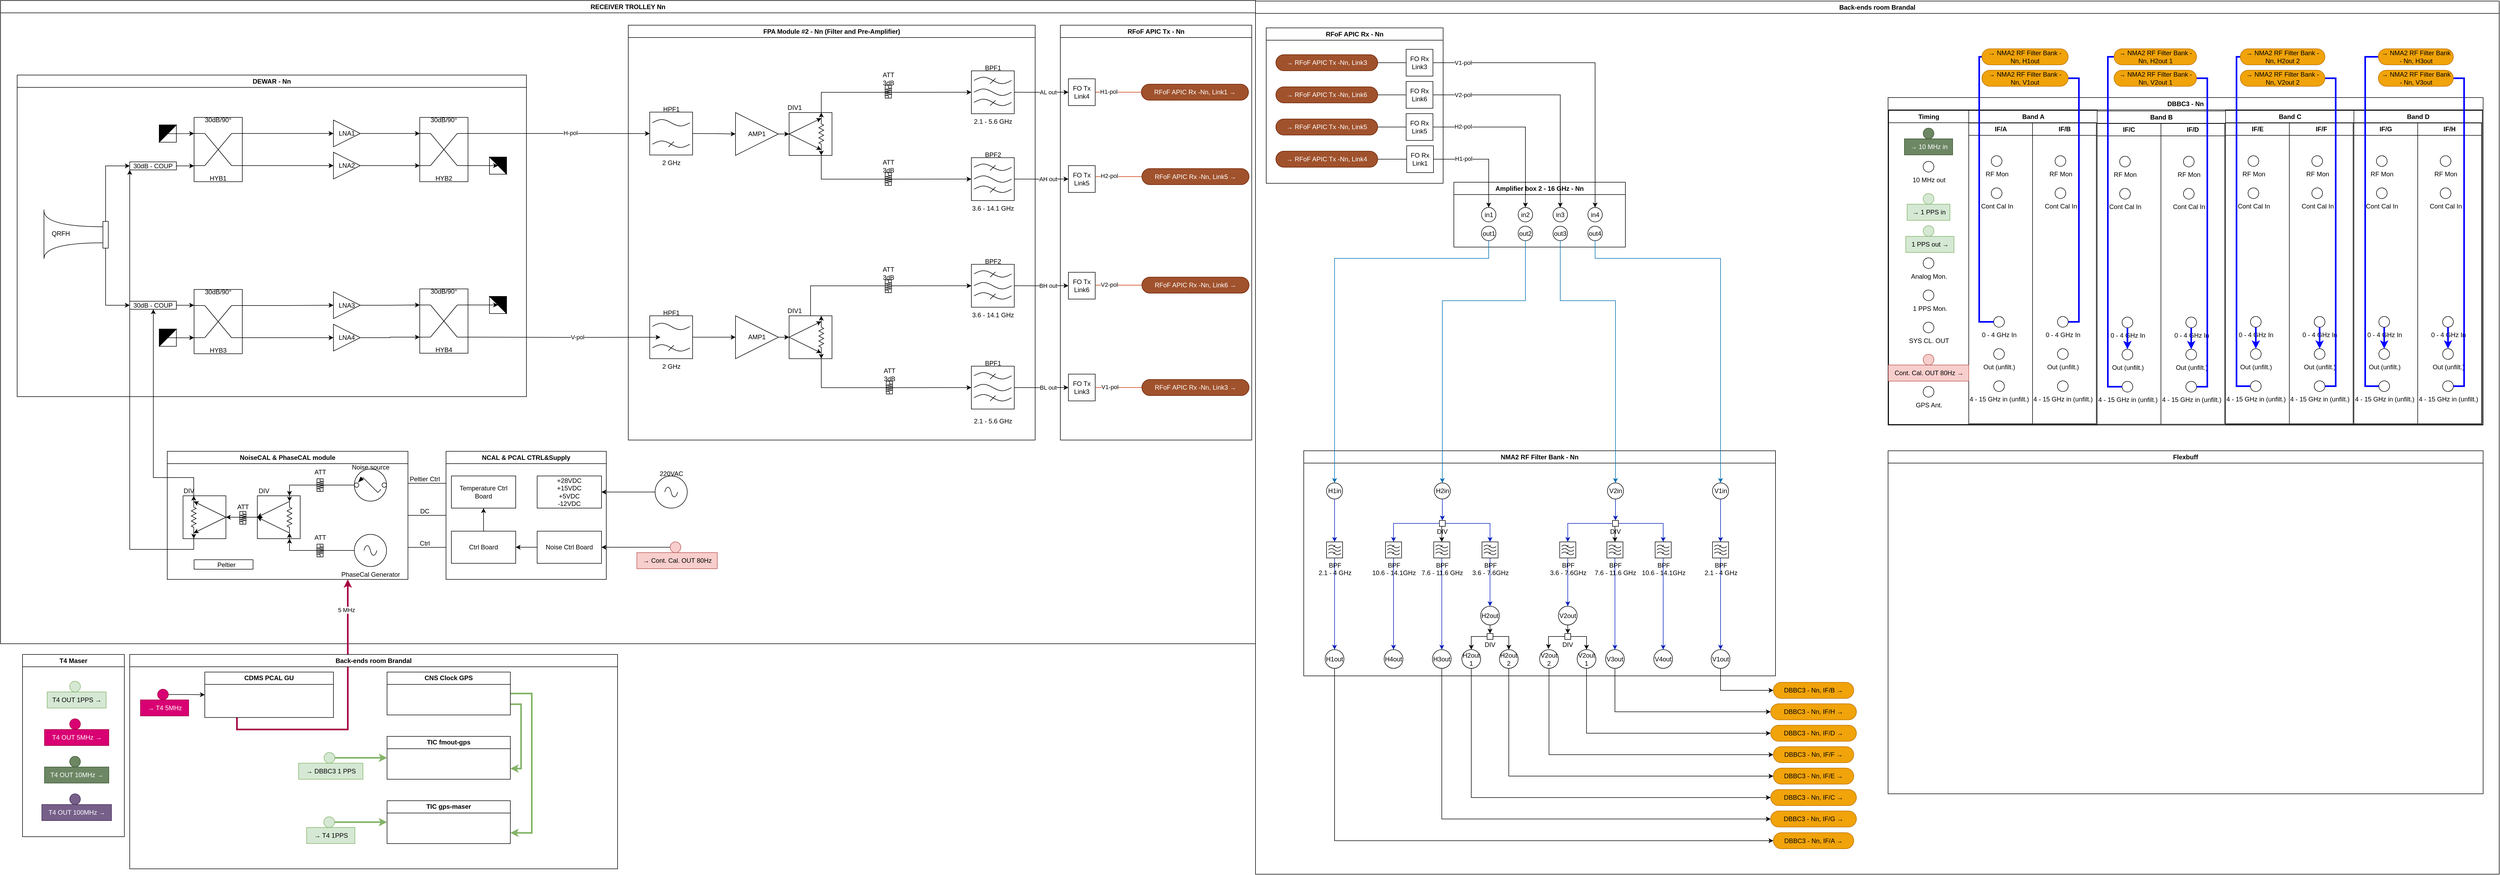 <mxfile version="28.1.0">
  <diagram name="Page-1" id="T6l5kbxst5cVdcprUycA">
    <mxGraphModel dx="1701" dy="1591" grid="1" gridSize="10" guides="1" tooltips="1" connect="1" arrows="1" fold="1" page="1" pageScale="1" pageWidth="1169" pageHeight="827" math="0" shadow="0">
      <root>
        <mxCell id="0" />
        <mxCell id="1" parent="0" />
        <mxCell id="nS1J4kpDqC1TfYwu3his-2" value="RECEIVER TROLLEY Nn" style="swimlane;whiteSpace=wrap;html=1;" parent="1" vertex="1">
          <mxGeometry x="1169" width="2341" height="1200" as="geometry" />
        </mxCell>
        <mxCell id="nS1J4kpDqC1TfYwu3his-3" value="DEWAR - Nn" style="swimlane;whiteSpace=wrap;html=1;" parent="nS1J4kpDqC1TfYwu3his-2" vertex="1">
          <mxGeometry x="31" y="139" width="950" height="600" as="geometry" />
        </mxCell>
        <mxCell id="nS1J4kpDqC1TfYwu3his-14" value="" style="group" parent="nS1J4kpDqC1TfYwu3his-3" vertex="1" connectable="0">
          <mxGeometry x="50" y="251" width="120" height="92.0" as="geometry" />
        </mxCell>
        <mxCell id="nS1J4kpDqC1TfYwu3his-5" value="" style="endArrow=none;html=1;rounded=0;edgeStyle=orthogonalEdgeStyle;curved=1;" parent="nS1J4kpDqC1TfYwu3his-14" edge="1">
          <mxGeometry width="50" height="50" relative="1" as="geometry">
            <mxPoint x="110" y="32" as="sourcePoint" />
            <mxPoint y="2" as="targetPoint" />
            <Array as="points">
              <mxPoint y="32" />
            </Array>
          </mxGeometry>
        </mxCell>
        <mxCell id="nS1J4kpDqC1TfYwu3his-9" value="" style="endArrow=none;html=1;rounded=0;edgeStyle=orthogonalEdgeStyle;curved=1;" parent="nS1J4kpDqC1TfYwu3his-14" edge="1">
          <mxGeometry width="50" height="50" relative="1" as="geometry">
            <mxPoint x="110.0" y="62.0" as="sourcePoint" />
            <mxPoint x="4.547e-13" y="92.0" as="targetPoint" />
            <Array as="points">
              <mxPoint x="4.547e-13" y="62.0" />
            </Array>
          </mxGeometry>
        </mxCell>
        <mxCell id="nS1J4kpDqC1TfYwu3his-8" value="" style="rounded=0;whiteSpace=wrap;html=1;" parent="nS1J4kpDqC1TfYwu3his-14" vertex="1">
          <mxGeometry x="110" y="22" width="10" height="50" as="geometry" />
        </mxCell>
        <mxCell id="nS1J4kpDqC1TfYwu3his-7" value="QRFH" style="text;html=1;align=center;verticalAlign=middle;resizable=0;points=[];autosize=1;strokeColor=none;fillColor=none;" parent="nS1J4kpDqC1TfYwu3his-14" vertex="1">
          <mxGeometry x="1" y="30" width="60" height="30" as="geometry" />
        </mxCell>
        <mxCell id="nS1J4kpDqC1TfYwu3his-10" value="" style="endArrow=none;html=1;rounded=0;" parent="nS1J4kpDqC1TfYwu3his-14" edge="1">
          <mxGeometry width="50" height="50" relative="1" as="geometry">
            <mxPoint y="90" as="sourcePoint" />
            <mxPoint as="targetPoint" />
          </mxGeometry>
        </mxCell>
        <mxCell id="nS1J4kpDqC1TfYwu3his-166" style="edgeStyle=orthogonalEdgeStyle;rounded=0;orthogonalLoop=1;jettySize=auto;html=1;exitX=1;exitY=0.5;exitDx=0;exitDy=0;entryX=0;entryY=0.75;entryDx=0;entryDy=0;" parent="nS1J4kpDqC1TfYwu3his-3" source="nS1J4kpDqC1TfYwu3his-71" target="nS1J4kpDqC1TfYwu3his-140" edge="1">
          <mxGeometry relative="1" as="geometry" />
        </mxCell>
        <mxCell id="nS1J4kpDqC1TfYwu3his-71" value="&lt;div&gt;30dB - COUP&lt;/div&gt;" style="rounded=0;whiteSpace=wrap;html=1;" parent="nS1J4kpDqC1TfYwu3his-3" vertex="1">
          <mxGeometry x="210" y="162" width="87" height="15" as="geometry" />
        </mxCell>
        <mxCell id="nS1J4kpDqC1TfYwu3his-168" style="edgeStyle=orthogonalEdgeStyle;rounded=0;orthogonalLoop=1;jettySize=auto;html=1;exitX=1;exitY=0.5;exitDx=0;exitDy=0;entryX=0;entryY=0.25;entryDx=0;entryDy=0;" parent="nS1J4kpDqC1TfYwu3his-3" source="nS1J4kpDqC1TfYwu3his-149" target="nS1J4kpDqC1TfYwu3his-153" edge="1">
          <mxGeometry relative="1" as="geometry" />
        </mxCell>
        <mxCell id="nS1J4kpDqC1TfYwu3his-149" value="&lt;div&gt;30dB - COUP&lt;/div&gt;" style="rounded=0;whiteSpace=wrap;html=1;" parent="nS1J4kpDqC1TfYwu3his-3" vertex="1">
          <mxGeometry x="210" y="422" width="87" height="15" as="geometry" />
        </mxCell>
        <mxCell id="nS1J4kpDqC1TfYwu3his-139" value="" style="group" parent="nS1J4kpDqC1TfYwu3his-3" vertex="1" connectable="0">
          <mxGeometry x="330" y="79" width="90" height="120" as="geometry" />
        </mxCell>
        <mxCell id="nS1J4kpDqC1TfYwu3his-140" value="" style="rounded=0;whiteSpace=wrap;html=1;" parent="nS1J4kpDqC1TfYwu3his-139" vertex="1">
          <mxGeometry width="90" height="120" as="geometry" />
        </mxCell>
        <mxCell id="nS1J4kpDqC1TfYwu3his-141" value="HYB1" style="text;html=1;align=center;verticalAlign=middle;whiteSpace=wrap;rounded=0;" parent="nS1J4kpDqC1TfYwu3his-139" vertex="1">
          <mxGeometry x="15" y="109" width="60" height="10" as="geometry" />
        </mxCell>
        <mxCell id="nS1J4kpDqC1TfYwu3his-142" value="30dB/90°" style="text;html=1;align=center;verticalAlign=middle;whiteSpace=wrap;rounded=0;" parent="nS1J4kpDqC1TfYwu3his-139" vertex="1">
          <mxGeometry x="15" width="60" height="10" as="geometry" />
        </mxCell>
        <mxCell id="nS1J4kpDqC1TfYwu3his-143" value="" style="endArrow=none;html=1;rounded=0;entryX=1;entryY=0.25;entryDx=0;entryDy=0;exitX=0.778;exitY=0.25;exitDx=0;exitDy=0;exitPerimeter=0;" parent="nS1J4kpDqC1TfYwu3his-139" source="nS1J4kpDqC1TfYwu3his-140" target="nS1J4kpDqC1TfYwu3his-140" edge="1">
          <mxGeometry width="50" height="50" relative="1" as="geometry">
            <mxPoint x="10" y="130" as="sourcePoint" />
            <mxPoint x="60" y="80" as="targetPoint" />
          </mxGeometry>
        </mxCell>
        <mxCell id="nS1J4kpDqC1TfYwu3his-144" value="" style="endArrow=none;html=1;rounded=0;entryX=1;entryY=0.25;entryDx=0;entryDy=0;exitX=0.778;exitY=0.25;exitDx=0;exitDy=0;exitPerimeter=0;" parent="nS1J4kpDqC1TfYwu3his-139" edge="1">
          <mxGeometry width="50" height="50" relative="1" as="geometry">
            <mxPoint y="90" as="sourcePoint" />
            <mxPoint x="20" y="90" as="targetPoint" />
          </mxGeometry>
        </mxCell>
        <mxCell id="nS1J4kpDqC1TfYwu3his-145" value="" style="endArrow=none;html=1;rounded=0;entryX=1;entryY=0.25;entryDx=0;entryDy=0;exitX=0.778;exitY=0.25;exitDx=0;exitDy=0;exitPerimeter=0;" parent="nS1J4kpDqC1TfYwu3his-139" edge="1">
          <mxGeometry width="50" height="50" relative="1" as="geometry">
            <mxPoint x="70" y="90" as="sourcePoint" />
            <mxPoint x="90" y="90" as="targetPoint" />
          </mxGeometry>
        </mxCell>
        <mxCell id="nS1J4kpDqC1TfYwu3his-146" value="" style="endArrow=none;html=1;rounded=0;entryX=1;entryY=0.25;entryDx=0;entryDy=0;exitX=0.778;exitY=0.25;exitDx=0;exitDy=0;exitPerimeter=0;" parent="nS1J4kpDqC1TfYwu3his-139" edge="1">
          <mxGeometry width="50" height="50" relative="1" as="geometry">
            <mxPoint y="30" as="sourcePoint" />
            <mxPoint x="20" y="30" as="targetPoint" />
          </mxGeometry>
        </mxCell>
        <mxCell id="nS1J4kpDqC1TfYwu3his-147" value="" style="endArrow=none;html=1;rounded=0;" parent="nS1J4kpDqC1TfYwu3his-139" edge="1">
          <mxGeometry width="50" height="50" relative="1" as="geometry">
            <mxPoint x="20" y="90" as="sourcePoint" />
            <mxPoint x="70" y="30" as="targetPoint" />
          </mxGeometry>
        </mxCell>
        <mxCell id="nS1J4kpDqC1TfYwu3his-148" value="" style="endArrow=none;html=1;rounded=0;" parent="nS1J4kpDqC1TfYwu3his-139" edge="1">
          <mxGeometry width="50" height="50" relative="1" as="geometry">
            <mxPoint x="70" y="90" as="sourcePoint" />
            <mxPoint x="20" y="30" as="targetPoint" />
          </mxGeometry>
        </mxCell>
        <mxCell id="nS1J4kpDqC1TfYwu3his-152" value="" style="group" parent="nS1J4kpDqC1TfYwu3his-3" vertex="1" connectable="0">
          <mxGeometry x="330" y="400" width="90" height="120" as="geometry" />
        </mxCell>
        <mxCell id="nS1J4kpDqC1TfYwu3his-153" value="" style="rounded=0;whiteSpace=wrap;html=1;" parent="nS1J4kpDqC1TfYwu3his-152" vertex="1">
          <mxGeometry width="90" height="120" as="geometry" />
        </mxCell>
        <mxCell id="nS1J4kpDqC1TfYwu3his-154" value="HYB3" style="text;html=1;align=center;verticalAlign=middle;whiteSpace=wrap;rounded=0;" parent="nS1J4kpDqC1TfYwu3his-152" vertex="1">
          <mxGeometry x="15" y="109" width="60" height="10" as="geometry" />
        </mxCell>
        <mxCell id="nS1J4kpDqC1TfYwu3his-155" value="30dB/90°" style="text;html=1;align=center;verticalAlign=middle;whiteSpace=wrap;rounded=0;" parent="nS1J4kpDqC1TfYwu3his-152" vertex="1">
          <mxGeometry x="15" width="60" height="10" as="geometry" />
        </mxCell>
        <mxCell id="nS1J4kpDqC1TfYwu3his-156" value="" style="endArrow=none;html=1;rounded=0;entryX=1;entryY=0.25;entryDx=0;entryDy=0;exitX=0.778;exitY=0.25;exitDx=0;exitDy=0;exitPerimeter=0;" parent="nS1J4kpDqC1TfYwu3his-152" source="nS1J4kpDqC1TfYwu3his-153" target="nS1J4kpDqC1TfYwu3his-153" edge="1">
          <mxGeometry width="50" height="50" relative="1" as="geometry">
            <mxPoint x="10" y="130" as="sourcePoint" />
            <mxPoint x="60" y="80" as="targetPoint" />
          </mxGeometry>
        </mxCell>
        <mxCell id="nS1J4kpDqC1TfYwu3his-157" value="" style="endArrow=none;html=1;rounded=0;entryX=1;entryY=0.25;entryDx=0;entryDy=0;exitX=0.778;exitY=0.25;exitDx=0;exitDy=0;exitPerimeter=0;" parent="nS1J4kpDqC1TfYwu3his-152" edge="1">
          <mxGeometry width="50" height="50" relative="1" as="geometry">
            <mxPoint y="90" as="sourcePoint" />
            <mxPoint x="20" y="90" as="targetPoint" />
          </mxGeometry>
        </mxCell>
        <mxCell id="nS1J4kpDqC1TfYwu3his-158" value="" style="endArrow=none;html=1;rounded=0;entryX=1;entryY=0.25;entryDx=0;entryDy=0;exitX=0.778;exitY=0.25;exitDx=0;exitDy=0;exitPerimeter=0;" parent="nS1J4kpDqC1TfYwu3his-152" edge="1">
          <mxGeometry width="50" height="50" relative="1" as="geometry">
            <mxPoint x="70" y="90" as="sourcePoint" />
            <mxPoint x="90" y="90" as="targetPoint" />
          </mxGeometry>
        </mxCell>
        <mxCell id="nS1J4kpDqC1TfYwu3his-159" value="" style="endArrow=none;html=1;rounded=0;entryX=1;entryY=0.25;entryDx=0;entryDy=0;exitX=0.778;exitY=0.25;exitDx=0;exitDy=0;exitPerimeter=0;" parent="nS1J4kpDqC1TfYwu3his-152" edge="1">
          <mxGeometry width="50" height="50" relative="1" as="geometry">
            <mxPoint y="30" as="sourcePoint" />
            <mxPoint x="20" y="30" as="targetPoint" />
          </mxGeometry>
        </mxCell>
        <mxCell id="nS1J4kpDqC1TfYwu3his-160" value="" style="endArrow=none;html=1;rounded=0;" parent="nS1J4kpDqC1TfYwu3his-152" edge="1">
          <mxGeometry width="50" height="50" relative="1" as="geometry">
            <mxPoint x="20" y="90" as="sourcePoint" />
            <mxPoint x="70" y="30" as="targetPoint" />
          </mxGeometry>
        </mxCell>
        <mxCell id="nS1J4kpDqC1TfYwu3his-161" value="" style="endArrow=none;html=1;rounded=0;" parent="nS1J4kpDqC1TfYwu3his-152" edge="1">
          <mxGeometry width="50" height="50" relative="1" as="geometry">
            <mxPoint x="70" y="90" as="sourcePoint" />
            <mxPoint x="20" y="30" as="targetPoint" />
          </mxGeometry>
        </mxCell>
        <mxCell id="nS1J4kpDqC1TfYwu3his-164" style="edgeStyle=orthogonalEdgeStyle;rounded=0;orthogonalLoop=1;jettySize=auto;html=1;exitX=0.5;exitY=1;exitDx=0;exitDy=0;entryX=0;entryY=0.5;entryDx=0;entryDy=0;" parent="nS1J4kpDqC1TfYwu3his-3" source="nS1J4kpDqC1TfYwu3his-8" target="nS1J4kpDqC1TfYwu3his-149" edge="1">
          <mxGeometry relative="1" as="geometry" />
        </mxCell>
        <mxCell id="nS1J4kpDqC1TfYwu3his-165" style="edgeStyle=orthogonalEdgeStyle;rounded=0;orthogonalLoop=1;jettySize=auto;html=1;exitX=0.5;exitY=0;exitDx=0;exitDy=0;entryX=0;entryY=0.5;entryDx=0;entryDy=0;" parent="nS1J4kpDqC1TfYwu3his-3" source="nS1J4kpDqC1TfYwu3his-8" target="nS1J4kpDqC1TfYwu3his-71" edge="1">
          <mxGeometry relative="1" as="geometry" />
        </mxCell>
        <mxCell id="nS1J4kpDqC1TfYwu3his-198" style="edgeStyle=orthogonalEdgeStyle;rounded=0;orthogonalLoop=1;jettySize=auto;html=1;exitX=1;exitY=0.5;exitDx=0;exitDy=0;entryX=0;entryY=0.25;entryDx=0;entryDy=0;" parent="nS1J4kpDqC1TfYwu3his-3" source="nS1J4kpDqC1TfYwu3his-89" target="nS1J4kpDqC1TfYwu3his-187" edge="1">
          <mxGeometry relative="1" as="geometry" />
        </mxCell>
        <mxCell id="nS1J4kpDqC1TfYwu3his-89" value="LNA3" style="triangle;whiteSpace=wrap;html=1;" parent="nS1J4kpDqC1TfYwu3his-3" vertex="1">
          <mxGeometry x="590" y="404.5" width="50" height="50" as="geometry" />
        </mxCell>
        <mxCell id="nS1J4kpDqC1TfYwu3his-199" style="edgeStyle=orthogonalEdgeStyle;rounded=0;orthogonalLoop=1;jettySize=auto;html=1;exitX=1;exitY=0.5;exitDx=0;exitDy=0;entryX=0;entryY=0.75;entryDx=0;entryDy=0;" parent="nS1J4kpDqC1TfYwu3his-3" source="nS1J4kpDqC1TfYwu3his-90" target="nS1J4kpDqC1TfYwu3his-187" edge="1">
          <mxGeometry relative="1" as="geometry" />
        </mxCell>
        <mxCell id="nS1J4kpDqC1TfYwu3his-90" value="LNA4" style="triangle;whiteSpace=wrap;html=1;" parent="nS1J4kpDqC1TfYwu3his-3" vertex="1">
          <mxGeometry x="590" y="465" width="50" height="50" as="geometry" />
        </mxCell>
        <mxCell id="nS1J4kpDqC1TfYwu3his-196" style="edgeStyle=orthogonalEdgeStyle;rounded=0;orthogonalLoop=1;jettySize=auto;html=1;exitX=1;exitY=0.5;exitDx=0;exitDy=0;entryX=0;entryY=0.25;entryDx=0;entryDy=0;" parent="nS1J4kpDqC1TfYwu3his-3" source="nS1J4kpDqC1TfYwu3his-170" target="nS1J4kpDqC1TfYwu3his-177" edge="1">
          <mxGeometry relative="1" as="geometry" />
        </mxCell>
        <mxCell id="nS1J4kpDqC1TfYwu3his-170" value="LNA1" style="triangle;whiteSpace=wrap;html=1;" parent="nS1J4kpDqC1TfYwu3his-3" vertex="1">
          <mxGeometry x="590" y="84" width="50" height="50" as="geometry" />
        </mxCell>
        <mxCell id="nS1J4kpDqC1TfYwu3his-197" style="edgeStyle=orthogonalEdgeStyle;rounded=0;orthogonalLoop=1;jettySize=auto;html=1;exitX=1;exitY=0.5;exitDx=0;exitDy=0;entryX=0;entryY=0.75;entryDx=0;entryDy=0;" parent="nS1J4kpDqC1TfYwu3his-3" source="nS1J4kpDqC1TfYwu3his-171" target="nS1J4kpDqC1TfYwu3his-177" edge="1">
          <mxGeometry relative="1" as="geometry" />
        </mxCell>
        <mxCell id="nS1J4kpDqC1TfYwu3his-171" value="LNA2" style="triangle;whiteSpace=wrap;html=1;" parent="nS1J4kpDqC1TfYwu3his-3" vertex="1">
          <mxGeometry x="590" y="144" width="50" height="50" as="geometry" />
        </mxCell>
        <mxCell id="nS1J4kpDqC1TfYwu3his-172" style="edgeStyle=orthogonalEdgeStyle;rounded=0;orthogonalLoop=1;jettySize=auto;html=1;exitX=1;exitY=0.25;exitDx=0;exitDy=0;entryX=0;entryY=0.5;entryDx=0;entryDy=0;" parent="nS1J4kpDqC1TfYwu3his-3" source="nS1J4kpDqC1TfYwu3his-140" target="nS1J4kpDqC1TfYwu3his-170" edge="1">
          <mxGeometry relative="1" as="geometry" />
        </mxCell>
        <mxCell id="nS1J4kpDqC1TfYwu3his-173" style="edgeStyle=orthogonalEdgeStyle;rounded=0;orthogonalLoop=1;jettySize=auto;html=1;exitX=1;exitY=0.75;exitDx=0;exitDy=0;entryX=0;entryY=0.5;entryDx=0;entryDy=0;" parent="nS1J4kpDqC1TfYwu3his-3" source="nS1J4kpDqC1TfYwu3his-140" target="nS1J4kpDqC1TfYwu3his-171" edge="1">
          <mxGeometry relative="1" as="geometry" />
        </mxCell>
        <mxCell id="nS1J4kpDqC1TfYwu3his-174" style="edgeStyle=orthogonalEdgeStyle;rounded=0;orthogonalLoop=1;jettySize=auto;html=1;exitX=1;exitY=0.25;exitDx=0;exitDy=0;entryX=0;entryY=0.5;entryDx=0;entryDy=0;" parent="nS1J4kpDqC1TfYwu3his-3" source="nS1J4kpDqC1TfYwu3his-153" target="nS1J4kpDqC1TfYwu3his-89" edge="1">
          <mxGeometry relative="1" as="geometry" />
        </mxCell>
        <mxCell id="nS1J4kpDqC1TfYwu3his-175" style="edgeStyle=orthogonalEdgeStyle;rounded=0;orthogonalLoop=1;jettySize=auto;html=1;exitX=1;exitY=0.75;exitDx=0;exitDy=0;entryX=0;entryY=0.5;entryDx=0;entryDy=0;" parent="nS1J4kpDqC1TfYwu3his-3" source="nS1J4kpDqC1TfYwu3his-153" target="nS1J4kpDqC1TfYwu3his-90" edge="1">
          <mxGeometry relative="1" as="geometry" />
        </mxCell>
        <mxCell id="nS1J4kpDqC1TfYwu3his-176" value="" style="group;fillColor=default;" parent="nS1J4kpDqC1TfYwu3his-3" vertex="1" connectable="0">
          <mxGeometry x="751" y="79" width="90" height="120" as="geometry" />
        </mxCell>
        <mxCell id="nS1J4kpDqC1TfYwu3his-177" value="" style="rounded=0;whiteSpace=wrap;html=1;" parent="nS1J4kpDqC1TfYwu3his-176" vertex="1">
          <mxGeometry width="90" height="120" as="geometry" />
        </mxCell>
        <mxCell id="nS1J4kpDqC1TfYwu3his-178" value="HYB2" style="text;html=1;align=center;verticalAlign=middle;whiteSpace=wrap;rounded=0;" parent="nS1J4kpDqC1TfYwu3his-176" vertex="1">
          <mxGeometry x="15" y="109" width="60" height="10" as="geometry" />
        </mxCell>
        <mxCell id="nS1J4kpDqC1TfYwu3his-179" value="30dB/90°" style="text;html=1;align=center;verticalAlign=middle;whiteSpace=wrap;rounded=0;" parent="nS1J4kpDqC1TfYwu3his-176" vertex="1">
          <mxGeometry x="15" width="60" height="10" as="geometry" />
        </mxCell>
        <mxCell id="nS1J4kpDqC1TfYwu3his-180" value="" style="endArrow=none;html=1;rounded=0;entryX=1;entryY=0.25;entryDx=0;entryDy=0;exitX=0.778;exitY=0.25;exitDx=0;exitDy=0;exitPerimeter=0;" parent="nS1J4kpDqC1TfYwu3his-176" source="nS1J4kpDqC1TfYwu3his-177" target="nS1J4kpDqC1TfYwu3his-177" edge="1">
          <mxGeometry width="50" height="50" relative="1" as="geometry">
            <mxPoint x="10" y="130" as="sourcePoint" />
            <mxPoint x="60" y="80" as="targetPoint" />
          </mxGeometry>
        </mxCell>
        <mxCell id="nS1J4kpDqC1TfYwu3his-181" value="" style="endArrow=none;html=1;rounded=0;entryX=1;entryY=0.25;entryDx=0;entryDy=0;exitX=0.778;exitY=0.25;exitDx=0;exitDy=0;exitPerimeter=0;" parent="nS1J4kpDqC1TfYwu3his-176" edge="1">
          <mxGeometry width="50" height="50" relative="1" as="geometry">
            <mxPoint y="90" as="sourcePoint" />
            <mxPoint x="20" y="90" as="targetPoint" />
          </mxGeometry>
        </mxCell>
        <mxCell id="nS1J4kpDqC1TfYwu3his-182" value="" style="endArrow=none;html=1;rounded=0;entryX=1;entryY=0.25;entryDx=0;entryDy=0;exitX=0.778;exitY=0.25;exitDx=0;exitDy=0;exitPerimeter=0;" parent="nS1J4kpDqC1TfYwu3his-176" edge="1">
          <mxGeometry width="50" height="50" relative="1" as="geometry">
            <mxPoint x="70" y="90" as="sourcePoint" />
            <mxPoint x="90" y="90" as="targetPoint" />
          </mxGeometry>
        </mxCell>
        <mxCell id="nS1J4kpDqC1TfYwu3his-183" value="" style="endArrow=none;html=1;rounded=0;entryX=1;entryY=0.25;entryDx=0;entryDy=0;exitX=0.778;exitY=0.25;exitDx=0;exitDy=0;exitPerimeter=0;" parent="nS1J4kpDqC1TfYwu3his-176" edge="1">
          <mxGeometry width="50" height="50" relative="1" as="geometry">
            <mxPoint y="30" as="sourcePoint" />
            <mxPoint x="20" y="30" as="targetPoint" />
          </mxGeometry>
        </mxCell>
        <mxCell id="nS1J4kpDqC1TfYwu3his-184" value="" style="endArrow=none;html=1;rounded=0;" parent="nS1J4kpDqC1TfYwu3his-176" edge="1">
          <mxGeometry width="50" height="50" relative="1" as="geometry">
            <mxPoint x="20" y="90" as="sourcePoint" />
            <mxPoint x="70" y="30" as="targetPoint" />
          </mxGeometry>
        </mxCell>
        <mxCell id="nS1J4kpDqC1TfYwu3his-185" value="" style="endArrow=none;html=1;rounded=0;" parent="nS1J4kpDqC1TfYwu3his-176" edge="1">
          <mxGeometry width="50" height="50" relative="1" as="geometry">
            <mxPoint x="70" y="90" as="sourcePoint" />
            <mxPoint x="20" y="30" as="targetPoint" />
          </mxGeometry>
        </mxCell>
        <mxCell id="nS1J4kpDqC1TfYwu3his-186" value="" style="group;fillColor=default;" parent="nS1J4kpDqC1TfYwu3his-3" vertex="1" connectable="0">
          <mxGeometry x="751" y="399" width="90" height="120" as="geometry" />
        </mxCell>
        <mxCell id="nS1J4kpDqC1TfYwu3his-187" value="" style="rounded=0;whiteSpace=wrap;html=1;" parent="nS1J4kpDqC1TfYwu3his-186" vertex="1">
          <mxGeometry width="90" height="120" as="geometry" />
        </mxCell>
        <mxCell id="nS1J4kpDqC1TfYwu3his-188" value="HYB4" style="text;html=1;align=center;verticalAlign=middle;whiteSpace=wrap;rounded=0;" parent="nS1J4kpDqC1TfYwu3his-186" vertex="1">
          <mxGeometry x="15" y="109" width="60" height="10" as="geometry" />
        </mxCell>
        <mxCell id="nS1J4kpDqC1TfYwu3his-189" value="30dB/90°" style="text;html=1;align=center;verticalAlign=middle;whiteSpace=wrap;rounded=0;" parent="nS1J4kpDqC1TfYwu3his-186" vertex="1">
          <mxGeometry x="15" width="60" height="10" as="geometry" />
        </mxCell>
        <mxCell id="nS1J4kpDqC1TfYwu3his-190" value="" style="endArrow=none;html=1;rounded=0;entryX=1;entryY=0.25;entryDx=0;entryDy=0;exitX=0.778;exitY=0.25;exitDx=0;exitDy=0;exitPerimeter=0;" parent="nS1J4kpDqC1TfYwu3his-186" source="nS1J4kpDqC1TfYwu3his-187" target="nS1J4kpDqC1TfYwu3his-187" edge="1">
          <mxGeometry width="50" height="50" relative="1" as="geometry">
            <mxPoint x="10" y="130" as="sourcePoint" />
            <mxPoint x="60" y="80" as="targetPoint" />
          </mxGeometry>
        </mxCell>
        <mxCell id="nS1J4kpDqC1TfYwu3his-191" value="" style="endArrow=none;html=1;rounded=0;entryX=1;entryY=0.25;entryDx=0;entryDy=0;exitX=0.778;exitY=0.25;exitDx=0;exitDy=0;exitPerimeter=0;" parent="nS1J4kpDqC1TfYwu3his-186" edge="1">
          <mxGeometry width="50" height="50" relative="1" as="geometry">
            <mxPoint y="90" as="sourcePoint" />
            <mxPoint x="20" y="90" as="targetPoint" />
          </mxGeometry>
        </mxCell>
        <mxCell id="nS1J4kpDqC1TfYwu3his-192" value="" style="endArrow=none;html=1;rounded=0;entryX=1;entryY=0.25;entryDx=0;entryDy=0;exitX=0.778;exitY=0.25;exitDx=0;exitDy=0;exitPerimeter=0;" parent="nS1J4kpDqC1TfYwu3his-186" edge="1">
          <mxGeometry width="50" height="50" relative="1" as="geometry">
            <mxPoint x="70" y="90" as="sourcePoint" />
            <mxPoint x="90" y="90" as="targetPoint" />
          </mxGeometry>
        </mxCell>
        <mxCell id="nS1J4kpDqC1TfYwu3his-193" value="" style="endArrow=none;html=1;rounded=0;entryX=1;entryY=0.25;entryDx=0;entryDy=0;exitX=0.778;exitY=0.25;exitDx=0;exitDy=0;exitPerimeter=0;" parent="nS1J4kpDqC1TfYwu3his-186" edge="1">
          <mxGeometry width="50" height="50" relative="1" as="geometry">
            <mxPoint y="30" as="sourcePoint" />
            <mxPoint x="20" y="30" as="targetPoint" />
          </mxGeometry>
        </mxCell>
        <mxCell id="nS1J4kpDqC1TfYwu3his-194" value="" style="endArrow=none;html=1;rounded=0;" parent="nS1J4kpDqC1TfYwu3his-186" edge="1">
          <mxGeometry width="50" height="50" relative="1" as="geometry">
            <mxPoint x="20" y="90" as="sourcePoint" />
            <mxPoint x="70" y="30" as="targetPoint" />
          </mxGeometry>
        </mxCell>
        <mxCell id="nS1J4kpDqC1TfYwu3his-195" value="" style="endArrow=none;html=1;rounded=0;" parent="nS1J4kpDqC1TfYwu3his-186" edge="1">
          <mxGeometry width="50" height="50" relative="1" as="geometry">
            <mxPoint x="70" y="90" as="sourcePoint" />
            <mxPoint x="20" y="30" as="targetPoint" />
          </mxGeometry>
        </mxCell>
        <mxCell id="LSLsZw_QZ4k8bXDVp2Ia-5" value="" style="group" parent="nS1J4kpDqC1TfYwu3his-3" vertex="1" connectable="0">
          <mxGeometry x="265" y="93" width="32" height="32.33" as="geometry" />
        </mxCell>
        <mxCell id="LSLsZw_QZ4k8bXDVp2Ia-6" value="" style="verticalLabelPosition=bottom;verticalAlign=top;html=1;shape=mxgraph.basic.orthogonal_triangle;rotation=-90;fillStyle=solid;fillColor=light-dark(#FFFFFF,#FFFFFF);" parent="LSLsZw_QZ4k8bXDVp2Ia-5" vertex="1">
          <mxGeometry y="0.33" width="32" height="32" as="geometry" />
        </mxCell>
        <mxCell id="LSLsZw_QZ4k8bXDVp2Ia-7" value="" style="verticalLabelPosition=bottom;verticalAlign=top;html=1;shape=mxgraph.basic.orthogonal_triangle;flipH=1;flipV=1;rotation=-90;fillStyle=solid;fillColor=light-dark(#000000,#000000);" parent="LSLsZw_QZ4k8bXDVp2Ia-5" vertex="1">
          <mxGeometry width="32" height="32" as="geometry" />
        </mxCell>
        <mxCell id="LSLsZw_QZ4k8bXDVp2Ia-10" style="edgeStyle=orthogonalEdgeStyle;rounded=0;orthogonalLoop=1;jettySize=auto;html=1;exitX=0.5;exitY=0.5;exitDx=0;exitDy=0;exitPerimeter=0;entryX=0;entryY=0.25;entryDx=0;entryDy=0;" parent="nS1J4kpDqC1TfYwu3his-3" source="LSLsZw_QZ4k8bXDVp2Ia-6" target="nS1J4kpDqC1TfYwu3his-140" edge="1">
          <mxGeometry relative="1" as="geometry" />
        </mxCell>
        <mxCell id="LSLsZw_QZ4k8bXDVp2Ia-11" value="" style="group" parent="nS1J4kpDqC1TfYwu3his-3" vertex="1" connectable="0">
          <mxGeometry x="265" y="473.84" width="32" height="32.33" as="geometry" />
        </mxCell>
        <mxCell id="LSLsZw_QZ4k8bXDVp2Ia-12" value="" style="verticalLabelPosition=bottom;verticalAlign=top;html=1;shape=mxgraph.basic.orthogonal_triangle;rotation=-90;fillStyle=solid;fillColor=light-dark(#FFFFFF,#FFFFFF);" parent="LSLsZw_QZ4k8bXDVp2Ia-11" vertex="1">
          <mxGeometry y="0.33" width="32" height="32" as="geometry" />
        </mxCell>
        <mxCell id="LSLsZw_QZ4k8bXDVp2Ia-13" value="" style="verticalLabelPosition=bottom;verticalAlign=top;html=1;shape=mxgraph.basic.orthogonal_triangle;flipH=1;flipV=1;rotation=-90;fillStyle=solid;fillColor=light-dark(#000000,#000000);" parent="LSLsZw_QZ4k8bXDVp2Ia-11" vertex="1">
          <mxGeometry width="32" height="32" as="geometry" />
        </mxCell>
        <mxCell id="LSLsZw_QZ4k8bXDVp2Ia-14" style="edgeStyle=orthogonalEdgeStyle;rounded=0;orthogonalLoop=1;jettySize=auto;html=1;exitX=0.5;exitY=0.5;exitDx=0;exitDy=0;exitPerimeter=0;entryX=0;entryY=0.75;entryDx=0;entryDy=0;" parent="nS1J4kpDqC1TfYwu3his-3" source="LSLsZw_QZ4k8bXDVp2Ia-12" target="nS1J4kpDqC1TfYwu3his-153" edge="1">
          <mxGeometry relative="1" as="geometry" />
        </mxCell>
        <mxCell id="LSLsZw_QZ4k8bXDVp2Ia-15" value="" style="group;rotation=90;" parent="nS1J4kpDqC1TfYwu3his-3" vertex="1" connectable="0">
          <mxGeometry x="881" y="153" width="32" height="32.33" as="geometry" />
        </mxCell>
        <mxCell id="LSLsZw_QZ4k8bXDVp2Ia-16" value="" style="verticalLabelPosition=bottom;verticalAlign=top;html=1;shape=mxgraph.basic.orthogonal_triangle;rotation=0;fillStyle=solid;fillColor=light-dark(#FFFFFF,#FFFFFF);" parent="LSLsZw_QZ4k8bXDVp2Ia-15" vertex="1">
          <mxGeometry width="32" height="32" as="geometry" />
        </mxCell>
        <mxCell id="LSLsZw_QZ4k8bXDVp2Ia-17" value="" style="verticalLabelPosition=bottom;verticalAlign=top;html=1;shape=mxgraph.basic.orthogonal_triangle;flipH=1;flipV=1;rotation=0;fillStyle=solid;fillColor=light-dark(#000000,#000000);" parent="LSLsZw_QZ4k8bXDVp2Ia-15" vertex="1">
          <mxGeometry width="32" height="32" as="geometry" />
        </mxCell>
        <mxCell id="LSLsZw_QZ4k8bXDVp2Ia-18" value="" style="group;rotation=90;" parent="nS1J4kpDqC1TfYwu3his-3" vertex="1" connectable="0">
          <mxGeometry x="881" y="413" width="32" height="32.33" as="geometry" />
        </mxCell>
        <mxCell id="LSLsZw_QZ4k8bXDVp2Ia-19" value="" style="verticalLabelPosition=bottom;verticalAlign=top;html=1;shape=mxgraph.basic.orthogonal_triangle;rotation=0;fillStyle=solid;fillColor=light-dark(#FFFFFF,#FFFFFF);" parent="LSLsZw_QZ4k8bXDVp2Ia-18" vertex="1">
          <mxGeometry width="32" height="32" as="geometry" />
        </mxCell>
        <mxCell id="LSLsZw_QZ4k8bXDVp2Ia-20" value="" style="verticalLabelPosition=bottom;verticalAlign=top;html=1;shape=mxgraph.basic.orthogonal_triangle;flipH=1;flipV=1;rotation=0;fillStyle=solid;fillColor=light-dark(#000000,#000000);" parent="LSLsZw_QZ4k8bXDVp2Ia-18" vertex="1">
          <mxGeometry width="32" height="32" as="geometry" />
        </mxCell>
        <mxCell id="LSLsZw_QZ4k8bXDVp2Ia-21" style="edgeStyle=orthogonalEdgeStyle;rounded=0;orthogonalLoop=1;jettySize=auto;html=1;exitX=1;exitY=0.25;exitDx=0;exitDy=0;entryX=0.5;entryY=0.5;entryDx=0;entryDy=0;entryPerimeter=0;" parent="nS1J4kpDqC1TfYwu3his-3" source="nS1J4kpDqC1TfYwu3his-187" target="LSLsZw_QZ4k8bXDVp2Ia-19" edge="1">
          <mxGeometry relative="1" as="geometry" />
        </mxCell>
        <mxCell id="LSLsZw_QZ4k8bXDVp2Ia-22" style="edgeStyle=orthogonalEdgeStyle;rounded=0;orthogonalLoop=1;jettySize=auto;html=1;exitX=1;exitY=0.75;exitDx=0;exitDy=0;entryX=0.5;entryY=0.5;entryDx=0;entryDy=0;entryPerimeter=0;" parent="nS1J4kpDqC1TfYwu3his-3" source="nS1J4kpDqC1TfYwu3his-177" target="LSLsZw_QZ4k8bXDVp2Ia-16" edge="1">
          <mxGeometry relative="1" as="geometry" />
        </mxCell>
        <mxCell id="nS1J4kpDqC1TfYwu3his-257" value="FPA Module #2 - Nn (Filter and Pre-Amplifier)" style="swimlane;whiteSpace=wrap;html=1;" parent="nS1J4kpDqC1TfYwu3his-2" vertex="1">
          <mxGeometry x="1171" y="46" width="759" height="774" as="geometry" />
        </mxCell>
        <mxCell id="nS1J4kpDqC1TfYwu3his-266" value="" style="group" parent="nS1J4kpDqC1TfYwu3his-257" vertex="1" connectable="0">
          <mxGeometry x="40" y="522" width="80" height="130" as="geometry" />
        </mxCell>
        <mxCell id="nS1J4kpDqC1TfYwu3his-267" value="" style="group" parent="nS1J4kpDqC1TfYwu3his-266" vertex="1" connectable="0">
          <mxGeometry y="20.18" width="80" height="80" as="geometry" />
        </mxCell>
        <mxCell id="nS1J4kpDqC1TfYwu3his-268" value="" style="whiteSpace=wrap;html=1;aspect=fixed;" parent="nS1J4kpDqC1TfYwu3his-267" vertex="1">
          <mxGeometry width="80" height="80" as="geometry" />
        </mxCell>
        <mxCell id="nS1J4kpDqC1TfYwu3his-269" value="" style="pointerEvents=1;verticalLabelPosition=bottom;shadow=0;dashed=0;align=center;html=1;verticalAlign=top;shape=mxgraph.electrical.waveforms.sine_wave;" parent="nS1J4kpDqC1TfYwu3his-267" vertex="1">
          <mxGeometry x="5" y="11.82" width="70" height="16.18" as="geometry" />
        </mxCell>
        <mxCell id="nS1J4kpDqC1TfYwu3his-270" value="" style="pointerEvents=1;verticalLabelPosition=bottom;shadow=0;dashed=0;align=center;html=1;verticalAlign=top;shape=mxgraph.electrical.waveforms.sine_wave;" parent="nS1J4kpDqC1TfYwu3his-267" vertex="1">
          <mxGeometry x="5" y="51.82" width="70" height="16.18" as="geometry" />
        </mxCell>
        <mxCell id="nS1J4kpDqC1TfYwu3his-271" value="" style="endArrow=none;html=1;rounded=0;" parent="nS1J4kpDqC1TfYwu3his-267" edge="1">
          <mxGeometry width="50" height="50" relative="1" as="geometry">
            <mxPoint x="35" y="64.91" as="sourcePoint" />
            <mxPoint x="45" y="54.91" as="targetPoint" />
          </mxGeometry>
        </mxCell>
        <mxCell id="nS1J4kpDqC1TfYwu3his-272" value="2 GHz" style="text;html=1;align=center;verticalAlign=middle;resizable=0;points=[];autosize=1;strokeColor=none;fillColor=none;" parent="nS1J4kpDqC1TfYwu3his-266" vertex="1">
          <mxGeometry x="10" y="100" width="60" height="30" as="geometry" />
        </mxCell>
        <mxCell id="nS1J4kpDqC1TfYwu3his-273" value="HPF1" style="text;html=1;align=center;verticalAlign=middle;resizable=0;points=[];autosize=1;strokeColor=none;fillColor=none;" parent="nS1J4kpDqC1TfYwu3his-266" vertex="1">
          <mxGeometry x="15" width="50" height="30" as="geometry" />
        </mxCell>
        <mxCell id="nS1J4kpDqC1TfYwu3his-314" style="edgeStyle=orthogonalEdgeStyle;rounded=0;orthogonalLoop=1;jettySize=auto;html=1;exitX=1;exitY=0.5;exitDx=0;exitDy=0;entryX=0;entryY=0.5;entryDx=0;entryDy=0;" parent="nS1J4kpDqC1TfYwu3his-257" source="nS1J4kpDqC1TfYwu3his-294" target="nS1J4kpDqC1TfYwu3his-299" edge="1">
          <mxGeometry relative="1" as="geometry" />
        </mxCell>
        <mxCell id="nS1J4kpDqC1TfYwu3his-294" value="AMP1" style="triangle;whiteSpace=wrap;html=1;" parent="nS1J4kpDqC1TfYwu3his-257" vertex="1">
          <mxGeometry x="200" y="163" width="80" height="80" as="geometry" />
        </mxCell>
        <mxCell id="nS1J4kpDqC1TfYwu3his-315" style="edgeStyle=orthogonalEdgeStyle;rounded=0;orthogonalLoop=1;jettySize=auto;html=1;exitX=1;exitY=0.5;exitDx=0;exitDy=0;entryX=0;entryY=0.5;entryDx=0;entryDy=0;" parent="nS1J4kpDqC1TfYwu3his-257" source="nS1J4kpDqC1TfYwu3his-296" target="nS1J4kpDqC1TfYwu3his-307" edge="1">
          <mxGeometry relative="1" as="geometry" />
        </mxCell>
        <mxCell id="nS1J4kpDqC1TfYwu3his-296" value="AMP1" style="triangle;whiteSpace=wrap;html=1;" parent="nS1J4kpDqC1TfYwu3his-257" vertex="1">
          <mxGeometry x="200" y="542.18" width="80" height="80" as="geometry" />
        </mxCell>
        <mxCell id="nS1J4kpDqC1TfYwu3his-297" style="edgeStyle=orthogonalEdgeStyle;rounded=0;orthogonalLoop=1;jettySize=auto;html=1;exitX=1;exitY=0.5;exitDx=0;exitDy=0;entryX=0;entryY=0.5;entryDx=0;entryDy=0;" parent="nS1J4kpDqC1TfYwu3his-257" source="nS1J4kpDqC1TfYwu3his-268" target="nS1J4kpDqC1TfYwu3his-296" edge="1">
          <mxGeometry relative="1" as="geometry" />
        </mxCell>
        <mxCell id="nS1J4kpDqC1TfYwu3his-298" value="" style="group" parent="nS1J4kpDqC1TfYwu3his-257" vertex="1" connectable="0">
          <mxGeometry x="290" y="139" width="90" height="104" as="geometry" />
        </mxCell>
        <mxCell id="nS1J4kpDqC1TfYwu3his-299" value="" style="whiteSpace=wrap;html=1;aspect=fixed;fillColor=none;" parent="nS1J4kpDqC1TfYwu3his-298" vertex="1">
          <mxGeometry x="10" y="24" width="80" height="80" as="geometry" />
        </mxCell>
        <mxCell id="nS1J4kpDqC1TfYwu3his-300" style="edgeStyle=orthogonalEdgeStyle;rounded=0;orthogonalLoop=1;jettySize=auto;html=1;exitX=0;exitY=0.5;exitDx=0;exitDy=0;exitPerimeter=0;entryX=0.75;entryY=0;entryDx=0;entryDy=0;" parent="nS1J4kpDqC1TfYwu3his-298" source="nS1J4kpDqC1TfYwu3his-302" target="nS1J4kpDqC1TfYwu3his-299" edge="1">
          <mxGeometry relative="1" as="geometry" />
        </mxCell>
        <mxCell id="nS1J4kpDqC1TfYwu3his-301" style="edgeStyle=orthogonalEdgeStyle;rounded=0;orthogonalLoop=1;jettySize=auto;html=1;exitX=1;exitY=0.5;exitDx=0;exitDy=0;exitPerimeter=0;entryX=0.75;entryY=1;entryDx=0;entryDy=0;" parent="nS1J4kpDqC1TfYwu3his-298" source="nS1J4kpDqC1TfYwu3his-302" target="nS1J4kpDqC1TfYwu3his-299" edge="1">
          <mxGeometry relative="1" as="geometry" />
        </mxCell>
        <mxCell id="nS1J4kpDqC1TfYwu3his-302" value="" style="pointerEvents=1;verticalLabelPosition=bottom;shadow=0;dashed=0;align=center;html=1;verticalAlign=top;shape=mxgraph.electrical.resistors.resistor_2;rotation=90;" parent="nS1J4kpDqC1TfYwu3his-298" vertex="1">
          <mxGeometry x="40.57" y="59.5" width="58.87" height="9" as="geometry" />
        </mxCell>
        <mxCell id="nS1J4kpDqC1TfYwu3his-303" value="" style="endArrow=classic;html=1;rounded=0;exitX=0;exitY=0.5;exitDx=0;exitDy=0;entryX=0;entryY=0.5;entryDx=0;entryDy=0;entryPerimeter=0;" parent="nS1J4kpDqC1TfYwu3his-298" source="nS1J4kpDqC1TfYwu3his-299" target="nS1J4kpDqC1TfYwu3his-302" edge="1">
          <mxGeometry width="50" height="50" relative="1" as="geometry">
            <mxPoint x="2" y="74" as="sourcePoint" />
            <mxPoint x="52" y="24" as="targetPoint" />
          </mxGeometry>
        </mxCell>
        <mxCell id="nS1J4kpDqC1TfYwu3his-304" value="" style="endArrow=classic;html=1;rounded=0;exitX=0;exitY=0.5;exitDx=0;exitDy=0;entryX=1;entryY=0.5;entryDx=0;entryDy=0;entryPerimeter=0;" parent="nS1J4kpDqC1TfYwu3his-298" source="nS1J4kpDqC1TfYwu3his-299" target="nS1J4kpDqC1TfYwu3his-302" edge="1">
          <mxGeometry width="50" height="50" relative="1" as="geometry">
            <mxPoint x="20" y="74" as="sourcePoint" />
            <mxPoint x="80" y="45" as="targetPoint" />
          </mxGeometry>
        </mxCell>
        <mxCell id="nS1J4kpDqC1TfYwu3his-305" value="DIV1" style="text;html=1;align=center;verticalAlign=middle;resizable=0;points=[];autosize=1;strokeColor=none;fillColor=none;" parent="nS1J4kpDqC1TfYwu3his-298" vertex="1">
          <mxGeometry x="-5" width="50" height="30" as="geometry" />
        </mxCell>
        <mxCell id="nS1J4kpDqC1TfYwu3his-306" value="" style="group" parent="nS1J4kpDqC1TfYwu3his-257" vertex="1" connectable="0">
          <mxGeometry x="290" y="518.18" width="90" height="104" as="geometry" />
        </mxCell>
        <mxCell id="nS1J4kpDqC1TfYwu3his-307" value="" style="whiteSpace=wrap;html=1;aspect=fixed;fillColor=none;" parent="nS1J4kpDqC1TfYwu3his-306" vertex="1">
          <mxGeometry x="10" y="24" width="80" height="80" as="geometry" />
        </mxCell>
        <mxCell id="nS1J4kpDqC1TfYwu3his-308" style="edgeStyle=orthogonalEdgeStyle;rounded=0;orthogonalLoop=1;jettySize=auto;html=1;exitX=0;exitY=0.5;exitDx=0;exitDy=0;exitPerimeter=0;entryX=0.75;entryY=0;entryDx=0;entryDy=0;" parent="nS1J4kpDqC1TfYwu3his-306" source="nS1J4kpDqC1TfYwu3his-310" target="nS1J4kpDqC1TfYwu3his-307" edge="1">
          <mxGeometry relative="1" as="geometry" />
        </mxCell>
        <mxCell id="nS1J4kpDqC1TfYwu3his-309" style="edgeStyle=orthogonalEdgeStyle;rounded=0;orthogonalLoop=1;jettySize=auto;html=1;exitX=1;exitY=0.5;exitDx=0;exitDy=0;exitPerimeter=0;entryX=0.75;entryY=1;entryDx=0;entryDy=0;" parent="nS1J4kpDqC1TfYwu3his-306" source="nS1J4kpDqC1TfYwu3his-310" target="nS1J4kpDqC1TfYwu3his-307" edge="1">
          <mxGeometry relative="1" as="geometry" />
        </mxCell>
        <mxCell id="nS1J4kpDqC1TfYwu3his-310" value="" style="pointerEvents=1;verticalLabelPosition=bottom;shadow=0;dashed=0;align=center;html=1;verticalAlign=top;shape=mxgraph.electrical.resistors.resistor_2;rotation=90;" parent="nS1J4kpDqC1TfYwu3his-306" vertex="1">
          <mxGeometry x="40.57" y="59.5" width="58.87" height="9" as="geometry" />
        </mxCell>
        <mxCell id="nS1J4kpDqC1TfYwu3his-311" value="" style="endArrow=classic;html=1;rounded=0;exitX=0;exitY=0.5;exitDx=0;exitDy=0;entryX=0;entryY=0.5;entryDx=0;entryDy=0;entryPerimeter=0;" parent="nS1J4kpDqC1TfYwu3his-306" source="nS1J4kpDqC1TfYwu3his-307" target="nS1J4kpDqC1TfYwu3his-310" edge="1">
          <mxGeometry width="50" height="50" relative="1" as="geometry">
            <mxPoint x="2" y="74" as="sourcePoint" />
            <mxPoint x="52" y="24" as="targetPoint" />
          </mxGeometry>
        </mxCell>
        <mxCell id="nS1J4kpDqC1TfYwu3his-312" value="" style="endArrow=classic;html=1;rounded=0;exitX=0;exitY=0.5;exitDx=0;exitDy=0;entryX=1;entryY=0.5;entryDx=0;entryDy=0;entryPerimeter=0;" parent="nS1J4kpDqC1TfYwu3his-306" source="nS1J4kpDqC1TfYwu3his-307" target="nS1J4kpDqC1TfYwu3his-310" edge="1">
          <mxGeometry width="50" height="50" relative="1" as="geometry">
            <mxPoint x="20" y="74" as="sourcePoint" />
            <mxPoint x="80" y="45" as="targetPoint" />
          </mxGeometry>
        </mxCell>
        <mxCell id="nS1J4kpDqC1TfYwu3his-313" value="DIV1" style="text;html=1;align=center;verticalAlign=middle;resizable=0;points=[];autosize=1;strokeColor=none;fillColor=none;" parent="nS1J4kpDqC1TfYwu3his-306" vertex="1">
          <mxGeometry x="-5" width="50" height="30" as="geometry" />
        </mxCell>
        <mxCell id="nS1J4kpDqC1TfYwu3his-322" value="" style="group" parent="nS1J4kpDqC1TfYwu3his-257" vertex="1" connectable="0">
          <mxGeometry x="460" y="80" width="50" height="61.25" as="geometry" />
        </mxCell>
        <mxCell id="nS1J4kpDqC1TfYwu3his-319" value="" style="group" parent="nS1J4kpDqC1TfYwu3his-322" vertex="1" connectable="0">
          <mxGeometry x="21.01" y="27" width="7.99" height="34.25" as="geometry" />
        </mxCell>
        <mxCell id="nS1J4kpDqC1TfYwu3his-318" value="" style="rounded=0;whiteSpace=wrap;html=1;rotation=90;" parent="nS1J4kpDqC1TfYwu3his-319" vertex="1">
          <mxGeometry x="-7.961" y="11.403" width="23.913" height="11.444" as="geometry" />
        </mxCell>
        <mxCell id="nS1J4kpDqC1TfYwu3his-316" value="" style="pointerEvents=1;verticalLabelPosition=bottom;shadow=0;dashed=0;align=center;html=1;verticalAlign=top;shape=mxgraph.electrical.resistors.resistor_2;rotation=90;" parent="nS1J4kpDqC1TfYwu3his-319" vertex="1">
          <mxGeometry x="-7.306" y="12.178" width="22.829" height="10.136" as="geometry" />
        </mxCell>
        <mxCell id="nS1J4kpDqC1TfYwu3his-321" value="&lt;div&gt;ATT&lt;/div&gt;&lt;div&gt;3dB&lt;/div&gt;" style="text;html=1;align=center;verticalAlign=middle;resizable=0;points=[];autosize=1;strokeColor=none;fillColor=none;" parent="nS1J4kpDqC1TfYwu3his-322" vertex="1">
          <mxGeometry width="50" height="40" as="geometry" />
        </mxCell>
        <mxCell id="nS1J4kpDqC1TfYwu3his-492" value="" style="group" parent="nS1J4kpDqC1TfYwu3his-257" vertex="1" connectable="0">
          <mxGeometry x="460" y="243.0" width="50" height="61.25" as="geometry" />
        </mxCell>
        <mxCell id="nS1J4kpDqC1TfYwu3his-493" value="" style="group" parent="nS1J4kpDqC1TfYwu3his-492" vertex="1" connectable="0">
          <mxGeometry x="21.01" y="27" width="7.99" height="34.25" as="geometry" />
        </mxCell>
        <mxCell id="nS1J4kpDqC1TfYwu3his-494" value="" style="rounded=0;whiteSpace=wrap;html=1;rotation=90;" parent="nS1J4kpDqC1TfYwu3his-493" vertex="1">
          <mxGeometry x="-7.961" y="11.403" width="23.913" height="11.444" as="geometry" />
        </mxCell>
        <mxCell id="nS1J4kpDqC1TfYwu3his-495" value="" style="pointerEvents=1;verticalLabelPosition=bottom;shadow=0;dashed=0;align=center;html=1;verticalAlign=top;shape=mxgraph.electrical.resistors.resistor_2;rotation=90;" parent="nS1J4kpDqC1TfYwu3his-493" vertex="1">
          <mxGeometry x="-7.306" y="12.178" width="22.829" height="10.136" as="geometry" />
        </mxCell>
        <mxCell id="nS1J4kpDqC1TfYwu3his-496" value="&lt;div&gt;ATT&lt;/div&gt;&lt;div&gt;3dB&lt;/div&gt;" style="text;html=1;align=center;verticalAlign=middle;resizable=0;points=[];autosize=1;strokeColor=none;fillColor=none;" parent="nS1J4kpDqC1TfYwu3his-492" vertex="1">
          <mxGeometry width="50" height="40" as="geometry" />
        </mxCell>
        <mxCell id="nS1J4kpDqC1TfYwu3his-497" value="" style="group" parent="nS1J4kpDqC1TfYwu3his-257" vertex="1" connectable="0">
          <mxGeometry x="640" y="65" width="85" height="130" as="geometry" />
        </mxCell>
        <mxCell id="nS1J4kpDqC1TfYwu3his-498" value="2.1 - 5.6 GHz" style="text;html=1;align=center;verticalAlign=middle;resizable=0;points=[];autosize=1;strokeColor=none;fillColor=none;" parent="nS1J4kpDqC1TfYwu3his-497" vertex="1">
          <mxGeometry x="-5" y="100" width="90" height="30" as="geometry" />
        </mxCell>
        <mxCell id="nS1J4kpDqC1TfYwu3his-499" value="BPF1" style="text;html=1;align=center;verticalAlign=middle;resizable=0;points=[];autosize=1;strokeColor=none;fillColor=none;" parent="nS1J4kpDqC1TfYwu3his-497" vertex="1">
          <mxGeometry x="15" width="50" height="30" as="geometry" />
        </mxCell>
        <mxCell id="nS1J4kpDqC1TfYwu3his-500" value="" style="whiteSpace=wrap;html=1;aspect=fixed;" parent="nS1J4kpDqC1TfYwu3his-497" vertex="1">
          <mxGeometry y="20.18" width="80" height="80" as="geometry" />
        </mxCell>
        <mxCell id="nS1J4kpDqC1TfYwu3his-501" value="" style="pointerEvents=1;verticalLabelPosition=bottom;shadow=0;dashed=0;align=center;html=1;verticalAlign=top;shape=mxgraph.electrical.waveforms.sine_wave;" parent="nS1J4kpDqC1TfYwu3his-497" vertex="1">
          <mxGeometry x="5" y="52" width="70" height="16.18" as="geometry" />
        </mxCell>
        <mxCell id="nS1J4kpDqC1TfYwu3his-502" value="" style="group" parent="nS1J4kpDqC1TfYwu3his-497" vertex="1" connectable="0">
          <mxGeometry x="5" y="71" width="70" height="16.18" as="geometry" />
        </mxCell>
        <mxCell id="nS1J4kpDqC1TfYwu3his-503" value="" style="pointerEvents=1;verticalLabelPosition=bottom;shadow=0;dashed=0;align=center;html=1;verticalAlign=top;shape=mxgraph.electrical.waveforms.sine_wave;" parent="nS1J4kpDqC1TfYwu3his-502" vertex="1">
          <mxGeometry width="70" height="16.18" as="geometry" />
        </mxCell>
        <mxCell id="nS1J4kpDqC1TfYwu3his-504" value="" style="endArrow=none;html=1;rounded=0;" parent="nS1J4kpDqC1TfYwu3his-502" edge="1">
          <mxGeometry width="50" height="50" relative="1" as="geometry">
            <mxPoint x="30" y="14.09" as="sourcePoint" />
            <mxPoint x="40" y="4.09" as="targetPoint" />
          </mxGeometry>
        </mxCell>
        <mxCell id="nS1J4kpDqC1TfYwu3his-505" value="" style="group" parent="nS1J4kpDqC1TfYwu3his-497" vertex="1" connectable="0">
          <mxGeometry x="5" y="30" width="70" height="16.18" as="geometry" />
        </mxCell>
        <mxCell id="nS1J4kpDqC1TfYwu3his-506" value="" style="pointerEvents=1;verticalLabelPosition=bottom;shadow=0;dashed=0;align=center;html=1;verticalAlign=top;shape=mxgraph.electrical.waveforms.sine_wave;" parent="nS1J4kpDqC1TfYwu3his-505" vertex="1">
          <mxGeometry width="70" height="16.18" as="geometry" />
        </mxCell>
        <mxCell id="nS1J4kpDqC1TfYwu3his-507" value="" style="endArrow=none;html=1;rounded=0;" parent="nS1J4kpDqC1TfYwu3his-505" edge="1">
          <mxGeometry width="50" height="50" relative="1" as="geometry">
            <mxPoint x="30" y="14.09" as="sourcePoint" />
            <mxPoint x="40" y="4.09" as="targetPoint" />
          </mxGeometry>
        </mxCell>
        <mxCell id="nS1J4kpDqC1TfYwu3his-508" value="" style="group" parent="nS1J4kpDqC1TfYwu3his-257" vertex="1" connectable="0">
          <mxGeometry x="640" y="227" width="90" height="130" as="geometry" />
        </mxCell>
        <mxCell id="nS1J4kpDqC1TfYwu3his-509" value="3.6 - 14.1 GHz" style="text;html=1;align=center;verticalAlign=middle;resizable=0;points=[];autosize=1;strokeColor=none;fillColor=none;" parent="nS1J4kpDqC1TfYwu3his-508" vertex="1">
          <mxGeometry x="-10" y="100" width="100" height="30" as="geometry" />
        </mxCell>
        <mxCell id="nS1J4kpDqC1TfYwu3his-510" value="BPF2" style="text;html=1;align=center;verticalAlign=middle;resizable=0;points=[];autosize=1;strokeColor=none;fillColor=none;" parent="nS1J4kpDqC1TfYwu3his-508" vertex="1">
          <mxGeometry x="15" width="50" height="30" as="geometry" />
        </mxCell>
        <mxCell id="nS1J4kpDqC1TfYwu3his-511" value="" style="whiteSpace=wrap;html=1;aspect=fixed;" parent="nS1J4kpDqC1TfYwu3his-508" vertex="1">
          <mxGeometry y="20.18" width="80" height="80" as="geometry" />
        </mxCell>
        <mxCell id="nS1J4kpDqC1TfYwu3his-512" value="" style="pointerEvents=1;verticalLabelPosition=bottom;shadow=0;dashed=0;align=center;html=1;verticalAlign=top;shape=mxgraph.electrical.waveforms.sine_wave;" parent="nS1J4kpDqC1TfYwu3his-508" vertex="1">
          <mxGeometry x="5" y="52" width="70" height="16.18" as="geometry" />
        </mxCell>
        <mxCell id="nS1J4kpDqC1TfYwu3his-513" value="" style="group" parent="nS1J4kpDqC1TfYwu3his-508" vertex="1" connectable="0">
          <mxGeometry x="5" y="71" width="70" height="16.18" as="geometry" />
        </mxCell>
        <mxCell id="nS1J4kpDqC1TfYwu3his-514" value="" style="pointerEvents=1;verticalLabelPosition=bottom;shadow=0;dashed=0;align=center;html=1;verticalAlign=top;shape=mxgraph.electrical.waveforms.sine_wave;" parent="nS1J4kpDqC1TfYwu3his-513" vertex="1">
          <mxGeometry width="70" height="16.18" as="geometry" />
        </mxCell>
        <mxCell id="nS1J4kpDqC1TfYwu3his-515" value="" style="endArrow=none;html=1;rounded=0;" parent="nS1J4kpDqC1TfYwu3his-513" edge="1">
          <mxGeometry width="50" height="50" relative="1" as="geometry">
            <mxPoint x="30" y="14.09" as="sourcePoint" />
            <mxPoint x="40" y="4.09" as="targetPoint" />
          </mxGeometry>
        </mxCell>
        <mxCell id="nS1J4kpDqC1TfYwu3his-516" value="" style="group" parent="nS1J4kpDqC1TfYwu3his-508" vertex="1" connectable="0">
          <mxGeometry x="5" y="30" width="70" height="16.18" as="geometry" />
        </mxCell>
        <mxCell id="nS1J4kpDqC1TfYwu3his-517" value="" style="pointerEvents=1;verticalLabelPosition=bottom;shadow=0;dashed=0;align=center;html=1;verticalAlign=top;shape=mxgraph.electrical.waveforms.sine_wave;" parent="nS1J4kpDqC1TfYwu3his-516" vertex="1">
          <mxGeometry width="70" height="16.18" as="geometry" />
        </mxCell>
        <mxCell id="nS1J4kpDqC1TfYwu3his-518" value="" style="endArrow=none;html=1;rounded=0;" parent="nS1J4kpDqC1TfYwu3his-516" edge="1">
          <mxGeometry width="50" height="50" relative="1" as="geometry">
            <mxPoint x="30" y="14.09" as="sourcePoint" />
            <mxPoint x="40" y="4.09" as="targetPoint" />
          </mxGeometry>
        </mxCell>
        <mxCell id="nS1J4kpDqC1TfYwu3his-542" value="" style="group" parent="nS1J4kpDqC1TfYwu3his-257" vertex="1" connectable="0">
          <mxGeometry x="40" y="142" width="80" height="130" as="geometry" />
        </mxCell>
        <mxCell id="nS1J4kpDqC1TfYwu3his-543" value="" style="group" parent="nS1J4kpDqC1TfYwu3his-542" vertex="1" connectable="0">
          <mxGeometry y="20.18" width="80" height="80" as="geometry" />
        </mxCell>
        <mxCell id="nS1J4kpDqC1TfYwu3his-544" value="" style="whiteSpace=wrap;html=1;aspect=fixed;" parent="nS1J4kpDqC1TfYwu3his-543" vertex="1">
          <mxGeometry width="80" height="80" as="geometry" />
        </mxCell>
        <mxCell id="nS1J4kpDqC1TfYwu3his-545" value="" style="pointerEvents=1;verticalLabelPosition=bottom;shadow=0;dashed=0;align=center;html=1;verticalAlign=top;shape=mxgraph.electrical.waveforms.sine_wave;" parent="nS1J4kpDqC1TfYwu3his-543" vertex="1">
          <mxGeometry x="5" y="11.82" width="70" height="16.18" as="geometry" />
        </mxCell>
        <mxCell id="nS1J4kpDqC1TfYwu3his-546" value="" style="pointerEvents=1;verticalLabelPosition=bottom;shadow=0;dashed=0;align=center;html=1;verticalAlign=top;shape=mxgraph.electrical.waveforms.sine_wave;" parent="nS1J4kpDqC1TfYwu3his-543" vertex="1">
          <mxGeometry x="5" y="51.82" width="70" height="16.18" as="geometry" />
        </mxCell>
        <mxCell id="nS1J4kpDqC1TfYwu3his-547" value="" style="endArrow=none;html=1;rounded=0;" parent="nS1J4kpDqC1TfYwu3his-543" edge="1">
          <mxGeometry width="50" height="50" relative="1" as="geometry">
            <mxPoint x="35" y="64.91" as="sourcePoint" />
            <mxPoint x="45" y="54.91" as="targetPoint" />
          </mxGeometry>
        </mxCell>
        <mxCell id="nS1J4kpDqC1TfYwu3his-548" value="2 GHz" style="text;html=1;align=center;verticalAlign=middle;resizable=0;points=[];autosize=1;strokeColor=none;fillColor=none;" parent="nS1J4kpDqC1TfYwu3his-542" vertex="1">
          <mxGeometry x="10" y="100" width="60" height="30" as="geometry" />
        </mxCell>
        <mxCell id="nS1J4kpDqC1TfYwu3his-549" value="HPF1" style="text;html=1;align=center;verticalAlign=middle;resizable=0;points=[];autosize=1;strokeColor=none;fillColor=none;" parent="nS1J4kpDqC1TfYwu3his-542" vertex="1">
          <mxGeometry x="15" width="50" height="30" as="geometry" />
        </mxCell>
        <mxCell id="nS1J4kpDqC1TfYwu3his-562" value="" style="group" parent="nS1J4kpDqC1TfYwu3his-257" vertex="1" connectable="0">
          <mxGeometry x="640" y="624" width="90" height="130" as="geometry" />
        </mxCell>
        <mxCell id="nS1J4kpDqC1TfYwu3his-563" value="2.1 - 5.6 GHz" style="text;html=1;align=center;verticalAlign=middle;resizable=0;points=[];autosize=1;strokeColor=none;fillColor=none;" parent="nS1J4kpDqC1TfYwu3his-562" vertex="1">
          <mxGeometry x="-5" y="100" width="90" height="30" as="geometry" />
        </mxCell>
        <mxCell id="nS1J4kpDqC1TfYwu3his-564" value="BPF1" style="text;html=1;align=center;verticalAlign=middle;resizable=0;points=[];autosize=1;strokeColor=none;fillColor=none;" parent="nS1J4kpDqC1TfYwu3his-562" vertex="1">
          <mxGeometry x="15" y="-8" width="50" height="30" as="geometry" />
        </mxCell>
        <mxCell id="nS1J4kpDqC1TfYwu3his-565" value="" style="whiteSpace=wrap;html=1;aspect=fixed;" parent="nS1J4kpDqC1TfYwu3his-562" vertex="1">
          <mxGeometry y="12.18" width="80" height="80" as="geometry" />
        </mxCell>
        <mxCell id="nS1J4kpDqC1TfYwu3his-566" value="" style="pointerEvents=1;verticalLabelPosition=bottom;shadow=0;dashed=0;align=center;html=1;verticalAlign=top;shape=mxgraph.electrical.waveforms.sine_wave;" parent="nS1J4kpDqC1TfYwu3his-562" vertex="1">
          <mxGeometry x="5" y="44" width="70" height="16.18" as="geometry" />
        </mxCell>
        <mxCell id="nS1J4kpDqC1TfYwu3his-567" value="" style="group" parent="nS1J4kpDqC1TfYwu3his-562" vertex="1" connectable="0">
          <mxGeometry x="5" y="63" width="70" height="16.18" as="geometry" />
        </mxCell>
        <mxCell id="nS1J4kpDqC1TfYwu3his-568" value="" style="pointerEvents=1;verticalLabelPosition=bottom;shadow=0;dashed=0;align=center;html=1;verticalAlign=top;shape=mxgraph.electrical.waveforms.sine_wave;" parent="nS1J4kpDqC1TfYwu3his-567" vertex="1">
          <mxGeometry width="70" height="16.18" as="geometry" />
        </mxCell>
        <mxCell id="nS1J4kpDqC1TfYwu3his-569" value="" style="endArrow=none;html=1;rounded=0;" parent="nS1J4kpDqC1TfYwu3his-567" edge="1">
          <mxGeometry width="50" height="50" relative="1" as="geometry">
            <mxPoint x="30" y="14.09" as="sourcePoint" />
            <mxPoint x="40" y="4.09" as="targetPoint" />
          </mxGeometry>
        </mxCell>
        <mxCell id="nS1J4kpDqC1TfYwu3his-570" value="" style="group" parent="nS1J4kpDqC1TfYwu3his-562" vertex="1" connectable="0">
          <mxGeometry x="5" y="22" width="70" height="16.18" as="geometry" />
        </mxCell>
        <mxCell id="nS1J4kpDqC1TfYwu3his-571" value="" style="pointerEvents=1;verticalLabelPosition=bottom;shadow=0;dashed=0;align=center;html=1;verticalAlign=top;shape=mxgraph.electrical.waveforms.sine_wave;" parent="nS1J4kpDqC1TfYwu3his-570" vertex="1">
          <mxGeometry width="70" height="16.18" as="geometry" />
        </mxCell>
        <mxCell id="nS1J4kpDqC1TfYwu3his-572" value="" style="endArrow=none;html=1;rounded=0;" parent="nS1J4kpDqC1TfYwu3his-570" edge="1">
          <mxGeometry width="50" height="50" relative="1" as="geometry">
            <mxPoint x="30" y="14.09" as="sourcePoint" />
            <mxPoint x="40" y="4.09" as="targetPoint" />
          </mxGeometry>
        </mxCell>
        <mxCell id="nS1J4kpDqC1TfYwu3his-573" style="edgeStyle=orthogonalEdgeStyle;rounded=0;orthogonalLoop=1;jettySize=auto;html=1;exitX=1;exitY=0.5;exitDx=0;exitDy=0;entryX=0;entryY=0.5;entryDx=0;entryDy=0;" parent="nS1J4kpDqC1TfYwu3his-257" source="nS1J4kpDqC1TfYwu3his-544" target="nS1J4kpDqC1TfYwu3his-294" edge="1">
          <mxGeometry relative="1" as="geometry" />
        </mxCell>
        <mxCell id="nS1J4kpDqC1TfYwu3his-574" style="edgeStyle=orthogonalEdgeStyle;rounded=0;orthogonalLoop=1;jettySize=auto;html=1;exitX=0.75;exitY=0;exitDx=0;exitDy=0;entryX=0;entryY=0.5;entryDx=0;entryDy=0;" parent="nS1J4kpDqC1TfYwu3his-257" source="nS1J4kpDqC1TfYwu3his-299" target="nS1J4kpDqC1TfYwu3his-500" edge="1">
          <mxGeometry relative="1" as="geometry" />
        </mxCell>
        <mxCell id="nS1J4kpDqC1TfYwu3his-575" style="edgeStyle=orthogonalEdgeStyle;rounded=0;orthogonalLoop=1;jettySize=auto;html=1;exitX=0.75;exitY=1;exitDx=0;exitDy=0;entryX=0;entryY=0.5;entryDx=0;entryDy=0;" parent="nS1J4kpDqC1TfYwu3his-257" source="nS1J4kpDqC1TfYwu3his-299" target="nS1J4kpDqC1TfYwu3his-511" edge="1">
          <mxGeometry relative="1" as="geometry" />
        </mxCell>
        <mxCell id="LSLsZw_QZ4k8bXDVp2Ia-23" style="edgeStyle=orthogonalEdgeStyle;rounded=0;orthogonalLoop=1;jettySize=auto;html=1;exitX=0.75;exitY=0;exitDx=0;exitDy=0;entryX=0;entryY=0.5;entryDx=0;entryDy=0;" parent="nS1J4kpDqC1TfYwu3his-257" target="LSLsZw_QZ4k8bXDVp2Ia-38" edge="1">
          <mxGeometry relative="1" as="geometry">
            <mxPoint x="340" y="542.18" as="sourcePoint" />
            <mxPoint x="640" y="494.18" as="targetPoint" />
            <Array as="points">
              <mxPoint x="340" y="486" />
            </Array>
          </mxGeometry>
        </mxCell>
        <mxCell id="LSLsZw_QZ4k8bXDVp2Ia-24" value="" style="group" parent="nS1J4kpDqC1TfYwu3his-257" vertex="1" connectable="0">
          <mxGeometry x="460" y="443" width="50" height="61.25" as="geometry" />
        </mxCell>
        <mxCell id="LSLsZw_QZ4k8bXDVp2Ia-25" value="" style="group" parent="LSLsZw_QZ4k8bXDVp2Ia-24" vertex="1" connectable="0">
          <mxGeometry x="21.01" y="27" width="7.99" height="34.25" as="geometry" />
        </mxCell>
        <mxCell id="LSLsZw_QZ4k8bXDVp2Ia-26" value="" style="rounded=0;whiteSpace=wrap;html=1;rotation=90;" parent="LSLsZw_QZ4k8bXDVp2Ia-25" vertex="1">
          <mxGeometry x="-7.961" y="11.403" width="23.913" height="11.444" as="geometry" />
        </mxCell>
        <mxCell id="LSLsZw_QZ4k8bXDVp2Ia-27" value="" style="pointerEvents=1;verticalLabelPosition=bottom;shadow=0;dashed=0;align=center;html=1;verticalAlign=top;shape=mxgraph.electrical.resistors.resistor_2;rotation=90;" parent="LSLsZw_QZ4k8bXDVp2Ia-25" vertex="1">
          <mxGeometry x="-7.306" y="12.178" width="22.829" height="10.136" as="geometry" />
        </mxCell>
        <mxCell id="LSLsZw_QZ4k8bXDVp2Ia-28" value="&lt;div&gt;ATT&lt;/div&gt;&lt;div&gt;3dB&lt;/div&gt;" style="text;html=1;align=center;verticalAlign=middle;resizable=0;points=[];autosize=1;strokeColor=none;fillColor=none;" parent="LSLsZw_QZ4k8bXDVp2Ia-24" vertex="1">
          <mxGeometry width="50" height="40" as="geometry" />
        </mxCell>
        <mxCell id="LSLsZw_QZ4k8bXDVp2Ia-29" value="" style="group" parent="nS1J4kpDqC1TfYwu3his-257" vertex="1" connectable="0">
          <mxGeometry x="462" y="632" width="50" height="61.25" as="geometry" />
        </mxCell>
        <mxCell id="LSLsZw_QZ4k8bXDVp2Ia-30" value="" style="group" parent="LSLsZw_QZ4k8bXDVp2Ia-29" vertex="1" connectable="0">
          <mxGeometry x="21.01" y="27" width="7.99" height="34.25" as="geometry" />
        </mxCell>
        <mxCell id="LSLsZw_QZ4k8bXDVp2Ia-31" value="" style="rounded=0;whiteSpace=wrap;html=1;rotation=90;" parent="LSLsZw_QZ4k8bXDVp2Ia-30" vertex="1">
          <mxGeometry x="-7.961" y="11.403" width="23.913" height="11.444" as="geometry" />
        </mxCell>
        <mxCell id="LSLsZw_QZ4k8bXDVp2Ia-32" value="" style="pointerEvents=1;verticalLabelPosition=bottom;shadow=0;dashed=0;align=center;html=1;verticalAlign=top;shape=mxgraph.electrical.resistors.resistor_2;rotation=90;" parent="LSLsZw_QZ4k8bXDVp2Ia-30" vertex="1">
          <mxGeometry x="-7.306" y="12.178" width="22.829" height="10.136" as="geometry" />
        </mxCell>
        <mxCell id="LSLsZw_QZ4k8bXDVp2Ia-33" value="&lt;div&gt;ATT&lt;/div&gt;&lt;div&gt;3dB&lt;/div&gt;" style="text;html=1;align=center;verticalAlign=middle;resizable=0;points=[];autosize=1;strokeColor=none;fillColor=none;" parent="LSLsZw_QZ4k8bXDVp2Ia-29" vertex="1">
          <mxGeometry width="50" height="40" as="geometry" />
        </mxCell>
        <mxCell id="LSLsZw_QZ4k8bXDVp2Ia-34" style="edgeStyle=orthogonalEdgeStyle;rounded=0;orthogonalLoop=1;jettySize=auto;html=1;exitX=0.75;exitY=1;exitDx=0;exitDy=0;entryX=0;entryY=0.5;entryDx=0;entryDy=0;" parent="nS1J4kpDqC1TfYwu3his-257" source="nS1J4kpDqC1TfYwu3his-307" target="nS1J4kpDqC1TfYwu3his-565" edge="1">
          <mxGeometry relative="1" as="geometry" />
        </mxCell>
        <mxCell id="LSLsZw_QZ4k8bXDVp2Ia-35" value="" style="group" parent="nS1J4kpDqC1TfYwu3his-257" vertex="1" connectable="0">
          <mxGeometry x="640" y="426" width="90" height="130" as="geometry" />
        </mxCell>
        <mxCell id="LSLsZw_QZ4k8bXDVp2Ia-36" value="3.6 - 14.1 GHz" style="text;html=1;align=center;verticalAlign=middle;resizable=0;points=[];autosize=1;strokeColor=none;fillColor=none;" parent="LSLsZw_QZ4k8bXDVp2Ia-35" vertex="1">
          <mxGeometry x="-10" y="100" width="100" height="30" as="geometry" />
        </mxCell>
        <mxCell id="LSLsZw_QZ4k8bXDVp2Ia-37" value="BPF2" style="text;html=1;align=center;verticalAlign=middle;resizable=0;points=[];autosize=1;strokeColor=none;fillColor=none;" parent="LSLsZw_QZ4k8bXDVp2Ia-35" vertex="1">
          <mxGeometry x="15" width="50" height="30" as="geometry" />
        </mxCell>
        <mxCell id="LSLsZw_QZ4k8bXDVp2Ia-38" value="" style="whiteSpace=wrap;html=1;aspect=fixed;" parent="LSLsZw_QZ4k8bXDVp2Ia-35" vertex="1">
          <mxGeometry y="20.18" width="80" height="80" as="geometry" />
        </mxCell>
        <mxCell id="LSLsZw_QZ4k8bXDVp2Ia-39" value="" style="pointerEvents=1;verticalLabelPosition=bottom;shadow=0;dashed=0;align=center;html=1;verticalAlign=top;shape=mxgraph.electrical.waveforms.sine_wave;" parent="LSLsZw_QZ4k8bXDVp2Ia-35" vertex="1">
          <mxGeometry x="5" y="52" width="70" height="16.18" as="geometry" />
        </mxCell>
        <mxCell id="LSLsZw_QZ4k8bXDVp2Ia-40" value="" style="group" parent="LSLsZw_QZ4k8bXDVp2Ia-35" vertex="1" connectable="0">
          <mxGeometry x="5" y="71" width="70" height="16.18" as="geometry" />
        </mxCell>
        <mxCell id="LSLsZw_QZ4k8bXDVp2Ia-41" value="" style="pointerEvents=1;verticalLabelPosition=bottom;shadow=0;dashed=0;align=center;html=1;verticalAlign=top;shape=mxgraph.electrical.waveforms.sine_wave;" parent="LSLsZw_QZ4k8bXDVp2Ia-40" vertex="1">
          <mxGeometry width="70" height="16.18" as="geometry" />
        </mxCell>
        <mxCell id="LSLsZw_QZ4k8bXDVp2Ia-42" value="" style="endArrow=none;html=1;rounded=0;" parent="LSLsZw_QZ4k8bXDVp2Ia-40" edge="1">
          <mxGeometry width="50" height="50" relative="1" as="geometry">
            <mxPoint x="30" y="14.09" as="sourcePoint" />
            <mxPoint x="40" y="4.09" as="targetPoint" />
          </mxGeometry>
        </mxCell>
        <mxCell id="LSLsZw_QZ4k8bXDVp2Ia-43" value="" style="group" parent="LSLsZw_QZ4k8bXDVp2Ia-35" vertex="1" connectable="0">
          <mxGeometry x="5" y="30" width="70" height="16.18" as="geometry" />
        </mxCell>
        <mxCell id="LSLsZw_QZ4k8bXDVp2Ia-44" value="" style="pointerEvents=1;verticalLabelPosition=bottom;shadow=0;dashed=0;align=center;html=1;verticalAlign=top;shape=mxgraph.electrical.waveforms.sine_wave;" parent="LSLsZw_QZ4k8bXDVp2Ia-43" vertex="1">
          <mxGeometry width="70" height="16.18" as="geometry" />
        </mxCell>
        <mxCell id="LSLsZw_QZ4k8bXDVp2Ia-45" value="" style="endArrow=none;html=1;rounded=0;" parent="LSLsZw_QZ4k8bXDVp2Ia-43" edge="1">
          <mxGeometry width="50" height="50" relative="1" as="geometry">
            <mxPoint x="30" y="14.09" as="sourcePoint" />
            <mxPoint x="40" y="4.09" as="targetPoint" />
          </mxGeometry>
        </mxCell>
        <mxCell id="nS1J4kpDqC1TfYwu3his-541" style="edgeStyle=orthogonalEdgeStyle;rounded=0;orthogonalLoop=1;jettySize=auto;html=1;exitX=1;exitY=0.75;exitDx=0;exitDy=0;entryX=0;entryY=0.5;entryDx=0;entryDy=0;" parent="nS1J4kpDqC1TfYwu3his-2" edge="1">
          <mxGeometry relative="1" as="geometry">
            <mxPoint x="872" y="628" as="sourcePoint" />
            <mxPoint x="1231" y="628.18" as="targetPoint" />
          </mxGeometry>
        </mxCell>
        <mxCell id="LSLsZw_QZ4k8bXDVp2Ia-47" value="V-pol" style="edgeLabel;html=1;align=center;verticalAlign=middle;resizable=0;points=[];" parent="nS1J4kpDqC1TfYwu3his-541" vertex="1" connectable="0">
          <mxGeometry x="0.026" y="-2" relative="1" as="geometry">
            <mxPoint x="19" y="-3" as="offset" />
          </mxGeometry>
        </mxCell>
        <mxCell id="nS1J4kpDqC1TfYwu3his-550" style="edgeStyle=orthogonalEdgeStyle;rounded=0;orthogonalLoop=1;jettySize=auto;html=1;exitX=1;exitY=0.25;exitDx=0;exitDy=0;entryX=0;entryY=0.5;entryDx=0;entryDy=0;" parent="nS1J4kpDqC1TfYwu3his-2" source="nS1J4kpDqC1TfYwu3his-177" target="nS1J4kpDqC1TfYwu3his-544" edge="1">
          <mxGeometry relative="1" as="geometry" />
        </mxCell>
        <mxCell id="LSLsZw_QZ4k8bXDVp2Ia-46" value="H-pol" style="edgeLabel;html=1;align=center;verticalAlign=middle;resizable=0;points=[];" parent="nS1J4kpDqC1TfYwu3his-550" vertex="1" connectable="0">
          <mxGeometry x="0.042" y="-1" relative="1" as="geometry">
            <mxPoint x="14" y="-2" as="offset" />
          </mxGeometry>
        </mxCell>
        <mxCell id="mT641Sntbw56XVkJtPgE-1" value="RFoF APIC Tx - Nn" style="swimlane;whiteSpace=wrap;html=1;" parent="nS1J4kpDqC1TfYwu3his-2" vertex="1">
          <mxGeometry x="1977" y="46" width="357" height="774" as="geometry" />
        </mxCell>
        <mxCell id="mT641Sntbw56XVkJtPgE-5" value="&lt;div&gt;FO Tx&lt;/div&gt;&lt;div&gt;Link3&lt;/div&gt;" style="whiteSpace=wrap;html=1;aspect=fixed;rotation=0;" parent="mT641Sntbw56XVkJtPgE-1" vertex="1">
          <mxGeometry x="15" y="651" width="50" height="50" as="geometry" />
        </mxCell>
        <mxCell id="mT641Sntbw56XVkJtPgE-15" value="RFoF APIC Rx -Nn, Link3 →" style="whiteSpace=wrap;html=1;rounded=1;arcSize=50;align=center;verticalAlign=middle;strokeWidth=1;autosize=1;spacing=4;treeFolding=1;treeMoving=1;newEdgeStyle={&quot;edgeStyle&quot;:&quot;entityRelationEdgeStyle&quot;,&quot;startArrow&quot;:&quot;none&quot;,&quot;endArrow&quot;:&quot;none&quot;,&quot;segment&quot;:10,&quot;curved&quot;:1,&quot;sourcePerimeterSpacing&quot;:0,&quot;targetPerimeterSpacing&quot;:0};fillColor=#a0522d;strokeColor=#6D1F00;fontColor=#ffffff;" parent="mT641Sntbw56XVkJtPgE-1" vertex="1">
          <mxGeometry x="152" y="661" width="200" height="30" as="geometry" />
        </mxCell>
        <mxCell id="mT641Sntbw56XVkJtPgE-16" value="" style="edgeStyle=entityRelationEdgeStyle;startArrow=none;endArrow=none;segment=10;curved=1;sourcePerimeterSpacing=0;targetPerimeterSpacing=0;rounded=0;exitX=1;exitY=0.5;exitDx=0;exitDy=0;fillColor=#fa6800;strokeColor=#C73500;" parent="mT641Sntbw56XVkJtPgE-1" target="mT641Sntbw56XVkJtPgE-15" edge="1">
          <mxGeometry relative="1" as="geometry">
            <mxPoint x="66" y="676" as="sourcePoint" />
          </mxGeometry>
        </mxCell>
        <mxCell id="mT641Sntbw56XVkJtPgE-17" value="V1-pol" style="edgeLabel;html=1;align=center;verticalAlign=middle;resizable=0;points=[];" parent="mT641Sntbw56XVkJtPgE-16" vertex="1" connectable="0">
          <mxGeometry x="-0.165" y="-1" relative="1" as="geometry">
            <mxPoint x="-10" y="-2" as="offset" />
          </mxGeometry>
        </mxCell>
        <mxCell id="mT641Sntbw56XVkJtPgE-4" value="&lt;div&gt;FO Tx&lt;/div&gt;&lt;div&gt;Link6&lt;/div&gt;" style="whiteSpace=wrap;html=1;aspect=fixed;rotation=0;" parent="mT641Sntbw56XVkJtPgE-1" vertex="1">
          <mxGeometry x="15" y="461" width="50" height="50" as="geometry" />
        </mxCell>
        <mxCell id="mT641Sntbw56XVkJtPgE-12" value="RFoF APIC Rx -Nn, Link6 →" style="whiteSpace=wrap;html=1;rounded=1;arcSize=50;align=center;verticalAlign=middle;strokeWidth=1;autosize=1;spacing=4;treeFolding=1;treeMoving=1;newEdgeStyle={&quot;edgeStyle&quot;:&quot;entityRelationEdgeStyle&quot;,&quot;startArrow&quot;:&quot;none&quot;,&quot;endArrow&quot;:&quot;none&quot;,&quot;segment&quot;:10,&quot;curved&quot;:1,&quot;sourcePerimeterSpacing&quot;:0,&quot;targetPerimeterSpacing&quot;:0};fillColor=#a0522d;strokeColor=#6D1F00;fontColor=#ffffff;" parent="mT641Sntbw56XVkJtPgE-1" vertex="1">
          <mxGeometry x="152" y="470" width="200" height="30" as="geometry" />
        </mxCell>
        <mxCell id="mT641Sntbw56XVkJtPgE-13" value="" style="edgeStyle=entityRelationEdgeStyle;startArrow=none;endArrow=none;segment=10;curved=1;sourcePerimeterSpacing=0;targetPerimeterSpacing=0;rounded=0;exitX=1;exitY=0.5;exitDx=0;exitDy=0;fillColor=#fa6800;strokeColor=#C73500;" parent="mT641Sntbw56XVkJtPgE-1" target="mT641Sntbw56XVkJtPgE-12" edge="1">
          <mxGeometry relative="1" as="geometry">
            <mxPoint x="66" y="485" as="sourcePoint" />
          </mxGeometry>
        </mxCell>
        <mxCell id="mT641Sntbw56XVkJtPgE-14" value="V2-pol" style="edgeLabel;html=1;align=center;verticalAlign=middle;resizable=0;points=[];" parent="mT641Sntbw56XVkJtPgE-13" vertex="1" connectable="0">
          <mxGeometry x="-0.057" relative="1" as="geometry">
            <mxPoint x="-16" y="-1" as="offset" />
          </mxGeometry>
        </mxCell>
        <mxCell id="mT641Sntbw56XVkJtPgE-3" value="&lt;div&gt;FO Tx&lt;/div&gt;&lt;div&gt;Link5&lt;/div&gt;" style="whiteSpace=wrap;html=1;aspect=fixed;rotation=0;" parent="mT641Sntbw56XVkJtPgE-1" vertex="1">
          <mxGeometry x="15" y="262" width="50" height="50" as="geometry" />
        </mxCell>
        <mxCell id="mT641Sntbw56XVkJtPgE-9" value="RFoF APIC Rx -Nn, Link5 →" style="whiteSpace=wrap;html=1;rounded=1;arcSize=50;align=center;verticalAlign=middle;strokeWidth=1;autosize=1;spacing=4;treeFolding=1;treeMoving=1;newEdgeStyle={&quot;edgeStyle&quot;:&quot;entityRelationEdgeStyle&quot;,&quot;startArrow&quot;:&quot;none&quot;,&quot;endArrow&quot;:&quot;none&quot;,&quot;segment&quot;:10,&quot;curved&quot;:1,&quot;sourcePerimeterSpacing&quot;:0,&quot;targetPerimeterSpacing&quot;:0};fillColor=#a0522d;strokeColor=#6D1F00;fontColor=#ffffff;" parent="mT641Sntbw56XVkJtPgE-1" vertex="1">
          <mxGeometry x="152" y="267.5" width="200" height="30" as="geometry" />
        </mxCell>
        <mxCell id="mT641Sntbw56XVkJtPgE-10" value="" style="edgeStyle=entityRelationEdgeStyle;startArrow=none;endArrow=none;segment=10;curved=1;sourcePerimeterSpacing=0;targetPerimeterSpacing=0;rounded=0;exitX=1;exitY=0.5;exitDx=0;exitDy=0;fillColor=#fa6800;strokeColor=#C73500;" parent="mT641Sntbw56XVkJtPgE-1" target="mT641Sntbw56XVkJtPgE-9" edge="1">
          <mxGeometry relative="1" as="geometry">
            <mxPoint x="66" y="282.5" as="sourcePoint" />
          </mxGeometry>
        </mxCell>
        <mxCell id="mT641Sntbw56XVkJtPgE-11" value="H2-pol" style="edgeLabel;html=1;align=center;verticalAlign=middle;resizable=0;points=[];" parent="mT641Sntbw56XVkJtPgE-10" vertex="1" connectable="0">
          <mxGeometry x="-0.181" relative="1" as="geometry">
            <mxPoint x="-10" y="-2" as="offset" />
          </mxGeometry>
        </mxCell>
        <mxCell id="mT641Sntbw56XVkJtPgE-2" value="&lt;div&gt;FO Tx&lt;/div&gt;&lt;div&gt;Link4&lt;/div&gt;" style="whiteSpace=wrap;html=1;aspect=fixed;rotation=0;" parent="mT641Sntbw56XVkJtPgE-1" vertex="1">
          <mxGeometry x="15" y="100" width="50" height="50" as="geometry" />
        </mxCell>
        <mxCell id="mT641Sntbw56XVkJtPgE-6" value="RFoF APIC Rx -Nn, Link1 →" style="whiteSpace=wrap;html=1;rounded=1;arcSize=50;align=center;verticalAlign=middle;strokeWidth=1;autosize=1;spacing=4;treeFolding=1;treeMoving=1;newEdgeStyle={&quot;edgeStyle&quot;:&quot;entityRelationEdgeStyle&quot;,&quot;startArrow&quot;:&quot;none&quot;,&quot;endArrow&quot;:&quot;none&quot;,&quot;segment&quot;:10,&quot;curved&quot;:1,&quot;sourcePerimeterSpacing&quot;:0,&quot;targetPerimeterSpacing&quot;:0};fillColor=#a0522d;strokeColor=#6D1F00;fontColor=#ffffff;" parent="mT641Sntbw56XVkJtPgE-1" vertex="1">
          <mxGeometry x="151" y="110" width="200" height="30" as="geometry" />
        </mxCell>
        <mxCell id="mT641Sntbw56XVkJtPgE-7" value="" style="edgeStyle=entityRelationEdgeStyle;startArrow=none;endArrow=none;segment=10;curved=1;sourcePerimeterSpacing=0;targetPerimeterSpacing=0;rounded=0;exitX=1;exitY=0.5;exitDx=0;exitDy=0;fillColor=#fa6800;strokeColor=#C73500;" parent="mT641Sntbw56XVkJtPgE-1" source="mT641Sntbw56XVkJtPgE-2" target="mT641Sntbw56XVkJtPgE-6" edge="1">
          <mxGeometry relative="1" as="geometry">
            <mxPoint x="1671" y="333" as="sourcePoint" />
          </mxGeometry>
        </mxCell>
        <mxCell id="mT641Sntbw56XVkJtPgE-8" value="H1-pol" style="edgeLabel;html=1;align=center;verticalAlign=middle;resizable=0;points=[];" parent="mT641Sntbw56XVkJtPgE-7" vertex="1" connectable="0">
          <mxGeometry x="-0.021" y="1" relative="1" as="geometry">
            <mxPoint x="-17" as="offset" />
          </mxGeometry>
        </mxCell>
        <mxCell id="mT641Sntbw56XVkJtPgE-18" style="edgeStyle=orthogonalEdgeStyle;rounded=0;orthogonalLoop=1;jettySize=auto;html=1;exitX=1;exitY=0.5;exitDx=0;exitDy=0;entryX=0;entryY=0.5;entryDx=0;entryDy=0;" parent="nS1J4kpDqC1TfYwu3his-2" source="nS1J4kpDqC1TfYwu3his-500" target="mT641Sntbw56XVkJtPgE-2" edge="1">
          <mxGeometry relative="1" as="geometry" />
        </mxCell>
        <mxCell id="mT641Sntbw56XVkJtPgE-22" value="AL out" style="edgeLabel;html=1;align=center;verticalAlign=middle;resizable=0;points=[];" parent="mT641Sntbw56XVkJtPgE-18" vertex="1" connectable="0">
          <mxGeometry relative="1" as="geometry">
            <mxPoint x="12" as="offset" />
          </mxGeometry>
        </mxCell>
        <mxCell id="mT641Sntbw56XVkJtPgE-19" style="edgeStyle=orthogonalEdgeStyle;rounded=0;orthogonalLoop=1;jettySize=auto;html=1;exitX=1;exitY=0.5;exitDx=0;exitDy=0;entryX=0;entryY=0.5;entryDx=0;entryDy=0;" parent="nS1J4kpDqC1TfYwu3his-2" source="nS1J4kpDqC1TfYwu3his-511" target="mT641Sntbw56XVkJtPgE-3" edge="1">
          <mxGeometry relative="1" as="geometry" />
        </mxCell>
        <mxCell id="mT641Sntbw56XVkJtPgE-23" value="AH out" style="edgeLabel;html=1;align=center;verticalAlign=middle;resizable=0;points=[];" parent="mT641Sntbw56XVkJtPgE-19" vertex="1" connectable="0">
          <mxGeometry relative="1" as="geometry">
            <mxPoint x="12" as="offset" />
          </mxGeometry>
        </mxCell>
        <mxCell id="mT641Sntbw56XVkJtPgE-20" style="edgeStyle=orthogonalEdgeStyle;rounded=0;orthogonalLoop=1;jettySize=auto;html=1;exitX=1;exitY=0.5;exitDx=0;exitDy=0;entryX=0;entryY=0.5;entryDx=0;entryDy=0;" parent="nS1J4kpDqC1TfYwu3his-2" source="LSLsZw_QZ4k8bXDVp2Ia-38" target="mT641Sntbw56XVkJtPgE-4" edge="1">
          <mxGeometry relative="1" as="geometry" />
        </mxCell>
        <mxCell id="mT641Sntbw56XVkJtPgE-24" value="BH out" style="edgeLabel;html=1;align=center;verticalAlign=middle;resizable=0;points=[];" parent="mT641Sntbw56XVkJtPgE-20" vertex="1" connectable="0">
          <mxGeometry relative="1" as="geometry">
            <mxPoint x="12" as="offset" />
          </mxGeometry>
        </mxCell>
        <mxCell id="mT641Sntbw56XVkJtPgE-21" style="edgeStyle=orthogonalEdgeStyle;rounded=0;orthogonalLoop=1;jettySize=auto;html=1;exitX=1;exitY=0.5;exitDx=0;exitDy=0;entryX=0;entryY=0.5;entryDx=0;entryDy=0;" parent="nS1J4kpDqC1TfYwu3his-2" source="nS1J4kpDqC1TfYwu3his-565" target="mT641Sntbw56XVkJtPgE-5" edge="1">
          <mxGeometry relative="1" as="geometry" />
        </mxCell>
        <mxCell id="mT641Sntbw56XVkJtPgE-25" value="BL out" style="edgeLabel;html=1;align=center;verticalAlign=middle;resizable=0;points=[];" parent="mT641Sntbw56XVkJtPgE-21" vertex="1" connectable="0">
          <mxGeometry relative="1" as="geometry">
            <mxPoint x="12" as="offset" />
          </mxGeometry>
        </mxCell>
        <mxCell id="IKZPDzCE7MSBB5whuRHQ-209" value="NoiseCAL &amp;amp; PhaseCAL module" style="swimlane;whiteSpace=wrap;html=1;flipH=1;" parent="nS1J4kpDqC1TfYwu3his-2" vertex="1">
          <mxGeometry x="311" y="841" width="449" height="239" as="geometry" />
        </mxCell>
        <mxCell id="IKZPDzCE7MSBB5whuRHQ-234" value="" style="group" parent="IKZPDzCE7MSBB5whuRHQ-209" vertex="1" connectable="0">
          <mxGeometry x="20.0" y="59" width="89.43" height="104" as="geometry" />
        </mxCell>
        <mxCell id="IKZPDzCE7MSBB5whuRHQ-228" style="edgeStyle=orthogonalEdgeStyle;rounded=0;orthogonalLoop=1;jettySize=auto;html=1;exitX=1;exitY=0.5;exitDx=0;exitDy=0;exitPerimeter=0;entryX=0.25;entryY=1;entryDx=0;entryDy=0;" parent="IKZPDzCE7MSBB5whuRHQ-234" source="IKZPDzCE7MSBB5whuRHQ-222" target="IKZPDzCE7MSBB5whuRHQ-219" edge="1">
          <mxGeometry relative="1" as="geometry" />
        </mxCell>
        <mxCell id="IKZPDzCE7MSBB5whuRHQ-219" value="" style="whiteSpace=wrap;html=1;aspect=fixed;fillColor=none;flipH=1;container=0;" parent="IKZPDzCE7MSBB5whuRHQ-234" vertex="1">
          <mxGeometry x="9.43" y="24" width="80" height="80" as="geometry" />
        </mxCell>
        <mxCell id="IKZPDzCE7MSBB5whuRHQ-229" style="edgeStyle=orthogonalEdgeStyle;rounded=0;orthogonalLoop=1;jettySize=auto;html=1;exitX=0;exitY=0.5;exitDx=0;exitDy=0;exitPerimeter=0;entryX=0.25;entryY=0;entryDx=0;entryDy=0;" parent="IKZPDzCE7MSBB5whuRHQ-234" source="IKZPDzCE7MSBB5whuRHQ-222" target="IKZPDzCE7MSBB5whuRHQ-219" edge="1">
          <mxGeometry relative="1" as="geometry" />
        </mxCell>
        <mxCell id="IKZPDzCE7MSBB5whuRHQ-222" value="" style="pointerEvents=1;verticalLabelPosition=bottom;shadow=0;dashed=0;align=center;html=1;verticalAlign=top;shape=mxgraph.electrical.resistors.resistor_2;rotation=90;container=0;" parent="IKZPDzCE7MSBB5whuRHQ-234" vertex="1">
          <mxGeometry x="5.684e-14" y="59.5" width="58.87" height="9" as="geometry" />
        </mxCell>
        <mxCell id="IKZPDzCE7MSBB5whuRHQ-231" value="" style="endArrow=classic;html=1;rounded=0;entryX=0;entryY=0.5;entryDx=0;entryDy=0;entryPerimeter=0;exitX=1;exitY=0.5;exitDx=0;exitDy=0;" parent="IKZPDzCE7MSBB5whuRHQ-234" source="IKZPDzCE7MSBB5whuRHQ-219" target="IKZPDzCE7MSBB5whuRHQ-222" edge="1">
          <mxGeometry width="50" height="50" relative="1" as="geometry">
            <mxPoint x="70.43" y="80" as="sourcePoint" />
            <mxPoint x="120.43" y="30" as="targetPoint" />
          </mxGeometry>
        </mxCell>
        <mxCell id="IKZPDzCE7MSBB5whuRHQ-232" value="" style="endArrow=classic;html=1;rounded=0;entryX=1;entryY=0.5;entryDx=0;entryDy=0;entryPerimeter=0;exitX=1;exitY=0.5;exitDx=0;exitDy=0;" parent="IKZPDzCE7MSBB5whuRHQ-234" source="IKZPDzCE7MSBB5whuRHQ-219" target="IKZPDzCE7MSBB5whuRHQ-222" edge="1">
          <mxGeometry width="50" height="50" relative="1" as="geometry">
            <mxPoint x="99.43" y="74" as="sourcePoint" />
            <mxPoint x="39.43" y="45" as="targetPoint" />
          </mxGeometry>
        </mxCell>
        <mxCell id="IKZPDzCE7MSBB5whuRHQ-233" value="DIV" style="text;html=1;align=center;verticalAlign=middle;resizable=0;points=[];autosize=1;strokeColor=none;fillColor=none;" parent="IKZPDzCE7MSBB5whuRHQ-234" vertex="1">
          <mxGeometry width="40" height="30" as="geometry" />
        </mxCell>
        <mxCell id="IKZPDzCE7MSBB5whuRHQ-210" value="" style="group;flipH=0;flipV=0;" parent="IKZPDzCE7MSBB5whuRHQ-209" vertex="1" connectable="0">
          <mxGeometry x="160" y="59" width="90" height="104" as="geometry" />
        </mxCell>
        <mxCell id="IKZPDzCE7MSBB5whuRHQ-211" value="" style="whiteSpace=wrap;html=1;aspect=fixed;fillColor=none;" parent="IKZPDzCE7MSBB5whuRHQ-210" vertex="1">
          <mxGeometry x="8" y="24" width="80" height="80" as="geometry" />
        </mxCell>
        <mxCell id="IKZPDzCE7MSBB5whuRHQ-214" value="" style="pointerEvents=1;verticalLabelPosition=bottom;shadow=0;dashed=0;align=center;html=1;verticalAlign=top;shape=mxgraph.electrical.resistors.resistor_2;rotation=90;" parent="IKZPDzCE7MSBB5whuRHQ-210" vertex="1">
          <mxGeometry x="38.57" y="59.5" width="58.87" height="9" as="geometry" />
        </mxCell>
        <mxCell id="IKZPDzCE7MSBB5whuRHQ-217" value="DIV" style="text;html=1;align=center;verticalAlign=middle;resizable=0;points=[];autosize=1;strokeColor=none;fillColor=none;" parent="IKZPDzCE7MSBB5whuRHQ-210" vertex="1">
          <mxGeometry width="40" height="30" as="geometry" />
        </mxCell>
        <mxCell id="IKZPDzCE7MSBB5whuRHQ-260" style="edgeStyle=orthogonalEdgeStyle;rounded=0;orthogonalLoop=1;jettySize=auto;html=1;exitX=0.75;exitY=0;exitDx=0;exitDy=0;entryX=0;entryY=0.5;entryDx=0;entryDy=0;entryPerimeter=0;" parent="IKZPDzCE7MSBB5whuRHQ-210" source="IKZPDzCE7MSBB5whuRHQ-211" target="IKZPDzCE7MSBB5whuRHQ-214" edge="1">
          <mxGeometry relative="1" as="geometry" />
        </mxCell>
        <mxCell id="IKZPDzCE7MSBB5whuRHQ-261" style="edgeStyle=orthogonalEdgeStyle;rounded=0;orthogonalLoop=1;jettySize=auto;html=1;exitX=0.75;exitY=1;exitDx=0;exitDy=0;entryX=1;entryY=0.5;entryDx=0;entryDy=0;entryPerimeter=0;" parent="IKZPDzCE7MSBB5whuRHQ-210" source="IKZPDzCE7MSBB5whuRHQ-211" target="IKZPDzCE7MSBB5whuRHQ-214" edge="1">
          <mxGeometry relative="1" as="geometry" />
        </mxCell>
        <mxCell id="IKZPDzCE7MSBB5whuRHQ-215" value="" style="endArrow=classic;html=1;rounded=0;exitX=0;exitY=0.5;exitDx=0;exitDy=0;entryX=0;entryY=0.5;entryDx=0;entryDy=0;exitPerimeter=0;" parent="IKZPDzCE7MSBB5whuRHQ-210" source="IKZPDzCE7MSBB5whuRHQ-214" target="IKZPDzCE7MSBB5whuRHQ-211" edge="1">
          <mxGeometry width="50" height="50" relative="1" as="geometry">
            <mxPoint x="-40" y="164" as="sourcePoint" />
            <mxPoint x="20.005" y="134.565" as="targetPoint" />
          </mxGeometry>
        </mxCell>
        <mxCell id="IKZPDzCE7MSBB5whuRHQ-262" value="" style="endArrow=classic;html=1;rounded=0;exitX=1;exitY=0.5;exitDx=0;exitDy=0;entryX=0;entryY=0.5;entryDx=0;entryDy=0;exitPerimeter=0;" parent="IKZPDzCE7MSBB5whuRHQ-210" source="IKZPDzCE7MSBB5whuRHQ-214" target="IKZPDzCE7MSBB5whuRHQ-211" edge="1">
          <mxGeometry width="50" height="50" relative="1" as="geometry">
            <mxPoint x="78" y="45" as="sourcePoint" />
            <mxPoint x="18" y="74" as="targetPoint" />
          </mxGeometry>
        </mxCell>
        <mxCell id="IKZPDzCE7MSBB5whuRHQ-240" value="" style="group" parent="IKZPDzCE7MSBB5whuRHQ-209" vertex="1" connectable="0">
          <mxGeometry x="130" y="129" width="71.01" height="64.18" as="geometry" />
        </mxCell>
        <mxCell id="IKZPDzCE7MSBB5whuRHQ-236" value="" style="group" parent="IKZPDzCE7MSBB5whuRHQ-240" vertex="1" connectable="0">
          <mxGeometry x="21.01" y="22" width="50.0" height="42.18" as="geometry" />
        </mxCell>
        <mxCell id="IKZPDzCE7MSBB5whuRHQ-237" value="" style="rounded=0;whiteSpace=wrap;html=1;rotation=90;" parent="IKZPDzCE7MSBB5whuRHQ-236" vertex="1">
          <mxGeometry x="-21.961" y="-32.597" width="23.913" height="11.444" as="geometry" />
        </mxCell>
        <mxCell id="IKZPDzCE7MSBB5whuRHQ-238" value="" style="pointerEvents=1;verticalLabelPosition=bottom;shadow=0;dashed=0;align=center;html=1;verticalAlign=top;shape=mxgraph.electrical.resistors.resistor_2;rotation=90;" parent="IKZPDzCE7MSBB5whuRHQ-236" vertex="1">
          <mxGeometry x="-21.306" y="-31.822" width="22.829" height="10.136" as="geometry" />
        </mxCell>
        <mxCell id="IKZPDzCE7MSBB5whuRHQ-239" value="&lt;div&gt;ATT&lt;/div&gt;" style="text;html=1;align=center;verticalAlign=middle;resizable=0;points=[];autosize=1;strokeColor=none;fillColor=none;" parent="IKZPDzCE7MSBB5whuRHQ-240" vertex="1">
          <mxGeometry x="-14" y="-39.82" width="50" height="30" as="geometry" />
        </mxCell>
        <mxCell id="IKZPDzCE7MSBB5whuRHQ-242" style="edgeStyle=orthogonalEdgeStyle;rounded=0;orthogonalLoop=1;jettySize=auto;html=1;exitX=0;exitY=0.5;exitDx=0;exitDy=0;entryX=1;entryY=0.5;entryDx=0;entryDy=0;" parent="IKZPDzCE7MSBB5whuRHQ-209" source="IKZPDzCE7MSBB5whuRHQ-211" target="IKZPDzCE7MSBB5whuRHQ-219" edge="1">
          <mxGeometry relative="1" as="geometry" />
        </mxCell>
        <mxCell id="IKZPDzCE7MSBB5whuRHQ-243" value="" style="group" parent="IKZPDzCE7MSBB5whuRHQ-209" vertex="1" connectable="0">
          <mxGeometry x="260" y="24" width="50" height="56.25" as="geometry" />
        </mxCell>
        <mxCell id="IKZPDzCE7MSBB5whuRHQ-244" value="" style="group" parent="IKZPDzCE7MSBB5whuRHQ-243" vertex="1" connectable="0">
          <mxGeometry x="21.01" y="22" width="7.99" height="34.25" as="geometry" />
        </mxCell>
        <mxCell id="IKZPDzCE7MSBB5whuRHQ-245" value="" style="rounded=0;whiteSpace=wrap;html=1;rotation=90;" parent="IKZPDzCE7MSBB5whuRHQ-244" vertex="1">
          <mxGeometry x="-7.961" y="11.403" width="23.913" height="11.444" as="geometry" />
        </mxCell>
        <mxCell id="IKZPDzCE7MSBB5whuRHQ-246" value="" style="pointerEvents=1;verticalLabelPosition=bottom;shadow=0;dashed=0;align=center;html=1;verticalAlign=top;shape=mxgraph.electrical.resistors.resistor_2;rotation=90;" parent="IKZPDzCE7MSBB5whuRHQ-244" vertex="1">
          <mxGeometry x="-7.306" y="12.178" width="22.829" height="10.136" as="geometry" />
        </mxCell>
        <mxCell id="IKZPDzCE7MSBB5whuRHQ-247" value="&lt;div&gt;ATT&lt;/div&gt;" style="text;html=1;align=center;verticalAlign=middle;resizable=0;points=[];autosize=1;strokeColor=none;fillColor=none;" parent="IKZPDzCE7MSBB5whuRHQ-243" vertex="1">
          <mxGeometry width="50" height="30" as="geometry" />
        </mxCell>
        <mxCell id="IKZPDzCE7MSBB5whuRHQ-248" value="" style="group" parent="IKZPDzCE7MSBB5whuRHQ-209" vertex="1" connectable="0">
          <mxGeometry x="260" y="146" width="50" height="56.25" as="geometry" />
        </mxCell>
        <mxCell id="IKZPDzCE7MSBB5whuRHQ-249" value="" style="group" parent="IKZPDzCE7MSBB5whuRHQ-248" vertex="1" connectable="0">
          <mxGeometry x="21.01" y="22" width="7.99" height="34.25" as="geometry" />
        </mxCell>
        <mxCell id="IKZPDzCE7MSBB5whuRHQ-250" value="" style="rounded=0;whiteSpace=wrap;html=1;rotation=90;" parent="IKZPDzCE7MSBB5whuRHQ-249" vertex="1">
          <mxGeometry x="-7.961" y="11.403" width="23.913" height="11.444" as="geometry" />
        </mxCell>
        <mxCell id="IKZPDzCE7MSBB5whuRHQ-251" value="" style="pointerEvents=1;verticalLabelPosition=bottom;shadow=0;dashed=0;align=center;html=1;verticalAlign=top;shape=mxgraph.electrical.resistors.resistor_2;rotation=90;" parent="IKZPDzCE7MSBB5whuRHQ-249" vertex="1">
          <mxGeometry x="-7.306" y="12.178" width="22.829" height="10.136" as="geometry" />
        </mxCell>
        <mxCell id="IKZPDzCE7MSBB5whuRHQ-252" value="&lt;div&gt;ATT&lt;/div&gt;" style="text;html=1;align=center;verticalAlign=middle;resizable=0;points=[];autosize=1;strokeColor=none;fillColor=none;" parent="IKZPDzCE7MSBB5whuRHQ-248" vertex="1">
          <mxGeometry width="50" height="30" as="geometry" />
        </mxCell>
        <mxCell id="IKZPDzCE7MSBB5whuRHQ-258" style="edgeStyle=orthogonalEdgeStyle;rounded=0;orthogonalLoop=1;jettySize=auto;html=1;exitX=0;exitY=0.5;exitDx=0;exitDy=0;exitPerimeter=0;entryX=0.75;entryY=0;entryDx=0;entryDy=0;" parent="IKZPDzCE7MSBB5whuRHQ-209" source="IKZPDzCE7MSBB5whuRHQ-254" target="IKZPDzCE7MSBB5whuRHQ-211" edge="1">
          <mxGeometry relative="1" as="geometry" />
        </mxCell>
        <mxCell id="IKZPDzCE7MSBB5whuRHQ-254" value="" style="pointerEvents=1;verticalLabelPosition=bottom;shadow=0;dashed=0;align=center;html=1;verticalAlign=top;shape=mxgraph.electrical.signal_sources.source;aspect=fixed;points=[[0.5,0,0],[1,0.5,0],[0.5,1,0],[0,0.5,0]];elSignalType=expSquib;" parent="IKZPDzCE7MSBB5whuRHQ-209" vertex="1">
          <mxGeometry x="349" y="33" width="60" height="60" as="geometry" />
        </mxCell>
        <mxCell id="IKZPDzCE7MSBB5whuRHQ-257" style="edgeStyle=orthogonalEdgeStyle;rounded=0;orthogonalLoop=1;jettySize=auto;html=1;exitX=0;exitY=0.5;exitDx=0;exitDy=0;exitPerimeter=0;entryX=0.75;entryY=1;entryDx=0;entryDy=0;" parent="IKZPDzCE7MSBB5whuRHQ-209" source="IKZPDzCE7MSBB5whuRHQ-253" target="IKZPDzCE7MSBB5whuRHQ-211" edge="1">
          <mxGeometry relative="1" as="geometry" />
        </mxCell>
        <mxCell id="IKZPDzCE7MSBB5whuRHQ-253" value="" style="pointerEvents=1;verticalLabelPosition=bottom;shadow=0;dashed=0;align=center;html=1;verticalAlign=top;shape=mxgraph.electrical.signal_sources.source;aspect=fixed;points=[[0.5,0,0],[1,0.5,0],[0.5,1,0],[0,0.5,0]];elSignalType=ac;" parent="IKZPDzCE7MSBB5whuRHQ-209" vertex="1">
          <mxGeometry x="349" y="155" width="60" height="60" as="geometry" />
        </mxCell>
        <mxCell id="IKZPDzCE7MSBB5whuRHQ-255" value="Noise source" style="text;html=1;align=center;verticalAlign=middle;resizable=0;points=[];autosize=1;strokeColor=none;fillColor=none;" parent="IKZPDzCE7MSBB5whuRHQ-209" vertex="1">
          <mxGeometry x="334" y="15" width="90" height="30" as="geometry" />
        </mxCell>
        <mxCell id="IKZPDzCE7MSBB5whuRHQ-265" value="" style="swimlane;startSize=0;" parent="IKZPDzCE7MSBB5whuRHQ-209" vertex="1">
          <mxGeometry x="50" y="202.25" width="110" height="17.75" as="geometry" />
        </mxCell>
        <mxCell id="IKZPDzCE7MSBB5whuRHQ-256" value="PhaseCal Generator" style="text;html=1;align=center;verticalAlign=middle;resizable=0;points=[];autosize=1;strokeColor=none;fillColor=none;" parent="IKZPDzCE7MSBB5whuRHQ-209" vertex="1">
          <mxGeometry x="314" y="215" width="130" height="30" as="geometry" />
        </mxCell>
        <mxCell id="IKZPDzCE7MSBB5whuRHQ-263" style="edgeStyle=orthogonalEdgeStyle;rounded=0;orthogonalLoop=1;jettySize=auto;html=1;exitX=0.25;exitY=0;exitDx=0;exitDy=0;entryX=0.5;entryY=1;entryDx=0;entryDy=0;" parent="nS1J4kpDqC1TfYwu3his-2" source="IKZPDzCE7MSBB5whuRHQ-219" target="nS1J4kpDqC1TfYwu3his-149" edge="1">
          <mxGeometry relative="1" as="geometry">
            <Array as="points">
              <mxPoint x="360" y="890" />
              <mxPoint x="285" y="890" />
              <mxPoint x="285" y="576" />
            </Array>
          </mxGeometry>
        </mxCell>
        <mxCell id="IKZPDzCE7MSBB5whuRHQ-264" style="edgeStyle=orthogonalEdgeStyle;rounded=0;orthogonalLoop=1;jettySize=auto;html=1;exitX=0.25;exitY=1;exitDx=0;exitDy=0;entryX=0;entryY=1;entryDx=0;entryDy=0;" parent="nS1J4kpDqC1TfYwu3his-2" source="IKZPDzCE7MSBB5whuRHQ-219" target="nS1J4kpDqC1TfYwu3his-71" edge="1">
          <mxGeometry relative="1" as="geometry" />
        </mxCell>
        <mxCell id="IKZPDzCE7MSBB5whuRHQ-282" style="edgeStyle=orthogonalEdgeStyle;rounded=0;orthogonalLoop=1;jettySize=auto;html=1;exitX=0;exitY=0.5;exitDx=0;exitDy=0;entryX=1;entryY=0.5;entryDx=0;entryDy=0;" parent="nS1J4kpDqC1TfYwu3his-2" source="IKZPDzCE7MSBB5whuRHQ-271" target="IKZPDzCE7MSBB5whuRHQ-281" edge="1">
          <mxGeometry relative="1" as="geometry" />
        </mxCell>
        <mxCell id="IKZPDzCE7MSBB5whuRHQ-271" value="" style="verticalLabelPosition=bottom;shadow=0;dashed=0;align=center;html=1;verticalAlign=top;strokeWidth=1;shape=ellipse;fillColor=#f8cecc;strokeColor=#b85450;" parent="nS1J4kpDqC1TfYwu3his-2" vertex="1">
          <mxGeometry x="1249" y="1010" width="20" height="20" as="geometry" />
        </mxCell>
        <mxCell id="IKZPDzCE7MSBB5whuRHQ-272" value="→ Cont. Cal. OUT 80Hz" style="text;html=1;align=center;verticalAlign=middle;resizable=0;points=[];autosize=1;fillColor=#f8cecc;strokeColor=#b85450;" parent="nS1J4kpDqC1TfYwu3his-2" vertex="1">
          <mxGeometry x="1187" y="1030" width="150" height="30" as="geometry" />
        </mxCell>
        <mxCell id="IKZPDzCE7MSBB5whuRHQ-273" value="NCAL &amp;amp; PCAL CTRL&amp;amp;Supply" style="swimlane;whiteSpace=wrap;html=1;" parent="nS1J4kpDqC1TfYwu3his-2" vertex="1">
          <mxGeometry x="831" y="841" width="299" height="239" as="geometry" />
        </mxCell>
        <mxCell id="IKZPDzCE7MSBB5whuRHQ-278" value="Temperature Ctrl Board" style="rounded=0;whiteSpace=wrap;html=1;" parent="IKZPDzCE7MSBB5whuRHQ-273" vertex="1">
          <mxGeometry x="10" y="46" width="120" height="60" as="geometry" />
        </mxCell>
        <mxCell id="IKZPDzCE7MSBB5whuRHQ-279" value="&lt;div&gt;+28VDC&lt;/div&gt;&lt;div&gt;+15VDC&lt;/div&gt;&lt;div&gt;+5VDC&lt;/div&gt;&lt;div&gt;-12VDC&lt;/div&gt;" style="rounded=0;whiteSpace=wrap;html=1;" parent="IKZPDzCE7MSBB5whuRHQ-273" vertex="1">
          <mxGeometry x="170" y="46" width="120" height="60" as="geometry" />
        </mxCell>
        <mxCell id="IKZPDzCE7MSBB5whuRHQ-284" style="edgeStyle=orthogonalEdgeStyle;rounded=0;orthogonalLoop=1;jettySize=auto;html=1;exitX=0.5;exitY=0;exitDx=0;exitDy=0;entryX=0.5;entryY=1;entryDx=0;entryDy=0;" parent="IKZPDzCE7MSBB5whuRHQ-273" source="IKZPDzCE7MSBB5whuRHQ-280" target="IKZPDzCE7MSBB5whuRHQ-278" edge="1">
          <mxGeometry relative="1" as="geometry" />
        </mxCell>
        <mxCell id="IKZPDzCE7MSBB5whuRHQ-280" value="Ctrl Board" style="rounded=0;whiteSpace=wrap;html=1;" parent="IKZPDzCE7MSBB5whuRHQ-273" vertex="1">
          <mxGeometry x="10" y="149" width="120" height="60" as="geometry" />
        </mxCell>
        <mxCell id="IKZPDzCE7MSBB5whuRHQ-283" style="edgeStyle=orthogonalEdgeStyle;rounded=0;orthogonalLoop=1;jettySize=auto;html=1;exitX=0;exitY=0.5;exitDx=0;exitDy=0;entryX=1;entryY=0.5;entryDx=0;entryDy=0;" parent="IKZPDzCE7MSBB5whuRHQ-273" source="IKZPDzCE7MSBB5whuRHQ-281" target="IKZPDzCE7MSBB5whuRHQ-280" edge="1">
          <mxGeometry relative="1" as="geometry" />
        </mxCell>
        <mxCell id="IKZPDzCE7MSBB5whuRHQ-281" value="Noise Ctrl Board" style="rounded=0;whiteSpace=wrap;html=1;" parent="IKZPDzCE7MSBB5whuRHQ-273" vertex="1">
          <mxGeometry x="170" y="149" width="120" height="60" as="geometry" />
        </mxCell>
        <mxCell id="IKZPDzCE7MSBB5whuRHQ-274" value="" style="endArrow=none;html=1;rounded=0;exitX=1;exitY=0.25;exitDx=0;exitDy=0;entryX=0;entryY=0.25;entryDx=0;entryDy=0;" parent="nS1J4kpDqC1TfYwu3his-2" source="IKZPDzCE7MSBB5whuRHQ-209" target="IKZPDzCE7MSBB5whuRHQ-273" edge="1">
          <mxGeometry width="50" height="50" relative="1" as="geometry">
            <mxPoint x="1181" y="1040" as="sourcePoint" />
            <mxPoint x="1231" y="990" as="targetPoint" />
          </mxGeometry>
        </mxCell>
        <mxCell id="IKZPDzCE7MSBB5whuRHQ-275" value="" style="endArrow=none;html=1;rounded=0;exitX=1;exitY=0.5;exitDx=0;exitDy=0;entryX=0;entryY=0.5;entryDx=0;entryDy=0;" parent="nS1J4kpDqC1TfYwu3his-2" source="IKZPDzCE7MSBB5whuRHQ-209" target="IKZPDzCE7MSBB5whuRHQ-273" edge="1">
          <mxGeometry width="50" height="50" relative="1" as="geometry">
            <mxPoint x="770" y="911" as="sourcePoint" />
            <mxPoint x="841" y="911" as="targetPoint" />
          </mxGeometry>
        </mxCell>
        <mxCell id="IKZPDzCE7MSBB5whuRHQ-276" value="" style="endArrow=none;html=1;rounded=0;exitX=1;exitY=0.75;exitDx=0;exitDy=0;entryX=0;entryY=0.75;entryDx=0;entryDy=0;" parent="nS1J4kpDqC1TfYwu3his-2" source="IKZPDzCE7MSBB5whuRHQ-209" target="IKZPDzCE7MSBB5whuRHQ-273" edge="1">
          <mxGeometry width="50" height="50" relative="1" as="geometry">
            <mxPoint x="770" y="971" as="sourcePoint" />
            <mxPoint x="841" y="971" as="targetPoint" />
          </mxGeometry>
        </mxCell>
        <mxCell id="IKZPDzCE7MSBB5whuRHQ-277" value="Peltier Ctrl" style="text;html=1;align=center;verticalAlign=middle;resizable=0;points=[];autosize=1;strokeColor=none;fillColor=none;" parent="nS1J4kpDqC1TfYwu3his-2" vertex="1">
          <mxGeometry x="751" y="878" width="80" height="30" as="geometry" />
        </mxCell>
        <mxCell id="IKZPDzCE7MSBB5whuRHQ-286" style="edgeStyle=orthogonalEdgeStyle;rounded=0;orthogonalLoop=1;jettySize=auto;html=1;exitX=0;exitY=0.5;exitDx=0;exitDy=0;exitPerimeter=0;entryX=1;entryY=0.5;entryDx=0;entryDy=0;" parent="nS1J4kpDqC1TfYwu3his-2" source="IKZPDzCE7MSBB5whuRHQ-285" target="IKZPDzCE7MSBB5whuRHQ-279" edge="1">
          <mxGeometry relative="1" as="geometry" />
        </mxCell>
        <mxCell id="IKZPDzCE7MSBB5whuRHQ-285" value="" style="pointerEvents=1;verticalLabelPosition=bottom;shadow=0;dashed=0;align=center;html=1;verticalAlign=top;shape=mxgraph.electrical.signal_sources.source;aspect=fixed;points=[[0.5,0,0],[1,0.5,0],[0.5,1,0],[0,0.5,0]];elSignalType=ac;" parent="nS1J4kpDqC1TfYwu3his-2" vertex="1">
          <mxGeometry x="1221" y="887" width="60" height="60" as="geometry" />
        </mxCell>
        <mxCell id="IKZPDzCE7MSBB5whuRHQ-287" value="220VAC" style="text;html=1;align=center;verticalAlign=middle;resizable=0;points=[];autosize=1;strokeColor=none;fillColor=none;" parent="nS1J4kpDqC1TfYwu3his-2" vertex="1">
          <mxGeometry x="1216" y="868" width="70" height="30" as="geometry" />
        </mxCell>
        <mxCell id="IKZPDzCE7MSBB5whuRHQ-18" value="Back-ends room Brandal" style="swimlane;whiteSpace=wrap;html=1;" parent="1" vertex="1">
          <mxGeometry x="3510" y="1" width="2320" height="1629" as="geometry" />
        </mxCell>
        <mxCell id="IKZPDzCE7MSBB5whuRHQ-1" value="RFoF APIC Rx - Nn" style="swimlane;whiteSpace=wrap;html=1;startSize=23;" parent="IKZPDzCE7MSBB5whuRHQ-18" vertex="1">
          <mxGeometry x="20" y="50" width="330" height="290" as="geometry" />
        </mxCell>
        <mxCell id="IKZPDzCE7MSBB5whuRHQ-2" value="&lt;div&gt;FO Rx&lt;/div&gt;&lt;div&gt;Link3&lt;/div&gt;" style="whiteSpace=wrap;html=1;aspect=fixed;rotation=0;" parent="IKZPDzCE7MSBB5whuRHQ-1" vertex="1">
          <mxGeometry x="261" y="40" width="50" height="50" as="geometry" />
        </mxCell>
        <mxCell id="IKZPDzCE7MSBB5whuRHQ-33" style="edgeStyle=entityRelationEdgeStyle;rounded=0;orthogonalLoop=1;jettySize=auto;html=1;startArrow=none;endArrow=none;segment=10;curved=1;sourcePerimeterSpacing=0;targetPerimeterSpacing=0;exitX=1;exitY=0.5;exitDx=0;exitDy=0;entryX=0;entryY=0.5;entryDx=0;entryDy=0;strokeColor=light-dark(#000000,#FF8000);" parent="IKZPDzCE7MSBB5whuRHQ-1" source="IKZPDzCE7MSBB5whuRHQ-3" target="IKZPDzCE7MSBB5whuRHQ-2" edge="1">
          <mxGeometry relative="1" as="geometry" />
        </mxCell>
        <mxCell id="IKZPDzCE7MSBB5whuRHQ-3" value="→ RFoF APIC Tx -Nn, Link3" style="whiteSpace=wrap;html=1;rounded=1;arcSize=50;align=center;verticalAlign=middle;strokeWidth=1;autosize=1;spacing=4;treeFolding=1;treeMoving=1;newEdgeStyle={&quot;edgeStyle&quot;:&quot;entityRelationEdgeStyle&quot;,&quot;startArrow&quot;:&quot;none&quot;,&quot;endArrow&quot;:&quot;none&quot;,&quot;segment&quot;:10,&quot;curved&quot;:1,&quot;sourcePerimeterSpacing&quot;:0,&quot;targetPerimeterSpacing&quot;:0};fillColor=#a0522d;strokeColor=#6D1F00;fontColor=#ffffff;" parent="IKZPDzCE7MSBB5whuRHQ-1" vertex="1">
          <mxGeometry x="18" y="50" width="190" height="30" as="geometry" />
        </mxCell>
        <mxCell id="IKZPDzCE7MSBB5whuRHQ-6" value="&lt;div&gt;FO Rx&lt;/div&gt;&lt;div&gt;Link6&lt;/div&gt;" style="whiteSpace=wrap;html=1;aspect=fixed;rotation=0;" parent="IKZPDzCE7MSBB5whuRHQ-1" vertex="1">
          <mxGeometry x="261" y="100" width="50" height="50" as="geometry" />
        </mxCell>
        <mxCell id="IKZPDzCE7MSBB5whuRHQ-34" style="edgeStyle=entityRelationEdgeStyle;rounded=0;orthogonalLoop=1;jettySize=auto;html=1;startArrow=none;endArrow=none;segment=10;curved=1;sourcePerimeterSpacing=0;targetPerimeterSpacing=0;exitX=1;exitY=0.5;exitDx=0;exitDy=0;entryX=0;entryY=0.5;entryDx=0;entryDy=0;strokeColor=light-dark(#000000,#FF8000);" parent="IKZPDzCE7MSBB5whuRHQ-1" source="IKZPDzCE7MSBB5whuRHQ-7" target="IKZPDzCE7MSBB5whuRHQ-6" edge="1">
          <mxGeometry relative="1" as="geometry" />
        </mxCell>
        <mxCell id="IKZPDzCE7MSBB5whuRHQ-7" value="→ RFoF APIC Tx -Nn, Link6" style="whiteSpace=wrap;html=1;rounded=1;arcSize=50;align=center;verticalAlign=middle;strokeWidth=1;autosize=1;spacing=4;treeFolding=1;treeMoving=1;newEdgeStyle={&quot;edgeStyle&quot;:&quot;entityRelationEdgeStyle&quot;,&quot;startArrow&quot;:&quot;none&quot;,&quot;endArrow&quot;:&quot;none&quot;,&quot;segment&quot;:10,&quot;curved&quot;:1,&quot;sourcePerimeterSpacing&quot;:0,&quot;targetPerimeterSpacing&quot;:0};fillColor=#a0522d;strokeColor=#6D1F00;fontColor=#ffffff;" parent="IKZPDzCE7MSBB5whuRHQ-1" vertex="1">
          <mxGeometry x="18" y="110" width="190" height="30" as="geometry" />
        </mxCell>
        <mxCell id="IKZPDzCE7MSBB5whuRHQ-10" value="&lt;div&gt;FO Rx&lt;/div&gt;&lt;div&gt;Link5&lt;/div&gt;" style="whiteSpace=wrap;html=1;aspect=fixed;rotation=0;" parent="IKZPDzCE7MSBB5whuRHQ-1" vertex="1">
          <mxGeometry x="261" y="160" width="50" height="50" as="geometry" />
        </mxCell>
        <mxCell id="IKZPDzCE7MSBB5whuRHQ-35" style="edgeStyle=entityRelationEdgeStyle;rounded=0;orthogonalLoop=1;jettySize=auto;html=1;startArrow=none;endArrow=none;segment=10;curved=1;sourcePerimeterSpacing=0;targetPerimeterSpacing=0;exitX=1;exitY=0.5;exitDx=0;exitDy=0;entryX=0;entryY=0.5;entryDx=0;entryDy=0;strokeColor=light-dark(#000000,#FF8000);" parent="IKZPDzCE7MSBB5whuRHQ-1" source="IKZPDzCE7MSBB5whuRHQ-11" target="IKZPDzCE7MSBB5whuRHQ-10" edge="1">
          <mxGeometry relative="1" as="geometry" />
        </mxCell>
        <mxCell id="IKZPDzCE7MSBB5whuRHQ-11" value="→ RFoF APIC Tx -Nn, Link5" style="whiteSpace=wrap;html=1;rounded=1;arcSize=50;align=center;verticalAlign=middle;strokeWidth=1;autosize=1;spacing=4;treeFolding=1;treeMoving=1;newEdgeStyle={&quot;edgeStyle&quot;:&quot;entityRelationEdgeStyle&quot;,&quot;startArrow&quot;:&quot;none&quot;,&quot;endArrow&quot;:&quot;none&quot;,&quot;segment&quot;:10,&quot;curved&quot;:1,&quot;sourcePerimeterSpacing&quot;:0,&quot;targetPerimeterSpacing&quot;:0};fillColor=#a0522d;strokeColor=#6D1F00;fontColor=#ffffff;" parent="IKZPDzCE7MSBB5whuRHQ-1" vertex="1">
          <mxGeometry x="18" y="170" width="190" height="30" as="geometry" />
        </mxCell>
        <mxCell id="IKZPDzCE7MSBB5whuRHQ-14" value="&lt;div&gt;FO Rx&lt;/div&gt;&lt;div&gt;Link1&lt;/div&gt;" style="whiteSpace=wrap;html=1;aspect=fixed;rotation=0;" parent="IKZPDzCE7MSBB5whuRHQ-1" vertex="1">
          <mxGeometry x="262" y="220" width="50" height="50" as="geometry" />
        </mxCell>
        <mxCell id="IKZPDzCE7MSBB5whuRHQ-36" style="edgeStyle=entityRelationEdgeStyle;rounded=0;orthogonalLoop=1;jettySize=auto;html=1;startArrow=none;endArrow=none;segment=10;curved=1;sourcePerimeterSpacing=0;targetPerimeterSpacing=0;exitX=1;exitY=0.5;exitDx=0;exitDy=0;entryX=0;entryY=0.5;entryDx=0;entryDy=0;strokeColor=light-dark(#000000,#FF8000);" parent="IKZPDzCE7MSBB5whuRHQ-1" source="IKZPDzCE7MSBB5whuRHQ-15" target="IKZPDzCE7MSBB5whuRHQ-14" edge="1">
          <mxGeometry relative="1" as="geometry" />
        </mxCell>
        <mxCell id="IKZPDzCE7MSBB5whuRHQ-15" value="→ RFoF APIC Tx -Nn, Link4" style="whiteSpace=wrap;html=1;rounded=1;arcSize=50;align=center;verticalAlign=middle;strokeWidth=1;autosize=1;spacing=4;treeFolding=1;treeMoving=1;newEdgeStyle={&quot;edgeStyle&quot;:&quot;entityRelationEdgeStyle&quot;,&quot;startArrow&quot;:&quot;none&quot;,&quot;endArrow&quot;:&quot;none&quot;,&quot;segment&quot;:10,&quot;curved&quot;:1,&quot;sourcePerimeterSpacing&quot;:0,&quot;targetPerimeterSpacing&quot;:0};fillColor=#a0522d;strokeColor=#6D1F00;fontColor=#ffffff;" parent="IKZPDzCE7MSBB5whuRHQ-1" vertex="1">
          <mxGeometry x="18" y="230" width="190" height="30" as="geometry" />
        </mxCell>
        <mxCell id="IKZPDzCE7MSBB5whuRHQ-20" value="Amplifier box 2 - 16 GHz - Nn" style="swimlane;whiteSpace=wrap;html=1;" parent="IKZPDzCE7MSBB5whuRHQ-18" vertex="1">
          <mxGeometry x="370" y="338" width="320" height="121" as="geometry" />
        </mxCell>
        <mxCell id="IKZPDzCE7MSBB5whuRHQ-21" value="in1" style="ellipse;whiteSpace=wrap;html=1;aspect=fixed;rotation=0;" parent="IKZPDzCE7MSBB5whuRHQ-20" vertex="1">
          <mxGeometry x="51.5" y="47" width="27" height="27" as="geometry" />
        </mxCell>
        <mxCell id="IKZPDzCE7MSBB5whuRHQ-22" value="in2" style="ellipse;whiteSpace=wrap;html=1;aspect=fixed;" parent="IKZPDzCE7MSBB5whuRHQ-20" vertex="1">
          <mxGeometry x="120" y="47" width="27" height="27" as="geometry" />
        </mxCell>
        <mxCell id="IKZPDzCE7MSBB5whuRHQ-23" value="in3" style="ellipse;whiteSpace=wrap;html=1;aspect=fixed;rotation=0;" parent="IKZPDzCE7MSBB5whuRHQ-20" vertex="1">
          <mxGeometry x="185" y="47" width="27" height="27" as="geometry" />
        </mxCell>
        <mxCell id="IKZPDzCE7MSBB5whuRHQ-24" value="in4" style="ellipse;whiteSpace=wrap;html=1;aspect=fixed;rotation=0;" parent="IKZPDzCE7MSBB5whuRHQ-20" vertex="1">
          <mxGeometry x="250" y="47" width="27" height="27" as="geometry" />
        </mxCell>
        <mxCell id="IKZPDzCE7MSBB5whuRHQ-25" value="out1" style="ellipse;whiteSpace=wrap;html=1;aspect=fixed;" parent="IKZPDzCE7MSBB5whuRHQ-20" vertex="1">
          <mxGeometry x="51.5" y="82" width="27" height="27" as="geometry" />
        </mxCell>
        <mxCell id="IKZPDzCE7MSBB5whuRHQ-26" value="out2" style="ellipse;whiteSpace=wrap;html=1;aspect=fixed;rotation=0;" parent="IKZPDzCE7MSBB5whuRHQ-20" vertex="1">
          <mxGeometry x="120" y="82" width="27" height="27" as="geometry" />
        </mxCell>
        <mxCell id="IKZPDzCE7MSBB5whuRHQ-27" value="out3" style="ellipse;whiteSpace=wrap;html=1;aspect=fixed;rotation=0;" parent="IKZPDzCE7MSBB5whuRHQ-20" vertex="1">
          <mxGeometry x="185" y="82" width="27" height="27" as="geometry" />
        </mxCell>
        <mxCell id="IKZPDzCE7MSBB5whuRHQ-28" value="out4" style="ellipse;whiteSpace=wrap;html=1;aspect=fixed;rotation=0;" parent="IKZPDzCE7MSBB5whuRHQ-20" vertex="1">
          <mxGeometry x="250" y="82" width="27" height="27" as="geometry" />
        </mxCell>
        <mxCell id="IKZPDzCE7MSBB5whuRHQ-29" style="edgeStyle=orthogonalEdgeStyle;rounded=0;orthogonalLoop=1;jettySize=auto;html=1;exitX=1;exitY=0.5;exitDx=0;exitDy=0;entryX=0.5;entryY=0;entryDx=0;entryDy=0;strokeColor=light-dark(#000000,#0000FF);" parent="IKZPDzCE7MSBB5whuRHQ-18" source="IKZPDzCE7MSBB5whuRHQ-14" target="IKZPDzCE7MSBB5whuRHQ-21" edge="1">
          <mxGeometry relative="1" as="geometry" />
        </mxCell>
        <mxCell id="IKZPDzCE7MSBB5whuRHQ-90" value="H1-pol" style="edgeLabel;html=1;align=center;verticalAlign=middle;resizable=0;points=[];" parent="IKZPDzCE7MSBB5whuRHQ-29" vertex="1" connectable="0">
          <mxGeometry x="-0.46" y="-4" relative="1" as="geometry">
            <mxPoint x="4" y="-5" as="offset" />
          </mxGeometry>
        </mxCell>
        <mxCell id="IKZPDzCE7MSBB5whuRHQ-30" style="edgeStyle=orthogonalEdgeStyle;rounded=0;orthogonalLoop=1;jettySize=auto;html=1;exitX=1;exitY=0.5;exitDx=0;exitDy=0;entryX=0.5;entryY=0;entryDx=0;entryDy=0;strokeColor=light-dark(#000000,#0000FF);" parent="IKZPDzCE7MSBB5whuRHQ-18" source="IKZPDzCE7MSBB5whuRHQ-10" target="IKZPDzCE7MSBB5whuRHQ-22" edge="1">
          <mxGeometry relative="1" as="geometry" />
        </mxCell>
        <mxCell id="IKZPDzCE7MSBB5whuRHQ-91" value="H2-pol" style="edgeLabel;html=1;align=center;verticalAlign=middle;resizable=0;points=[];" parent="IKZPDzCE7MSBB5whuRHQ-30" vertex="1" connectable="0">
          <mxGeometry x="-0.657" y="-3" relative="1" as="geometry">
            <mxPoint y="-4" as="offset" />
          </mxGeometry>
        </mxCell>
        <mxCell id="IKZPDzCE7MSBB5whuRHQ-31" style="edgeStyle=orthogonalEdgeStyle;rounded=0;orthogonalLoop=1;jettySize=auto;html=1;exitX=1;exitY=0.5;exitDx=0;exitDy=0;entryX=0.5;entryY=0;entryDx=0;entryDy=0;strokeColor=light-dark(#000000,#0000FF);" parent="IKZPDzCE7MSBB5whuRHQ-18" source="IKZPDzCE7MSBB5whuRHQ-6" target="IKZPDzCE7MSBB5whuRHQ-23" edge="1">
          <mxGeometry relative="1" as="geometry" />
        </mxCell>
        <mxCell id="IKZPDzCE7MSBB5whuRHQ-92" value="V2-pol" style="edgeLabel;html=1;align=center;verticalAlign=middle;resizable=0;points=[];" parent="IKZPDzCE7MSBB5whuRHQ-31" vertex="1" connectable="0">
          <mxGeometry x="-0.718" y="-2" relative="1" as="geometry">
            <mxPoint x="-7" y="-2" as="offset" />
          </mxGeometry>
        </mxCell>
        <mxCell id="IKZPDzCE7MSBB5whuRHQ-32" style="edgeStyle=orthogonalEdgeStyle;rounded=0;orthogonalLoop=1;jettySize=auto;html=1;exitX=1;exitY=0.5;exitDx=0;exitDy=0;entryX=0.5;entryY=0;entryDx=0;entryDy=0;strokeColor=light-dark(#000000,#0000FF);" parent="IKZPDzCE7MSBB5whuRHQ-18" source="IKZPDzCE7MSBB5whuRHQ-2" target="IKZPDzCE7MSBB5whuRHQ-24" edge="1">
          <mxGeometry relative="1" as="geometry" />
        </mxCell>
        <mxCell id="IKZPDzCE7MSBB5whuRHQ-93" value="V1-pol" style="edgeLabel;html=1;align=center;verticalAlign=middle;resizable=0;points=[];" parent="IKZPDzCE7MSBB5whuRHQ-32" vertex="1" connectable="0">
          <mxGeometry x="-0.784" y="-2" relative="1" as="geometry">
            <mxPoint x="-6" y="-2" as="offset" />
          </mxGeometry>
        </mxCell>
        <mxCell id="IKZPDzCE7MSBB5whuRHQ-37" value="NMA2 RF Filter Bank - Nn" style="swimlane;whiteSpace=wrap;html=1;" parent="IKZPDzCE7MSBB5whuRHQ-18" vertex="1">
          <mxGeometry x="90" y="839" width="880" height="420" as="geometry" />
        </mxCell>
        <mxCell id="IKZPDzCE7MSBB5whuRHQ-38" style="edgeStyle=orthogonalEdgeStyle;rounded=0;orthogonalLoop=1;jettySize=auto;html=1;exitX=0.5;exitY=1;exitDx=0;exitDy=0;entryX=0.5;entryY=0;entryDx=0;entryDy=0;fillColor=#0050ef;strokeColor=light-dark(#001DBC,#007FFF);" parent="IKZPDzCE7MSBB5whuRHQ-37" source="IKZPDzCE7MSBB5whuRHQ-39" target="IKZPDzCE7MSBB5whuRHQ-75" edge="1">
          <mxGeometry relative="1" as="geometry" />
        </mxCell>
        <mxCell id="IKZPDzCE7MSBB5whuRHQ-39" value="H2in" style="ellipse;whiteSpace=wrap;html=1;aspect=fixed;rotation=0;" parent="IKZPDzCE7MSBB5whuRHQ-37" vertex="1">
          <mxGeometry x="243.5" y="60" width="30" height="30" as="geometry" />
        </mxCell>
        <mxCell id="IKZPDzCE7MSBB5whuRHQ-40" value="H1in" style="ellipse;whiteSpace=wrap;html=1;aspect=fixed;rotation=0;" parent="IKZPDzCE7MSBB5whuRHQ-37" vertex="1">
          <mxGeometry x="42.5" y="60" width="30" height="30" as="geometry" />
        </mxCell>
        <mxCell id="IKZPDzCE7MSBB5whuRHQ-41" style="edgeStyle=orthogonalEdgeStyle;rounded=0;orthogonalLoop=1;jettySize=auto;html=1;exitX=0.5;exitY=1;exitDx=0;exitDy=0;exitPerimeter=0;entryX=0.5;entryY=0;entryDx=0;entryDy=0;fillColor=#0050ef;strokeColor=light-dark(#001DBC,#007FFF);" parent="IKZPDzCE7MSBB5whuRHQ-37" source="IKZPDzCE7MSBB5whuRHQ-42" target="IKZPDzCE7MSBB5whuRHQ-45" edge="1">
          <mxGeometry relative="1" as="geometry" />
        </mxCell>
        <mxCell id="IKZPDzCE7MSBB5whuRHQ-42" value="&lt;div&gt;BPF&lt;/div&gt;&lt;div&gt;2.1 - 4 GHz&lt;/div&gt;" style="verticalLabelPosition=bottom;shadow=0;dashed=0;align=center;html=1;verticalAlign=top;shape=mxgraph.electrical.abstract.filter;rotation=0;" parent="IKZPDzCE7MSBB5whuRHQ-37" vertex="1">
          <mxGeometry x="762.5" y="170" width="30" height="30" as="geometry" />
        </mxCell>
        <mxCell id="IKZPDzCE7MSBB5whuRHQ-43" style="edgeStyle=orthogonalEdgeStyle;rounded=0;orthogonalLoop=1;jettySize=auto;html=1;exitX=0.5;exitY=1;exitDx=0;exitDy=0;exitPerimeter=0;entryX=0.5;entryY=0;entryDx=0;entryDy=0;fillColor=#0050ef;strokeColor=light-dark(#001DBC,#007FFF);" parent="IKZPDzCE7MSBB5whuRHQ-37" source="IKZPDzCE7MSBB5whuRHQ-44" target="IKZPDzCE7MSBB5whuRHQ-51" edge="1">
          <mxGeometry relative="1" as="geometry" />
        </mxCell>
        <mxCell id="IKZPDzCE7MSBB5whuRHQ-44" value="&lt;div&gt;BPF&lt;/div&gt;&lt;div&gt;2.1 - 4 GHz&lt;/div&gt;" style="verticalLabelPosition=bottom;shadow=0;dashed=0;align=center;html=1;verticalAlign=top;shape=mxgraph.electrical.abstract.filter;rotation=0;" parent="IKZPDzCE7MSBB5whuRHQ-37" vertex="1">
          <mxGeometry x="42.5" y="170" width="30" height="30" as="geometry" />
        </mxCell>
        <mxCell id="IKZPDzCE7MSBB5whuRHQ-45" value="V1out" style="ellipse;whiteSpace=wrap;html=1;aspect=fixed;rotation=0;" parent="IKZPDzCE7MSBB5whuRHQ-37" vertex="1">
          <mxGeometry x="760" y="371" width="35" height="35" as="geometry" />
        </mxCell>
        <mxCell id="IKZPDzCE7MSBB5whuRHQ-46" value="V2out" style="ellipse;whiteSpace=wrap;html=1;aspect=fixed;rotation=0;" parent="IKZPDzCE7MSBB5whuRHQ-37" vertex="1">
          <mxGeometry x="475" y="290" width="35" height="35" as="geometry" />
        </mxCell>
        <mxCell id="IKZPDzCE7MSBB5whuRHQ-47" value="V3out" style="ellipse;whiteSpace=wrap;html=1;aspect=fixed;rotation=0;" parent="IKZPDzCE7MSBB5whuRHQ-37" vertex="1">
          <mxGeometry x="563" y="371" width="35" height="35" as="geometry" />
        </mxCell>
        <mxCell id="IKZPDzCE7MSBB5whuRHQ-48" value="V4out" style="ellipse;whiteSpace=wrap;html=1;aspect=fixed;rotation=0;" parent="IKZPDzCE7MSBB5whuRHQ-37" vertex="1">
          <mxGeometry x="653" y="371" width="35" height="35" as="geometry" />
        </mxCell>
        <mxCell id="IKZPDzCE7MSBB5whuRHQ-49" style="edgeStyle=orthogonalEdgeStyle;rounded=0;orthogonalLoop=1;jettySize=auto;html=1;exitX=0.5;exitY=1;exitDx=0;exitDy=0;entryX=0.5;entryY=0;entryDx=0;entryDy=0;fillColor=#0050ef;strokeColor=light-dark(#001DBC,#007FFF);" parent="IKZPDzCE7MSBB5whuRHQ-37" source="IKZPDzCE7MSBB5whuRHQ-50" target="IKZPDzCE7MSBB5whuRHQ-56" edge="1">
          <mxGeometry relative="1" as="geometry">
            <mxPoint x="616.5" y="120" as="targetPoint" />
          </mxGeometry>
        </mxCell>
        <mxCell id="IKZPDzCE7MSBB5whuRHQ-50" value="V2in" style="ellipse;whiteSpace=wrap;html=1;aspect=fixed;rotation=0;" parent="IKZPDzCE7MSBB5whuRHQ-37" vertex="1">
          <mxGeometry x="566.5" y="60" width="30" height="30" as="geometry" />
        </mxCell>
        <mxCell id="IKZPDzCE7MSBB5whuRHQ-51" value="H1out" style="ellipse;whiteSpace=wrap;html=1;aspect=fixed;rotation=0;" parent="IKZPDzCE7MSBB5whuRHQ-37" vertex="1">
          <mxGeometry x="40" y="371" width="35" height="35" as="geometry" />
        </mxCell>
        <mxCell id="IKZPDzCE7MSBB5whuRHQ-52" value="H4out" style="ellipse;whiteSpace=wrap;html=1;aspect=fixed;rotation=0;" parent="IKZPDzCE7MSBB5whuRHQ-37" vertex="1">
          <mxGeometry x="150" y="371" width="35" height="35" as="geometry" />
        </mxCell>
        <mxCell id="IKZPDzCE7MSBB5whuRHQ-53" style="edgeStyle=none;rounded=0;orthogonalLoop=1;jettySize=auto;html=1;exitX=0.5;exitY=1;exitDx=0;exitDy=0;entryX=0.5;entryY=0;entryDx=0;entryDy=0;strokeColor=light-dark(#000000,#007FFF);" parent="IKZPDzCE7MSBB5whuRHQ-37" target="IKZPDzCE7MSBB5whuRHQ-81" edge="1">
          <mxGeometry relative="1" as="geometry">
            <mxPoint x="347.5" y="325" as="sourcePoint" />
          </mxGeometry>
        </mxCell>
        <mxCell id="IKZPDzCE7MSBB5whuRHQ-54" value="H3out" style="ellipse;whiteSpace=wrap;html=1;aspect=fixed;rotation=0;" parent="IKZPDzCE7MSBB5whuRHQ-37" vertex="1">
          <mxGeometry x="240" y="371" width="35" height="35" as="geometry" />
        </mxCell>
        <mxCell id="IKZPDzCE7MSBB5whuRHQ-55" value="H2out" style="ellipse;whiteSpace=wrap;html=1;aspect=fixed;rotation=0;" parent="IKZPDzCE7MSBB5whuRHQ-37" vertex="1">
          <mxGeometry x="330" y="290" width="35" height="35" as="geometry" />
        </mxCell>
        <mxCell id="IKZPDzCE7MSBB5whuRHQ-56" value="&lt;div&gt;&lt;br&gt;&lt;/div&gt;&lt;div&gt;&lt;br&gt;&lt;/div&gt;&lt;div&gt;DIV&lt;/div&gt;" style="whiteSpace=wrap;html=1;aspect=fixed;" parent="IKZPDzCE7MSBB5whuRHQ-37" vertex="1">
          <mxGeometry x="576" y="130" width="11" height="11" as="geometry" />
        </mxCell>
        <mxCell id="IKZPDzCE7MSBB5whuRHQ-57" style="edgeStyle=orthogonalEdgeStyle;rounded=0;orthogonalLoop=1;jettySize=auto;html=1;exitX=0.5;exitY=1;exitDx=0;exitDy=0;exitPerimeter=0;entryX=0.5;entryY=0;entryDx=0;entryDy=0;fillColor=#0050ef;strokeColor=light-dark(#001DBC,#007FFF);" parent="IKZPDzCE7MSBB5whuRHQ-37" source="IKZPDzCE7MSBB5whuRHQ-58" target="IKZPDzCE7MSBB5whuRHQ-46" edge="1">
          <mxGeometry relative="1" as="geometry" />
        </mxCell>
        <mxCell id="IKZPDzCE7MSBB5whuRHQ-58" value="&lt;div&gt;BPF&lt;/div&gt;&lt;div&gt;3.6 - 7.6GHz&lt;/div&gt;" style="verticalLabelPosition=bottom;shadow=0;dashed=0;align=center;html=1;verticalAlign=top;shape=mxgraph.electrical.abstract.filter;rotation=0;" parent="IKZPDzCE7MSBB5whuRHQ-37" vertex="1">
          <mxGeometry x="477.5" y="170" width="30" height="30" as="geometry" />
        </mxCell>
        <mxCell id="IKZPDzCE7MSBB5whuRHQ-59" style="edgeStyle=orthogonalEdgeStyle;rounded=0;orthogonalLoop=1;jettySize=auto;html=1;exitX=0.5;exitY=1;exitDx=0;exitDy=0;exitPerimeter=0;entryX=0.5;entryY=0;entryDx=0;entryDy=0;fillColor=#0050ef;strokeColor=light-dark(#001DBC,#007FFF);" parent="IKZPDzCE7MSBB5whuRHQ-37" source="IKZPDzCE7MSBB5whuRHQ-60" target="IKZPDzCE7MSBB5whuRHQ-47" edge="1">
          <mxGeometry relative="1" as="geometry" />
        </mxCell>
        <mxCell id="IKZPDzCE7MSBB5whuRHQ-60" value="&lt;div&gt;BPF&lt;/div&gt;&lt;div&gt;7.6 - 11.6 GHz&lt;/div&gt;" style="verticalLabelPosition=bottom;shadow=0;dashed=0;align=center;html=1;verticalAlign=top;shape=mxgraph.electrical.abstract.filter;rotation=0;" parent="IKZPDzCE7MSBB5whuRHQ-37" vertex="1">
          <mxGeometry x="565.5" y="170" width="30" height="30" as="geometry" />
        </mxCell>
        <mxCell id="IKZPDzCE7MSBB5whuRHQ-61" style="edgeStyle=orthogonalEdgeStyle;rounded=0;orthogonalLoop=1;jettySize=auto;html=1;exitX=0.5;exitY=1;exitDx=0;exitDy=0;exitPerimeter=0;entryX=0.5;entryY=0;entryDx=0;entryDy=0;fillColor=#0050ef;strokeColor=light-dark(#001DBC,#007FFF);" parent="IKZPDzCE7MSBB5whuRHQ-37" source="IKZPDzCE7MSBB5whuRHQ-62" target="IKZPDzCE7MSBB5whuRHQ-48" edge="1">
          <mxGeometry relative="1" as="geometry" />
        </mxCell>
        <mxCell id="IKZPDzCE7MSBB5whuRHQ-62" value="&lt;div&gt;BPF&lt;/div&gt;&lt;div&gt;10.6 - 14.1GHz&lt;/div&gt;" style="verticalLabelPosition=bottom;shadow=0;dashed=0;align=center;html=1;verticalAlign=top;shape=mxgraph.electrical.abstract.filter;rotation=0;" parent="IKZPDzCE7MSBB5whuRHQ-37" vertex="1">
          <mxGeometry x="655.5" y="170" width="30" height="30" as="geometry" />
        </mxCell>
        <mxCell id="IKZPDzCE7MSBB5whuRHQ-63" value="V1in" style="ellipse;whiteSpace=wrap;html=1;aspect=fixed;rotation=0;" parent="IKZPDzCE7MSBB5whuRHQ-37" vertex="1">
          <mxGeometry x="762.5" y="60" width="30" height="30" as="geometry" />
        </mxCell>
        <mxCell id="IKZPDzCE7MSBB5whuRHQ-64" style="edgeStyle=orthogonalEdgeStyle;rounded=0;orthogonalLoop=1;jettySize=auto;html=1;exitX=0.5;exitY=1;exitDx=0;exitDy=0;exitPerimeter=0;entryX=0.5;entryY=0;entryDx=0;entryDy=0;fillColor=#0050ef;strokeColor=light-dark(#001DBC,#007FFF);" parent="IKZPDzCE7MSBB5whuRHQ-37" source="IKZPDzCE7MSBB5whuRHQ-65" target="IKZPDzCE7MSBB5whuRHQ-55" edge="1">
          <mxGeometry relative="1" as="geometry" />
        </mxCell>
        <mxCell id="IKZPDzCE7MSBB5whuRHQ-65" value="&lt;div&gt;BPF&lt;/div&gt;&lt;div&gt;3.6 - 7.6GHz&lt;/div&gt;" style="verticalLabelPosition=bottom;shadow=0;dashed=0;align=center;html=1;verticalAlign=top;shape=mxgraph.electrical.abstract.filter;rotation=0;" parent="IKZPDzCE7MSBB5whuRHQ-37" vertex="1">
          <mxGeometry x="332.5" y="170" width="30" height="30" as="geometry" />
        </mxCell>
        <mxCell id="IKZPDzCE7MSBB5whuRHQ-66" style="edgeStyle=orthogonalEdgeStyle;rounded=0;orthogonalLoop=1;jettySize=auto;html=1;exitX=0.5;exitY=1;exitDx=0;exitDy=0;exitPerimeter=0;entryX=0.5;entryY=0;entryDx=0;entryDy=0;fillColor=#0050ef;strokeColor=light-dark(#001DBC,#007FFF);" parent="IKZPDzCE7MSBB5whuRHQ-37" source="IKZPDzCE7MSBB5whuRHQ-67" target="IKZPDzCE7MSBB5whuRHQ-54" edge="1">
          <mxGeometry relative="1" as="geometry" />
        </mxCell>
        <mxCell id="IKZPDzCE7MSBB5whuRHQ-67" value="&lt;div&gt;BPF&lt;/div&gt;&lt;div&gt;7.6 - 11.6 GHz&lt;/div&gt;" style="verticalLabelPosition=bottom;shadow=0;dashed=0;align=center;html=1;verticalAlign=top;shape=mxgraph.electrical.abstract.filter;rotation=0;" parent="IKZPDzCE7MSBB5whuRHQ-37" vertex="1">
          <mxGeometry x="242.5" y="170" width="30" height="30" as="geometry" />
        </mxCell>
        <mxCell id="IKZPDzCE7MSBB5whuRHQ-68" style="edgeStyle=orthogonalEdgeStyle;rounded=0;orthogonalLoop=1;jettySize=auto;html=1;exitX=0.5;exitY=1;exitDx=0;exitDy=0;exitPerimeter=0;entryX=0.5;entryY=0;entryDx=0;entryDy=0;fillColor=#0050ef;strokeColor=light-dark(#001DBC,#007FFF);" parent="IKZPDzCE7MSBB5whuRHQ-37" source="IKZPDzCE7MSBB5whuRHQ-69" target="IKZPDzCE7MSBB5whuRHQ-52" edge="1">
          <mxGeometry relative="1" as="geometry" />
        </mxCell>
        <mxCell id="IKZPDzCE7MSBB5whuRHQ-69" value="&lt;div&gt;BPF&lt;/div&gt;&lt;div&gt;10.6 - 14.1GHz&lt;/div&gt;" style="verticalLabelPosition=bottom;shadow=0;dashed=0;align=center;html=1;verticalAlign=top;shape=mxgraph.electrical.abstract.filter;rotation=0;" parent="IKZPDzCE7MSBB5whuRHQ-37" vertex="1">
          <mxGeometry x="152.5" y="170" width="30" height="30" as="geometry" />
        </mxCell>
        <mxCell id="IKZPDzCE7MSBB5whuRHQ-70" style="edgeStyle=orthogonalEdgeStyle;rounded=0;orthogonalLoop=1;jettySize=auto;html=1;exitX=0.5;exitY=1;exitDx=0;exitDy=0;entryX=0.5;entryY=0;entryDx=0;entryDy=0;entryPerimeter=0;fillColor=#0050ef;strokeColor=light-dark(#001DBC,#007FFF);" parent="IKZPDzCE7MSBB5whuRHQ-37" source="IKZPDzCE7MSBB5whuRHQ-63" target="IKZPDzCE7MSBB5whuRHQ-42" edge="1">
          <mxGeometry relative="1" as="geometry" />
        </mxCell>
        <mxCell id="IKZPDzCE7MSBB5whuRHQ-71" style="edgeStyle=orthogonalEdgeStyle;rounded=0;orthogonalLoop=1;jettySize=auto;html=1;exitX=0.5;exitY=1;exitDx=0;exitDy=0;entryX=0.5;entryY=0;entryDx=0;entryDy=0;entryPerimeter=0;fillColor=#0050ef;strokeColor=light-dark(#001DBC,#007FFF);" parent="IKZPDzCE7MSBB5whuRHQ-37" source="IKZPDzCE7MSBB5whuRHQ-40" target="IKZPDzCE7MSBB5whuRHQ-44" edge="1">
          <mxGeometry relative="1" as="geometry" />
        </mxCell>
        <mxCell id="IKZPDzCE7MSBB5whuRHQ-72" style="edgeStyle=orthogonalEdgeStyle;rounded=0;orthogonalLoop=1;jettySize=auto;html=1;exitX=0;exitY=0.5;exitDx=0;exitDy=0;entryX=0.5;entryY=0;entryDx=0;entryDy=0;entryPerimeter=0;fillColor=#0050ef;strokeColor=light-dark(#001DBC,#007FFF);" parent="IKZPDzCE7MSBB5whuRHQ-37" source="IKZPDzCE7MSBB5whuRHQ-56" target="IKZPDzCE7MSBB5whuRHQ-58" edge="1">
          <mxGeometry relative="1" as="geometry" />
        </mxCell>
        <mxCell id="IKZPDzCE7MSBB5whuRHQ-73" style="edgeStyle=orthogonalEdgeStyle;rounded=0;orthogonalLoop=1;jettySize=auto;html=1;exitX=1;exitY=0.5;exitDx=0;exitDy=0;entryX=0.5;entryY=0;entryDx=0;entryDy=0;entryPerimeter=0;fillColor=#0050ef;strokeColor=light-dark(#001DBC,#007FFF);" parent="IKZPDzCE7MSBB5whuRHQ-37" source="IKZPDzCE7MSBB5whuRHQ-56" target="IKZPDzCE7MSBB5whuRHQ-62" edge="1">
          <mxGeometry relative="1" as="geometry" />
        </mxCell>
        <mxCell id="IKZPDzCE7MSBB5whuRHQ-74" style="edgeStyle=orthogonalEdgeStyle;rounded=0;orthogonalLoop=1;jettySize=auto;html=1;exitX=0.5;exitY=1;exitDx=0;exitDy=0;entryX=0.5;entryY=0;entryDx=0;entryDy=0;entryPerimeter=0;strokeColor=light-dark(#000000,#007FFF);" parent="IKZPDzCE7MSBB5whuRHQ-37" source="IKZPDzCE7MSBB5whuRHQ-56" target="IKZPDzCE7MSBB5whuRHQ-60" edge="1">
          <mxGeometry relative="1" as="geometry" />
        </mxCell>
        <mxCell id="IKZPDzCE7MSBB5whuRHQ-75" value="&lt;div&gt;&lt;br&gt;&lt;/div&gt;&lt;div&gt;&lt;br&gt;&lt;/div&gt;&lt;div&gt;DIV&lt;/div&gt;" style="whiteSpace=wrap;html=1;aspect=fixed;" parent="IKZPDzCE7MSBB5whuRHQ-37" vertex="1">
          <mxGeometry x="253" y="130" width="11" height="11" as="geometry" />
        </mxCell>
        <mxCell id="IKZPDzCE7MSBB5whuRHQ-76" style="edgeStyle=orthogonalEdgeStyle;rounded=0;orthogonalLoop=1;jettySize=auto;html=1;exitX=1;exitY=0.5;exitDx=0;exitDy=0;entryX=0.5;entryY=0;entryDx=0;entryDy=0;entryPerimeter=0;fillColor=#0050ef;strokeColor=light-dark(#001DBC,#007FFF);" parent="IKZPDzCE7MSBB5whuRHQ-37" source="IKZPDzCE7MSBB5whuRHQ-75" target="IKZPDzCE7MSBB5whuRHQ-65" edge="1">
          <mxGeometry relative="1" as="geometry" />
        </mxCell>
        <mxCell id="IKZPDzCE7MSBB5whuRHQ-77" style="edgeStyle=orthogonalEdgeStyle;rounded=0;orthogonalLoop=1;jettySize=auto;html=1;exitX=0.5;exitY=1;exitDx=0;exitDy=0;entryX=0.5;entryY=0;entryDx=0;entryDy=0;entryPerimeter=0;strokeColor=light-dark(#000000,#007FFF);" parent="IKZPDzCE7MSBB5whuRHQ-37" source="IKZPDzCE7MSBB5whuRHQ-75" target="IKZPDzCE7MSBB5whuRHQ-67" edge="1">
          <mxGeometry relative="1" as="geometry" />
        </mxCell>
        <mxCell id="IKZPDzCE7MSBB5whuRHQ-78" style="edgeStyle=orthogonalEdgeStyle;rounded=0;orthogonalLoop=1;jettySize=auto;html=1;exitX=0;exitY=0.5;exitDx=0;exitDy=0;entryX=0.5;entryY=0;entryDx=0;entryDy=0;entryPerimeter=0;fillColor=#0050ef;strokeColor=light-dark(#001DBC,#007FFF);" parent="IKZPDzCE7MSBB5whuRHQ-37" source="IKZPDzCE7MSBB5whuRHQ-75" target="IKZPDzCE7MSBB5whuRHQ-69" edge="1">
          <mxGeometry relative="1" as="geometry" />
        </mxCell>
        <mxCell id="IKZPDzCE7MSBB5whuRHQ-79" style="edgeStyle=orthogonalEdgeStyle;rounded=0;orthogonalLoop=1;jettySize=auto;html=1;exitX=1;exitY=0.5;exitDx=0;exitDy=0;entryX=0.5;entryY=0;entryDx=0;entryDy=0;strokeColor=light-dark(#000000,#007FFF);" parent="IKZPDzCE7MSBB5whuRHQ-37" source="IKZPDzCE7MSBB5whuRHQ-81" target="IKZPDzCE7MSBB5whuRHQ-88" edge="1">
          <mxGeometry relative="1" as="geometry" />
        </mxCell>
        <mxCell id="IKZPDzCE7MSBB5whuRHQ-80" style="edgeStyle=orthogonalEdgeStyle;rounded=0;orthogonalLoop=1;jettySize=auto;html=1;exitX=0;exitY=0.5;exitDx=0;exitDy=0;entryX=0.5;entryY=0;entryDx=0;entryDy=0;strokeColor=light-dark(#000000,#007FFF);" parent="IKZPDzCE7MSBB5whuRHQ-37" source="IKZPDzCE7MSBB5whuRHQ-81" target="IKZPDzCE7MSBB5whuRHQ-87" edge="1">
          <mxGeometry relative="1" as="geometry" />
        </mxCell>
        <mxCell id="IKZPDzCE7MSBB5whuRHQ-81" value="&lt;div&gt;&lt;br&gt;&lt;/div&gt;&lt;div&gt;&lt;br&gt;&lt;/div&gt;&lt;div&gt;DIV&lt;/div&gt;" style="whiteSpace=wrap;html=1;aspect=fixed;" parent="IKZPDzCE7MSBB5whuRHQ-37" vertex="1">
          <mxGeometry x="342" y="341" width="11" height="11" as="geometry" />
        </mxCell>
        <mxCell id="IKZPDzCE7MSBB5whuRHQ-82" style="edgeStyle=none;rounded=0;orthogonalLoop=1;jettySize=auto;html=1;exitX=0.5;exitY=1;exitDx=0;exitDy=0;entryX=0.5;entryY=0;entryDx=0;entryDy=0;strokeColor=light-dark(#000000,#007FFF);" parent="IKZPDzCE7MSBB5whuRHQ-37" target="IKZPDzCE7MSBB5whuRHQ-84" edge="1">
          <mxGeometry relative="1" as="geometry">
            <mxPoint x="492.5" y="325" as="sourcePoint" />
          </mxGeometry>
        </mxCell>
        <mxCell id="IKZPDzCE7MSBB5whuRHQ-83" style="edgeStyle=orthogonalEdgeStyle;rounded=0;orthogonalLoop=1;jettySize=auto;html=1;exitX=1;exitY=0.5;exitDx=0;exitDy=0;entryX=0.5;entryY=0;entryDx=0;entryDy=0;strokeColor=light-dark(#000000,#007FFF);" parent="IKZPDzCE7MSBB5whuRHQ-37" source="IKZPDzCE7MSBB5whuRHQ-84" target="IKZPDzCE7MSBB5whuRHQ-85" edge="1">
          <mxGeometry relative="1" as="geometry" />
        </mxCell>
        <mxCell id="IKZPDzCE7MSBB5whuRHQ-84" value="&lt;div&gt;&lt;br&gt;&lt;/div&gt;&lt;div&gt;&lt;br&gt;&lt;/div&gt;&lt;div&gt;DIV&lt;/div&gt;" style="whiteSpace=wrap;html=1;aspect=fixed;" parent="IKZPDzCE7MSBB5whuRHQ-37" vertex="1">
          <mxGeometry x="487" y="341" width="11" height="11" as="geometry" />
        </mxCell>
        <mxCell id="IKZPDzCE7MSBB5whuRHQ-85" value="&lt;div&gt;V2out&lt;/div&gt;&lt;div&gt;1&lt;/div&gt;" style="ellipse;whiteSpace=wrap;html=1;aspect=fixed;rotation=0;" parent="IKZPDzCE7MSBB5whuRHQ-37" vertex="1">
          <mxGeometry x="510" y="371" width="35" height="35" as="geometry" />
        </mxCell>
        <mxCell id="IKZPDzCE7MSBB5whuRHQ-86" value="&lt;div&gt;V2out&lt;/div&gt;&lt;div&gt;2&lt;/div&gt;" style="ellipse;whiteSpace=wrap;html=1;aspect=fixed;rotation=0;" parent="IKZPDzCE7MSBB5whuRHQ-37" vertex="1">
          <mxGeometry x="440" y="371" width="35" height="35" as="geometry" />
        </mxCell>
        <mxCell id="IKZPDzCE7MSBB5whuRHQ-87" value="&lt;div&gt;H2out&lt;/div&gt;1" style="ellipse;whiteSpace=wrap;html=1;aspect=fixed;rotation=0;" parent="IKZPDzCE7MSBB5whuRHQ-37" vertex="1">
          <mxGeometry x="295" y="371" width="35" height="35" as="geometry" />
        </mxCell>
        <mxCell id="IKZPDzCE7MSBB5whuRHQ-88" value="&lt;div&gt;H2out&lt;/div&gt;2" style="ellipse;whiteSpace=wrap;html=1;aspect=fixed;rotation=0;" parent="IKZPDzCE7MSBB5whuRHQ-37" vertex="1">
          <mxGeometry x="365" y="371" width="35" height="35" as="geometry" />
        </mxCell>
        <mxCell id="IKZPDzCE7MSBB5whuRHQ-89" style="edgeStyle=orthogonalEdgeStyle;rounded=0;orthogonalLoop=1;jettySize=auto;html=1;exitX=0;exitY=0.5;exitDx=0;exitDy=0;entryX=0.472;entryY=-0.036;entryDx=0;entryDy=0;entryPerimeter=0;strokeColor=light-dark(#000000,#007FFF);" parent="IKZPDzCE7MSBB5whuRHQ-37" source="IKZPDzCE7MSBB5whuRHQ-84" target="IKZPDzCE7MSBB5whuRHQ-86" edge="1">
          <mxGeometry relative="1" as="geometry" />
        </mxCell>
        <mxCell id="IKZPDzCE7MSBB5whuRHQ-94" style="edgeStyle=orthogonalEdgeStyle;rounded=0;orthogonalLoop=1;jettySize=auto;html=1;exitX=0.5;exitY=1;exitDx=0;exitDy=0;entryX=0.5;entryY=0;entryDx=0;entryDy=0;fillColor=#1ba1e2;strokeColor=light-dark(#006EAF,#0000FF);" parent="IKZPDzCE7MSBB5whuRHQ-18" source="IKZPDzCE7MSBB5whuRHQ-25" target="IKZPDzCE7MSBB5whuRHQ-40" edge="1">
          <mxGeometry relative="1" as="geometry">
            <Array as="points">
              <mxPoint x="435" y="480" />
              <mxPoint x="148" y="480" />
            </Array>
          </mxGeometry>
        </mxCell>
        <mxCell id="IKZPDzCE7MSBB5whuRHQ-95" style="edgeStyle=orthogonalEdgeStyle;rounded=0;orthogonalLoop=1;jettySize=auto;html=1;exitX=0.5;exitY=1;exitDx=0;exitDy=0;entryX=0.5;entryY=0;entryDx=0;entryDy=0;fillColor=#1ba1e2;strokeColor=light-dark(#006EAF,#0000FF);" parent="IKZPDzCE7MSBB5whuRHQ-18" source="IKZPDzCE7MSBB5whuRHQ-26" target="IKZPDzCE7MSBB5whuRHQ-39" edge="1">
          <mxGeometry relative="1" as="geometry">
            <Array as="points">
              <mxPoint x="503" y="559" />
              <mxPoint x="349" y="559" />
            </Array>
          </mxGeometry>
        </mxCell>
        <mxCell id="IKZPDzCE7MSBB5whuRHQ-96" style="edgeStyle=orthogonalEdgeStyle;rounded=0;orthogonalLoop=1;jettySize=auto;html=1;exitX=0.5;exitY=1;exitDx=0;exitDy=0;entryX=0.5;entryY=0;entryDx=0;entryDy=0;fillColor=#1ba1e2;strokeColor=light-dark(#006EAF,#0000FF);" parent="IKZPDzCE7MSBB5whuRHQ-18" source="IKZPDzCE7MSBB5whuRHQ-27" target="IKZPDzCE7MSBB5whuRHQ-50" edge="1">
          <mxGeometry relative="1" as="geometry">
            <Array as="points">
              <mxPoint x="569" y="559" />
              <mxPoint x="671" y="559" />
            </Array>
          </mxGeometry>
        </mxCell>
        <mxCell id="IKZPDzCE7MSBB5whuRHQ-97" style="edgeStyle=orthogonalEdgeStyle;rounded=0;orthogonalLoop=1;jettySize=auto;html=1;exitX=0.5;exitY=1;exitDx=0;exitDy=0;entryX=0.5;entryY=0;entryDx=0;entryDy=0;fillColor=#1ba1e2;strokeColor=light-dark(#006EAF,#0000FF);" parent="IKZPDzCE7MSBB5whuRHQ-18" source="IKZPDzCE7MSBB5whuRHQ-28" target="IKZPDzCE7MSBB5whuRHQ-63" edge="1">
          <mxGeometry relative="1" as="geometry">
            <Array as="points">
              <mxPoint x="634" y="480" />
              <mxPoint x="868" y="480" />
            </Array>
          </mxGeometry>
        </mxCell>
        <mxCell id="IKZPDzCE7MSBB5whuRHQ-98" value="DBBC3 - Nn" style="swimlane;whiteSpace=wrap;html=1;" parent="IKZPDzCE7MSBB5whuRHQ-18" vertex="1">
          <mxGeometry x="1180" y="180" width="1110" height="611" as="geometry" />
        </mxCell>
        <mxCell id="IKZPDzCE7MSBB5whuRHQ-99" value="Band A" style="swimlane;whiteSpace=wrap;html=1;" parent="IKZPDzCE7MSBB5whuRHQ-98" vertex="1">
          <mxGeometry x="150.5" y="24" width="239.5" height="586" as="geometry" />
        </mxCell>
        <mxCell id="IKZPDzCE7MSBB5whuRHQ-100" value="IF/A" style="swimlane;whiteSpace=wrap;html=1;" parent="IKZPDzCE7MSBB5whuRHQ-99" vertex="1">
          <mxGeometry y="23.5" width="119" height="561" as="geometry" />
        </mxCell>
        <mxCell id="IKZPDzCE7MSBB5whuRHQ-101" value="RF Mon" style="verticalLabelPosition=bottom;shadow=0;dashed=0;align=center;html=1;verticalAlign=top;strokeWidth=1;shape=ellipse;rotation=0;" parent="IKZPDzCE7MSBB5whuRHQ-100" vertex="1">
          <mxGeometry x="42" y="61" width="20" height="20" as="geometry" />
        </mxCell>
        <mxCell id="IKZPDzCE7MSBB5whuRHQ-102" value="Cont Cal In" style="verticalLabelPosition=bottom;shadow=0;dashed=0;align=center;html=1;verticalAlign=top;strokeWidth=1;shape=ellipse;rotation=0;" parent="IKZPDzCE7MSBB5whuRHQ-100" vertex="1">
          <mxGeometry x="42" y="121" width="20" height="20" as="geometry" />
        </mxCell>
        <mxCell id="IKZPDzCE7MSBB5whuRHQ-103" value="0 - 4 GHz In" style="verticalLabelPosition=bottom;shadow=0;dashed=0;align=center;html=1;verticalAlign=top;strokeWidth=1;shape=ellipse;rotation=0;" parent="IKZPDzCE7MSBB5whuRHQ-100" vertex="1">
          <mxGeometry x="46.5" y="361" width="20" height="20" as="geometry" />
        </mxCell>
        <mxCell id="IKZPDzCE7MSBB5whuRHQ-104" value="Out (unfilt.)" style="verticalLabelPosition=bottom;shadow=0;dashed=0;align=center;html=1;verticalAlign=top;strokeWidth=1;shape=ellipse;rotation=0;" parent="IKZPDzCE7MSBB5whuRHQ-100" vertex="1">
          <mxGeometry x="46.5" y="421" width="20" height="20" as="geometry" />
        </mxCell>
        <mxCell id="IKZPDzCE7MSBB5whuRHQ-105" value="4 - 15 GHz in (unfilt.)" style="verticalLabelPosition=bottom;shadow=0;dashed=0;align=center;html=1;verticalAlign=top;strokeWidth=1;shape=ellipse;rotation=0;" parent="IKZPDzCE7MSBB5whuRHQ-100" vertex="1">
          <mxGeometry x="46.5" y="481" width="20" height="20" as="geometry" />
        </mxCell>
        <mxCell id="IKZPDzCE7MSBB5whuRHQ-556" value="IF/B" style="swimlane;whiteSpace=wrap;html=1;" parent="IKZPDzCE7MSBB5whuRHQ-99" vertex="1">
          <mxGeometry x="119" y="23.5" width="119" height="561" as="geometry" />
        </mxCell>
        <mxCell id="IKZPDzCE7MSBB5whuRHQ-557" value="RF Mon" style="verticalLabelPosition=bottom;shadow=0;dashed=0;align=center;html=1;verticalAlign=top;strokeWidth=1;shape=ellipse;rotation=0;" parent="IKZPDzCE7MSBB5whuRHQ-556" vertex="1">
          <mxGeometry x="42" y="61" width="20" height="20" as="geometry" />
        </mxCell>
        <mxCell id="IKZPDzCE7MSBB5whuRHQ-558" value="Cont Cal In" style="verticalLabelPosition=bottom;shadow=0;dashed=0;align=center;html=1;verticalAlign=top;strokeWidth=1;shape=ellipse;rotation=0;" parent="IKZPDzCE7MSBB5whuRHQ-556" vertex="1">
          <mxGeometry x="42" y="121" width="20" height="20" as="geometry" />
        </mxCell>
        <mxCell id="IKZPDzCE7MSBB5whuRHQ-559" value="0 - 4 GHz In" style="verticalLabelPosition=bottom;shadow=0;dashed=0;align=center;html=1;verticalAlign=top;strokeWidth=1;shape=ellipse;rotation=0;" parent="IKZPDzCE7MSBB5whuRHQ-556" vertex="1">
          <mxGeometry x="46.5" y="361" width="20" height="20" as="geometry" />
        </mxCell>
        <mxCell id="IKZPDzCE7MSBB5whuRHQ-560" value="Out (unfilt.)" style="verticalLabelPosition=bottom;shadow=0;dashed=0;align=center;html=1;verticalAlign=top;strokeWidth=1;shape=ellipse;rotation=0;" parent="IKZPDzCE7MSBB5whuRHQ-556" vertex="1">
          <mxGeometry x="46.5" y="421" width="20" height="20" as="geometry" />
        </mxCell>
        <mxCell id="IKZPDzCE7MSBB5whuRHQ-561" value="4 - 15 GHz in (unfilt.)" style="verticalLabelPosition=bottom;shadow=0;dashed=0;align=center;html=1;verticalAlign=top;strokeWidth=1;shape=ellipse;rotation=0;" parent="IKZPDzCE7MSBB5whuRHQ-556" vertex="1">
          <mxGeometry x="46.5" y="481" width="20" height="20" as="geometry" />
        </mxCell>
        <mxCell id="IKZPDzCE7MSBB5whuRHQ-112" value="Timing" style="swimlane;whiteSpace=wrap;html=1;" parent="IKZPDzCE7MSBB5whuRHQ-98" vertex="1">
          <mxGeometry x="1" y="24" width="149.5" height="586" as="geometry" />
        </mxCell>
        <mxCell id="IKZPDzCE7MSBB5whuRHQ-113" value="" style="verticalLabelPosition=bottom;shadow=0;dashed=0;align=center;html=1;verticalAlign=top;strokeWidth=1;shape=ellipse;fillColor=#6d8764;fontColor=#ffffff;strokeColor=#3A5431;" parent="IKZPDzCE7MSBB5whuRHQ-112" vertex="1">
          <mxGeometry x="64.5" y="33" width="20" height="20" as="geometry" />
        </mxCell>
        <mxCell id="IKZPDzCE7MSBB5whuRHQ-114" value="→ 10 MHz in" style="text;html=1;align=center;verticalAlign=middle;resizable=0;points=[];autosize=1;fillColor=#6d8764;fontColor=#ffffff;strokeColor=#3A5431;" parent="IKZPDzCE7MSBB5whuRHQ-112" vertex="1">
          <mxGeometry x="29.5" y="53" width="90" height="30" as="geometry" />
        </mxCell>
        <mxCell id="IKZPDzCE7MSBB5whuRHQ-115" value="" style="verticalLabelPosition=bottom;shadow=0;dashed=0;align=center;html=1;verticalAlign=top;strokeWidth=1;shape=ellipse;" parent="IKZPDzCE7MSBB5whuRHQ-112" vertex="1">
          <mxGeometry x="64.5" y="95" width="20" height="20" as="geometry" />
        </mxCell>
        <mxCell id="IKZPDzCE7MSBB5whuRHQ-116" value="" style="verticalLabelPosition=bottom;shadow=0;dashed=0;align=center;html=1;verticalAlign=top;strokeWidth=1;shape=ellipse;fillColor=#d5e8d4;strokeColor=#82b366;" parent="IKZPDzCE7MSBB5whuRHQ-112" vertex="1">
          <mxGeometry x="64.5" y="155" width="20" height="20" as="geometry" />
        </mxCell>
        <mxCell id="IKZPDzCE7MSBB5whuRHQ-117" value="" style="verticalLabelPosition=bottom;shadow=0;dashed=0;align=center;html=1;verticalAlign=top;strokeWidth=1;shape=ellipse;fillColor=#d5e8d4;strokeColor=#82b366;" parent="IKZPDzCE7MSBB5whuRHQ-112" vertex="1">
          <mxGeometry x="64.5" y="215" width="20" height="20" as="geometry" />
        </mxCell>
        <mxCell id="IKZPDzCE7MSBB5whuRHQ-118" value="" style="verticalLabelPosition=bottom;shadow=0;dashed=0;align=center;html=1;verticalAlign=top;strokeWidth=1;shape=ellipse;" parent="IKZPDzCE7MSBB5whuRHQ-112" vertex="1">
          <mxGeometry x="64.5" y="275" width="20" height="20" as="geometry" />
        </mxCell>
        <mxCell id="IKZPDzCE7MSBB5whuRHQ-119" value="" style="verticalLabelPosition=bottom;shadow=0;dashed=0;align=center;html=1;verticalAlign=top;strokeWidth=1;shape=ellipse;" parent="IKZPDzCE7MSBB5whuRHQ-112" vertex="1">
          <mxGeometry x="64.5" y="335" width="20" height="20" as="geometry" />
        </mxCell>
        <mxCell id="IKZPDzCE7MSBB5whuRHQ-120" value="" style="verticalLabelPosition=bottom;shadow=0;dashed=0;align=center;html=1;verticalAlign=top;strokeWidth=1;shape=ellipse;" parent="IKZPDzCE7MSBB5whuRHQ-112" vertex="1">
          <mxGeometry x="64.5" y="395" width="20" height="20" as="geometry" />
        </mxCell>
        <mxCell id="IKZPDzCE7MSBB5whuRHQ-122" value="" style="verticalLabelPosition=bottom;shadow=0;dashed=0;align=center;html=1;verticalAlign=top;strokeWidth=1;shape=ellipse;" parent="IKZPDzCE7MSBB5whuRHQ-112" vertex="1">
          <mxGeometry x="64.5" y="515" width="20" height="20" as="geometry" />
        </mxCell>
        <mxCell id="IKZPDzCE7MSBB5whuRHQ-121" value="" style="verticalLabelPosition=bottom;shadow=0;dashed=0;align=center;html=1;verticalAlign=top;strokeWidth=1;shape=ellipse;fillColor=#f8cecc;strokeColor=#b85450;" parent="IKZPDzCE7MSBB5whuRHQ-112" vertex="1">
          <mxGeometry x="64.5" y="455" width="20" height="20" as="geometry" />
        </mxCell>
        <mxCell id="IKZPDzCE7MSBB5whuRHQ-123" value="10 MHz out" style="text;html=1;align=center;verticalAlign=middle;resizable=0;points=[];autosize=1;" parent="IKZPDzCE7MSBB5whuRHQ-112" vertex="1">
          <mxGeometry x="29.5" y="115" width="90" height="30" as="geometry" />
        </mxCell>
        <mxCell id="IKZPDzCE7MSBB5whuRHQ-124" value="→ 1 PPS in" style="text;html=1;align=center;verticalAlign=middle;resizable=0;points=[];autosize=1;fillColor=#d5e8d4;strokeColor=#82b366;" parent="IKZPDzCE7MSBB5whuRHQ-112" vertex="1">
          <mxGeometry x="34.5" y="175" width="80" height="30" as="geometry" />
        </mxCell>
        <mxCell id="IKZPDzCE7MSBB5whuRHQ-125" value="1 PPS out →" style="text;html=1;align=center;verticalAlign=middle;resizable=0;points=[];autosize=1;fillColor=#d5e8d4;strokeColor=#82b366;" parent="IKZPDzCE7MSBB5whuRHQ-112" vertex="1">
          <mxGeometry x="32" y="235" width="90" height="30" as="geometry" />
        </mxCell>
        <mxCell id="IKZPDzCE7MSBB5whuRHQ-126" value="Analog Mon." style="text;html=1;align=center;verticalAlign=middle;resizable=0;points=[];autosize=1;" parent="IKZPDzCE7MSBB5whuRHQ-112" vertex="1">
          <mxGeometry x="24.5" y="295" width="100" height="30" as="geometry" />
        </mxCell>
        <mxCell id="IKZPDzCE7MSBB5whuRHQ-127" value="1 PPS Mon." style="text;html=1;align=center;verticalAlign=middle;resizable=0;points=[];autosize=1;" parent="IKZPDzCE7MSBB5whuRHQ-112" vertex="1">
          <mxGeometry x="32" y="355" width="90" height="30" as="geometry" />
        </mxCell>
        <mxCell id="IKZPDzCE7MSBB5whuRHQ-128" value="SYS CL. OUT" style="text;html=1;align=center;verticalAlign=middle;resizable=0;points=[];autosize=1;" parent="IKZPDzCE7MSBB5whuRHQ-112" vertex="1">
          <mxGeometry x="29.5" y="415" width="90" height="30" as="geometry" />
        </mxCell>
        <mxCell id="IKZPDzCE7MSBB5whuRHQ-129" value="Cont. Cal. OUT 80Hz →" style="text;html=1;align=center;verticalAlign=middle;resizable=0;points=[];autosize=1;fillColor=#f8cecc;strokeColor=#b85450;" parent="IKZPDzCE7MSBB5whuRHQ-112" vertex="1">
          <mxGeometry x="-0.5" y="475" width="150" height="30" as="geometry" />
        </mxCell>
        <mxCell id="IKZPDzCE7MSBB5whuRHQ-130" value="GPS Ant." style="text;html=1;align=center;verticalAlign=middle;resizable=0;points=[];autosize=1;" parent="IKZPDzCE7MSBB5whuRHQ-112" vertex="1">
          <mxGeometry x="39.5" y="535" width="70" height="30" as="geometry" />
        </mxCell>
        <mxCell id="IKZPDzCE7MSBB5whuRHQ-562" value="Band B" style="swimlane;whiteSpace=wrap;html=1;" parent="IKZPDzCE7MSBB5whuRHQ-98" vertex="1">
          <mxGeometry x="390" y="25" width="239.5" height="586" as="geometry" />
        </mxCell>
        <mxCell id="IKZPDzCE7MSBB5whuRHQ-563" value="IF/C" style="swimlane;whiteSpace=wrap;html=1;" parent="IKZPDzCE7MSBB5whuRHQ-562" vertex="1">
          <mxGeometry y="23.5" width="119" height="561" as="geometry" />
        </mxCell>
        <mxCell id="IKZPDzCE7MSBB5whuRHQ-564" value="RF Mon" style="verticalLabelPosition=bottom;shadow=0;dashed=0;align=center;html=1;verticalAlign=top;strokeWidth=1;shape=ellipse;rotation=0;" parent="IKZPDzCE7MSBB5whuRHQ-563" vertex="1">
          <mxGeometry x="42" y="61" width="20" height="20" as="geometry" />
        </mxCell>
        <mxCell id="IKZPDzCE7MSBB5whuRHQ-565" value="Cont Cal In" style="verticalLabelPosition=bottom;shadow=0;dashed=0;align=center;html=1;verticalAlign=top;strokeWidth=1;shape=ellipse;rotation=0;" parent="IKZPDzCE7MSBB5whuRHQ-563" vertex="1">
          <mxGeometry x="42" y="121" width="20" height="20" as="geometry" />
        </mxCell>
        <mxCell id="IKZPDzCE7MSBB5whuRHQ-566" value="0 - 4 GHz In" style="verticalLabelPosition=bottom;shadow=0;dashed=0;align=center;html=1;verticalAlign=top;strokeWidth=1;shape=ellipse;rotation=0;" parent="IKZPDzCE7MSBB5whuRHQ-563" vertex="1">
          <mxGeometry x="46.5" y="361" width="20" height="20" as="geometry" />
        </mxCell>
        <mxCell id="IKZPDzCE7MSBB5whuRHQ-567" value="Out (unfilt.)" style="verticalLabelPosition=bottom;shadow=0;dashed=0;align=center;html=1;verticalAlign=top;strokeWidth=1;shape=ellipse;rotation=0;" parent="IKZPDzCE7MSBB5whuRHQ-563" vertex="1">
          <mxGeometry x="46.5" y="421" width="20" height="20" as="geometry" />
        </mxCell>
        <mxCell id="IKZPDzCE7MSBB5whuRHQ-568" value="4 - 15 GHz in (unfilt.)" style="verticalLabelPosition=bottom;shadow=0;dashed=0;align=center;html=1;verticalAlign=top;strokeWidth=1;shape=ellipse;rotation=0;" parent="IKZPDzCE7MSBB5whuRHQ-563" vertex="1">
          <mxGeometry x="46.5" y="481" width="20" height="20" as="geometry" />
        </mxCell>
        <mxCell id="IKZPDzCE7MSBB5whuRHQ-575" style="edgeStyle=orthogonalEdgeStyle;rounded=0;orthogonalLoop=1;jettySize=auto;html=1;exitX=0.5;exitY=1;exitDx=0;exitDy=0;entryX=0.5;entryY=0;entryDx=0;entryDy=0;strokeWidth=3;strokeColor=#0000FF;" parent="IKZPDzCE7MSBB5whuRHQ-563" source="IKZPDzCE7MSBB5whuRHQ-566" target="IKZPDzCE7MSBB5whuRHQ-567" edge="1">
          <mxGeometry relative="1" as="geometry">
            <mxPoint x="100" y="381" as="sourcePoint" />
            <mxPoint x="100" y="421" as="targetPoint" />
          </mxGeometry>
        </mxCell>
        <mxCell id="IKZPDzCE7MSBB5whuRHQ-569" value="IF/D" style="swimlane;whiteSpace=wrap;html=1;" parent="IKZPDzCE7MSBB5whuRHQ-562" vertex="1">
          <mxGeometry x="119" y="23.5" width="119" height="561" as="geometry" />
        </mxCell>
        <mxCell id="IKZPDzCE7MSBB5whuRHQ-570" value="RF Mon" style="verticalLabelPosition=bottom;shadow=0;dashed=0;align=center;html=1;verticalAlign=top;strokeWidth=1;shape=ellipse;rotation=0;" parent="IKZPDzCE7MSBB5whuRHQ-569" vertex="1">
          <mxGeometry x="42" y="61" width="20" height="20" as="geometry" />
        </mxCell>
        <mxCell id="IKZPDzCE7MSBB5whuRHQ-571" value="Cont Cal In" style="verticalLabelPosition=bottom;shadow=0;dashed=0;align=center;html=1;verticalAlign=top;strokeWidth=1;shape=ellipse;rotation=0;" parent="IKZPDzCE7MSBB5whuRHQ-569" vertex="1">
          <mxGeometry x="42" y="121" width="20" height="20" as="geometry" />
        </mxCell>
        <mxCell id="IKZPDzCE7MSBB5whuRHQ-572" value="0 - 4 GHz In" style="verticalLabelPosition=bottom;shadow=0;dashed=0;align=center;html=1;verticalAlign=top;strokeWidth=1;shape=ellipse;rotation=0;" parent="IKZPDzCE7MSBB5whuRHQ-569" vertex="1">
          <mxGeometry x="46.5" y="361" width="20" height="20" as="geometry" />
        </mxCell>
        <mxCell id="IKZPDzCE7MSBB5whuRHQ-573" value="Out (unfilt.)" style="verticalLabelPosition=bottom;shadow=0;dashed=0;align=center;html=1;verticalAlign=top;strokeWidth=1;shape=ellipse;rotation=0;" parent="IKZPDzCE7MSBB5whuRHQ-569" vertex="1">
          <mxGeometry x="46.5" y="421" width="20" height="20" as="geometry" />
        </mxCell>
        <mxCell id="IKZPDzCE7MSBB5whuRHQ-574" value="4 - 15 GHz in (unfilt.)" style="verticalLabelPosition=bottom;shadow=0;dashed=0;align=center;html=1;verticalAlign=top;strokeWidth=1;shape=ellipse;rotation=0;" parent="IKZPDzCE7MSBB5whuRHQ-569" vertex="1">
          <mxGeometry x="46.5" y="481" width="20" height="20" as="geometry" />
        </mxCell>
        <mxCell id="IKZPDzCE7MSBB5whuRHQ-576" style="edgeStyle=orthogonalEdgeStyle;rounded=0;orthogonalLoop=1;jettySize=auto;html=1;exitX=0.5;exitY=1;exitDx=0;exitDy=0;entryX=0.5;entryY=0;entryDx=0;entryDy=0;strokeWidth=3;strokeColor=#0000FF;" parent="IKZPDzCE7MSBB5whuRHQ-569" source="IKZPDzCE7MSBB5whuRHQ-572" target="IKZPDzCE7MSBB5whuRHQ-573" edge="1">
          <mxGeometry relative="1" as="geometry">
            <mxPoint x="-52" y="391" as="sourcePoint" />
            <mxPoint x="-52" y="431" as="targetPoint" />
          </mxGeometry>
        </mxCell>
        <mxCell id="IKZPDzCE7MSBB5whuRHQ-577" value="Band C" style="swimlane;whiteSpace=wrap;html=1;" parent="IKZPDzCE7MSBB5whuRHQ-98" vertex="1">
          <mxGeometry x="629.5" y="24" width="239.5" height="586" as="geometry" />
        </mxCell>
        <mxCell id="IKZPDzCE7MSBB5whuRHQ-578" value="IF/E" style="swimlane;whiteSpace=wrap;html=1;" parent="IKZPDzCE7MSBB5whuRHQ-577" vertex="1">
          <mxGeometry y="23.5" width="119" height="561" as="geometry" />
        </mxCell>
        <mxCell id="IKZPDzCE7MSBB5whuRHQ-579" value="RF Mon" style="verticalLabelPosition=bottom;shadow=0;dashed=0;align=center;html=1;verticalAlign=top;strokeWidth=1;shape=ellipse;rotation=0;" parent="IKZPDzCE7MSBB5whuRHQ-578" vertex="1">
          <mxGeometry x="42" y="61" width="20" height="20" as="geometry" />
        </mxCell>
        <mxCell id="IKZPDzCE7MSBB5whuRHQ-580" value="Cont Cal In" style="verticalLabelPosition=bottom;shadow=0;dashed=0;align=center;html=1;verticalAlign=top;strokeWidth=1;shape=ellipse;rotation=0;" parent="IKZPDzCE7MSBB5whuRHQ-578" vertex="1">
          <mxGeometry x="42" y="121" width="20" height="20" as="geometry" />
        </mxCell>
        <mxCell id="IKZPDzCE7MSBB5whuRHQ-581" value="0 - 4 GHz In" style="verticalLabelPosition=bottom;shadow=0;dashed=0;align=center;html=1;verticalAlign=top;strokeWidth=1;shape=ellipse;rotation=0;" parent="IKZPDzCE7MSBB5whuRHQ-578" vertex="1">
          <mxGeometry x="46.5" y="361" width="20" height="20" as="geometry" />
        </mxCell>
        <mxCell id="IKZPDzCE7MSBB5whuRHQ-582" value="Out (unfilt.)" style="verticalLabelPosition=bottom;shadow=0;dashed=0;align=center;html=1;verticalAlign=top;strokeWidth=1;shape=ellipse;rotation=0;" parent="IKZPDzCE7MSBB5whuRHQ-578" vertex="1">
          <mxGeometry x="46.5" y="421" width="20" height="20" as="geometry" />
        </mxCell>
        <mxCell id="IKZPDzCE7MSBB5whuRHQ-583" value="4 - 15 GHz in (unfilt.)" style="verticalLabelPosition=bottom;shadow=0;dashed=0;align=center;html=1;verticalAlign=top;strokeWidth=1;shape=ellipse;rotation=0;" parent="IKZPDzCE7MSBB5whuRHQ-578" vertex="1">
          <mxGeometry x="46.5" y="481" width="20" height="20" as="geometry" />
        </mxCell>
        <mxCell id="IKZPDzCE7MSBB5whuRHQ-584" style="edgeStyle=orthogonalEdgeStyle;rounded=0;orthogonalLoop=1;jettySize=auto;html=1;exitX=0.5;exitY=1;exitDx=0;exitDy=0;entryX=0.5;entryY=0;entryDx=0;entryDy=0;strokeWidth=3;strokeColor=#0000FF;" parent="IKZPDzCE7MSBB5whuRHQ-578" source="IKZPDzCE7MSBB5whuRHQ-581" target="IKZPDzCE7MSBB5whuRHQ-582" edge="1">
          <mxGeometry relative="1" as="geometry">
            <mxPoint x="100" y="381" as="sourcePoint" />
            <mxPoint x="100" y="421" as="targetPoint" />
          </mxGeometry>
        </mxCell>
        <mxCell id="IKZPDzCE7MSBB5whuRHQ-585" value="IF/F" style="swimlane;whiteSpace=wrap;html=1;" parent="IKZPDzCE7MSBB5whuRHQ-577" vertex="1">
          <mxGeometry x="119" y="23.5" width="119" height="561" as="geometry" />
        </mxCell>
        <mxCell id="IKZPDzCE7MSBB5whuRHQ-586" value="RF Mon" style="verticalLabelPosition=bottom;shadow=0;dashed=0;align=center;html=1;verticalAlign=top;strokeWidth=1;shape=ellipse;rotation=0;" parent="IKZPDzCE7MSBB5whuRHQ-585" vertex="1">
          <mxGeometry x="42" y="61" width="20" height="20" as="geometry" />
        </mxCell>
        <mxCell id="IKZPDzCE7MSBB5whuRHQ-587" value="Cont Cal In" style="verticalLabelPosition=bottom;shadow=0;dashed=0;align=center;html=1;verticalAlign=top;strokeWidth=1;shape=ellipse;rotation=0;" parent="IKZPDzCE7MSBB5whuRHQ-585" vertex="1">
          <mxGeometry x="42" y="121" width="20" height="20" as="geometry" />
        </mxCell>
        <mxCell id="IKZPDzCE7MSBB5whuRHQ-588" value="0 - 4 GHz In" style="verticalLabelPosition=bottom;shadow=0;dashed=0;align=center;html=1;verticalAlign=top;strokeWidth=1;shape=ellipse;rotation=0;" parent="IKZPDzCE7MSBB5whuRHQ-585" vertex="1">
          <mxGeometry x="46.5" y="361" width="20" height="20" as="geometry" />
        </mxCell>
        <mxCell id="IKZPDzCE7MSBB5whuRHQ-589" value="Out (unfilt.)" style="verticalLabelPosition=bottom;shadow=0;dashed=0;align=center;html=1;verticalAlign=top;strokeWidth=1;shape=ellipse;rotation=0;" parent="IKZPDzCE7MSBB5whuRHQ-585" vertex="1">
          <mxGeometry x="46.5" y="421" width="20" height="20" as="geometry" />
        </mxCell>
        <mxCell id="IKZPDzCE7MSBB5whuRHQ-590" value="4 - 15 GHz in (unfilt.)" style="verticalLabelPosition=bottom;shadow=0;dashed=0;align=center;html=1;verticalAlign=top;strokeWidth=1;shape=ellipse;rotation=0;" parent="IKZPDzCE7MSBB5whuRHQ-585" vertex="1">
          <mxGeometry x="46.5" y="481" width="20" height="20" as="geometry" />
        </mxCell>
        <mxCell id="IKZPDzCE7MSBB5whuRHQ-591" style="edgeStyle=orthogonalEdgeStyle;rounded=0;orthogonalLoop=1;jettySize=auto;html=1;exitX=0.5;exitY=1;exitDx=0;exitDy=0;entryX=0.5;entryY=0;entryDx=0;entryDy=0;strokeWidth=3;strokeColor=#0000FF;" parent="IKZPDzCE7MSBB5whuRHQ-585" source="IKZPDzCE7MSBB5whuRHQ-588" target="IKZPDzCE7MSBB5whuRHQ-589" edge="1">
          <mxGeometry relative="1" as="geometry">
            <mxPoint x="-52" y="391" as="sourcePoint" />
            <mxPoint x="-52" y="431" as="targetPoint" />
          </mxGeometry>
        </mxCell>
        <mxCell id="IKZPDzCE7MSBB5whuRHQ-592" value="Band D" style="swimlane;whiteSpace=wrap;html=1;" parent="IKZPDzCE7MSBB5whuRHQ-98" vertex="1">
          <mxGeometry x="869" y="24" width="239.5" height="586" as="geometry" />
        </mxCell>
        <mxCell id="IKZPDzCE7MSBB5whuRHQ-593" value="IF/G" style="swimlane;whiteSpace=wrap;html=1;" parent="IKZPDzCE7MSBB5whuRHQ-592" vertex="1">
          <mxGeometry y="23.5" width="119" height="561" as="geometry" />
        </mxCell>
        <mxCell id="IKZPDzCE7MSBB5whuRHQ-594" value="RF Mon" style="verticalLabelPosition=bottom;shadow=0;dashed=0;align=center;html=1;verticalAlign=top;strokeWidth=1;shape=ellipse;rotation=0;" parent="IKZPDzCE7MSBB5whuRHQ-593" vertex="1">
          <mxGeometry x="42" y="61" width="20" height="20" as="geometry" />
        </mxCell>
        <mxCell id="IKZPDzCE7MSBB5whuRHQ-595" value="Cont Cal In" style="verticalLabelPosition=bottom;shadow=0;dashed=0;align=center;html=1;verticalAlign=top;strokeWidth=1;shape=ellipse;rotation=0;" parent="IKZPDzCE7MSBB5whuRHQ-593" vertex="1">
          <mxGeometry x="42" y="121" width="20" height="20" as="geometry" />
        </mxCell>
        <mxCell id="IKZPDzCE7MSBB5whuRHQ-596" value="0 - 4 GHz In" style="verticalLabelPosition=bottom;shadow=0;dashed=0;align=center;html=1;verticalAlign=top;strokeWidth=1;shape=ellipse;rotation=0;" parent="IKZPDzCE7MSBB5whuRHQ-593" vertex="1">
          <mxGeometry x="46.5" y="361" width="20" height="20" as="geometry" />
        </mxCell>
        <mxCell id="IKZPDzCE7MSBB5whuRHQ-597" value="Out (unfilt.)" style="verticalLabelPosition=bottom;shadow=0;dashed=0;align=center;html=1;verticalAlign=top;strokeWidth=1;shape=ellipse;rotation=0;" parent="IKZPDzCE7MSBB5whuRHQ-593" vertex="1">
          <mxGeometry x="46.5" y="421" width="20" height="20" as="geometry" />
        </mxCell>
        <mxCell id="IKZPDzCE7MSBB5whuRHQ-598" value="4 - 15 GHz in (unfilt.)" style="verticalLabelPosition=bottom;shadow=0;dashed=0;align=center;html=1;verticalAlign=top;strokeWidth=1;shape=ellipse;rotation=0;" parent="IKZPDzCE7MSBB5whuRHQ-593" vertex="1">
          <mxGeometry x="46.5" y="481" width="20" height="20" as="geometry" />
        </mxCell>
        <mxCell id="IKZPDzCE7MSBB5whuRHQ-599" style="edgeStyle=orthogonalEdgeStyle;rounded=0;orthogonalLoop=1;jettySize=auto;html=1;exitX=0.5;exitY=1;exitDx=0;exitDy=0;entryX=0.5;entryY=0;entryDx=0;entryDy=0;strokeWidth=3;strokeColor=#0000FF;" parent="IKZPDzCE7MSBB5whuRHQ-593" source="IKZPDzCE7MSBB5whuRHQ-596" target="IKZPDzCE7MSBB5whuRHQ-597" edge="1">
          <mxGeometry relative="1" as="geometry">
            <mxPoint x="100" y="381" as="sourcePoint" />
            <mxPoint x="100" y="421" as="targetPoint" />
          </mxGeometry>
        </mxCell>
        <mxCell id="IKZPDzCE7MSBB5whuRHQ-600" value="IF/H" style="swimlane;whiteSpace=wrap;html=1;startSize=23;" parent="IKZPDzCE7MSBB5whuRHQ-592" vertex="1">
          <mxGeometry x="119" y="23.5" width="119" height="561" as="geometry" />
        </mxCell>
        <mxCell id="IKZPDzCE7MSBB5whuRHQ-601" value="RF Mon" style="verticalLabelPosition=bottom;shadow=0;dashed=0;align=center;html=1;verticalAlign=top;strokeWidth=1;shape=ellipse;rotation=0;" parent="IKZPDzCE7MSBB5whuRHQ-600" vertex="1">
          <mxGeometry x="42" y="61" width="20" height="20" as="geometry" />
        </mxCell>
        <mxCell id="IKZPDzCE7MSBB5whuRHQ-602" value="Cont Cal In" style="verticalLabelPosition=bottom;shadow=0;dashed=0;align=center;html=1;verticalAlign=top;strokeWidth=1;shape=ellipse;rotation=0;" parent="IKZPDzCE7MSBB5whuRHQ-600" vertex="1">
          <mxGeometry x="42" y="121" width="20" height="20" as="geometry" />
        </mxCell>
        <mxCell id="IKZPDzCE7MSBB5whuRHQ-603" value="0 - 4 GHz In" style="verticalLabelPosition=bottom;shadow=0;dashed=0;align=center;html=1;verticalAlign=top;strokeWidth=1;shape=ellipse;rotation=0;" parent="IKZPDzCE7MSBB5whuRHQ-600" vertex="1">
          <mxGeometry x="46.5" y="361" width="20" height="20" as="geometry" />
        </mxCell>
        <mxCell id="IKZPDzCE7MSBB5whuRHQ-604" value="Out (unfilt.)" style="verticalLabelPosition=bottom;shadow=0;dashed=0;align=center;html=1;verticalAlign=top;strokeWidth=1;shape=ellipse;rotation=0;" parent="IKZPDzCE7MSBB5whuRHQ-600" vertex="1">
          <mxGeometry x="46.5" y="421" width="20" height="20" as="geometry" />
        </mxCell>
        <mxCell id="IKZPDzCE7MSBB5whuRHQ-605" value="4 - 15 GHz in (unfilt.)" style="verticalLabelPosition=bottom;shadow=0;dashed=0;align=center;html=1;verticalAlign=top;strokeWidth=1;shape=ellipse;rotation=0;" parent="IKZPDzCE7MSBB5whuRHQ-600" vertex="1">
          <mxGeometry x="46.5" y="481" width="20" height="20" as="geometry" />
        </mxCell>
        <mxCell id="IKZPDzCE7MSBB5whuRHQ-606" style="edgeStyle=orthogonalEdgeStyle;rounded=0;orthogonalLoop=1;jettySize=auto;html=1;exitX=0.5;exitY=1;exitDx=0;exitDy=0;entryX=0.5;entryY=0;entryDx=0;entryDy=0;strokeWidth=3;strokeColor=#0000FF;" parent="IKZPDzCE7MSBB5whuRHQ-600" source="IKZPDzCE7MSBB5whuRHQ-603" target="IKZPDzCE7MSBB5whuRHQ-604" edge="1">
          <mxGeometry relative="1" as="geometry">
            <mxPoint x="-52" y="391" as="sourcePoint" />
            <mxPoint x="-52" y="431" as="targetPoint" />
          </mxGeometry>
        </mxCell>
        <mxCell id="IKZPDzCE7MSBB5whuRHQ-184" value="DBBC3 - Nn, IF/B →" style="whiteSpace=wrap;html=1;rounded=1;arcSize=50;align=center;verticalAlign=middle;strokeWidth=1;autosize=1;spacing=4;treeFolding=1;treeMoving=1;newEdgeStyle={&quot;edgeStyle&quot;:&quot;entityRelationEdgeStyle&quot;,&quot;startArrow&quot;:&quot;none&quot;,&quot;endArrow&quot;:&quot;none&quot;,&quot;segment&quot;:10,&quot;curved&quot;:1,&quot;sourcePerimeterSpacing&quot;:0,&quot;targetPerimeterSpacing&quot;:0};fillColor=#f0a30a;fontColor=#000000;strokeColor=#BD7000;" parent="IKZPDzCE7MSBB5whuRHQ-18" vertex="1">
          <mxGeometry x="966" y="1271" width="150" height="30" as="geometry" />
        </mxCell>
        <mxCell id="IKZPDzCE7MSBB5whuRHQ-181" value="DBBC3 - Nn, IF/H →" style="whiteSpace=wrap;html=1;rounded=1;arcSize=50;align=center;verticalAlign=middle;strokeWidth=1;autosize=1;spacing=4;treeFolding=1;treeMoving=1;newEdgeStyle={&quot;edgeStyle&quot;:&quot;entityRelationEdgeStyle&quot;,&quot;startArrow&quot;:&quot;none&quot;,&quot;endArrow&quot;:&quot;none&quot;,&quot;segment&quot;:10,&quot;curved&quot;:1,&quot;sourcePerimeterSpacing&quot;:0,&quot;targetPerimeterSpacing&quot;:0};fillColor=#f0a30a;fontColor=#000000;strokeColor=#BD7000;" parent="IKZPDzCE7MSBB5whuRHQ-18" vertex="1">
          <mxGeometry x="961" y="1311" width="160" height="30" as="geometry" />
        </mxCell>
        <mxCell id="IKZPDzCE7MSBB5whuRHQ-183" value="DBBC3 - Nn, IF/D →" style="whiteSpace=wrap;html=1;rounded=1;arcSize=50;align=center;verticalAlign=middle;strokeWidth=1;autosize=1;spacing=4;treeFolding=1;treeMoving=1;newEdgeStyle={&quot;edgeStyle&quot;:&quot;entityRelationEdgeStyle&quot;,&quot;startArrow&quot;:&quot;none&quot;,&quot;endArrow&quot;:&quot;none&quot;,&quot;segment&quot;:10,&quot;curved&quot;:1,&quot;sourcePerimeterSpacing&quot;:0,&quot;targetPerimeterSpacing&quot;:0};fillColor=#f0a30a;fontColor=#000000;strokeColor=#BD7000;" parent="IKZPDzCE7MSBB5whuRHQ-18" vertex="1">
          <mxGeometry x="961" y="1351" width="160" height="30" as="geometry" />
        </mxCell>
        <mxCell id="IKZPDzCE7MSBB5whuRHQ-182" value="DBBC3 - Nn, IF/F →" style="whiteSpace=wrap;html=1;rounded=1;arcSize=50;align=center;verticalAlign=middle;strokeWidth=1;autosize=1;spacing=4;treeFolding=1;treeMoving=1;newEdgeStyle={&quot;edgeStyle&quot;:&quot;entityRelationEdgeStyle&quot;,&quot;startArrow&quot;:&quot;none&quot;,&quot;endArrow&quot;:&quot;none&quot;,&quot;segment&quot;:10,&quot;curved&quot;:1,&quot;sourcePerimeterSpacing&quot;:0,&quot;targetPerimeterSpacing&quot;:0};fillColor=#f0a30a;fontColor=#000000;strokeColor=#BD7000;" parent="IKZPDzCE7MSBB5whuRHQ-18" vertex="1">
          <mxGeometry x="966" y="1391" width="150" height="30" as="geometry" />
        </mxCell>
        <mxCell id="IKZPDzCE7MSBB5whuRHQ-178" value="DBBC3 - Nn, IF/E →" style="whiteSpace=wrap;html=1;rounded=1;arcSize=50;align=center;verticalAlign=middle;strokeWidth=1;autosize=1;spacing=4;treeFolding=1;treeMoving=1;newEdgeStyle={&quot;edgeStyle&quot;:&quot;entityRelationEdgeStyle&quot;,&quot;startArrow&quot;:&quot;none&quot;,&quot;endArrow&quot;:&quot;none&quot;,&quot;segment&quot;:10,&quot;curved&quot;:1,&quot;sourcePerimeterSpacing&quot;:0,&quot;targetPerimeterSpacing&quot;:0};fillColor=#f0a30a;fontColor=#000000;strokeColor=#BD7000;" parent="IKZPDzCE7MSBB5whuRHQ-18" vertex="1">
          <mxGeometry x="966" y="1431" width="150" height="30" as="geometry" />
        </mxCell>
        <mxCell id="IKZPDzCE7MSBB5whuRHQ-179" value="DBBC3 - Nn, IF/C →" style="whiteSpace=wrap;html=1;rounded=1;arcSize=50;align=center;verticalAlign=middle;strokeWidth=1;autosize=1;spacing=4;treeFolding=1;treeMoving=1;newEdgeStyle={&quot;edgeStyle&quot;:&quot;entityRelationEdgeStyle&quot;,&quot;startArrow&quot;:&quot;none&quot;,&quot;endArrow&quot;:&quot;none&quot;,&quot;segment&quot;:10,&quot;curved&quot;:1,&quot;sourcePerimeterSpacing&quot;:0,&quot;targetPerimeterSpacing&quot;:0};fillColor=#f0a30a;fontColor=#000000;strokeColor=#BD7000;" parent="IKZPDzCE7MSBB5whuRHQ-18" vertex="1">
          <mxGeometry x="961" y="1471" width="160" height="30" as="geometry" />
        </mxCell>
        <mxCell id="IKZPDzCE7MSBB5whuRHQ-180" value="DBBC3 - Nn, IF/G →" style="whiteSpace=wrap;html=1;rounded=1;arcSize=50;align=center;verticalAlign=middle;strokeWidth=1;autosize=1;spacing=4;treeFolding=1;treeMoving=1;newEdgeStyle={&quot;edgeStyle&quot;:&quot;entityRelationEdgeStyle&quot;,&quot;startArrow&quot;:&quot;none&quot;,&quot;endArrow&quot;:&quot;none&quot;,&quot;segment&quot;:10,&quot;curved&quot;:1,&quot;sourcePerimeterSpacing&quot;:0,&quot;targetPerimeterSpacing&quot;:0};fillColor=#f0a30a;fontColor=#000000;strokeColor=#BD7000;" parent="IKZPDzCE7MSBB5whuRHQ-18" vertex="1">
          <mxGeometry x="961" y="1511" width="160" height="30" as="geometry" />
        </mxCell>
        <mxCell id="IKZPDzCE7MSBB5whuRHQ-177" value="DBBC3 - Nn, IF/A →" style="whiteSpace=wrap;html=1;rounded=1;arcSize=50;align=center;verticalAlign=middle;strokeWidth=1;autosize=1;spacing=4;treeFolding=1;treeMoving=1;newEdgeStyle={&quot;edgeStyle&quot;:&quot;entityRelationEdgeStyle&quot;,&quot;startArrow&quot;:&quot;none&quot;,&quot;endArrow&quot;:&quot;none&quot;,&quot;segment&quot;:10,&quot;curved&quot;:1,&quot;sourcePerimeterSpacing&quot;:0,&quot;targetPerimeterSpacing&quot;:0};fillColor=#f0a30a;fontColor=#000000;strokeColor=#BD7000;" parent="IKZPDzCE7MSBB5whuRHQ-18" vertex="1">
          <mxGeometry x="966" y="1551.5" width="150" height="30" as="geometry" />
        </mxCell>
        <mxCell id="IKZPDzCE7MSBB5whuRHQ-185" style="edgeStyle=orthogonalEdgeStyle;rounded=0;orthogonalLoop=1;jettySize=auto;html=1;exitX=0.5;exitY=1;exitDx=0;exitDy=0;entryX=0;entryY=0.5;entryDx=0;entryDy=0;" parent="IKZPDzCE7MSBB5whuRHQ-18" source="IKZPDzCE7MSBB5whuRHQ-45" target="IKZPDzCE7MSBB5whuRHQ-184" edge="1">
          <mxGeometry relative="1" as="geometry" />
        </mxCell>
        <mxCell id="IKZPDzCE7MSBB5whuRHQ-186" style="edgeStyle=orthogonalEdgeStyle;rounded=0;orthogonalLoop=1;jettySize=auto;html=1;exitX=0.5;exitY=1;exitDx=0;exitDy=0;entryX=0;entryY=0.5;entryDx=0;entryDy=0;" parent="IKZPDzCE7MSBB5whuRHQ-18" source="IKZPDzCE7MSBB5whuRHQ-47" target="IKZPDzCE7MSBB5whuRHQ-181" edge="1">
          <mxGeometry relative="1" as="geometry" />
        </mxCell>
        <mxCell id="IKZPDzCE7MSBB5whuRHQ-187" style="edgeStyle=orthogonalEdgeStyle;rounded=0;orthogonalLoop=1;jettySize=auto;html=1;exitX=0.5;exitY=1;exitDx=0;exitDy=0;entryX=0;entryY=0.5;entryDx=0;entryDy=0;" parent="IKZPDzCE7MSBB5whuRHQ-18" source="IKZPDzCE7MSBB5whuRHQ-85" target="IKZPDzCE7MSBB5whuRHQ-183" edge="1">
          <mxGeometry relative="1" as="geometry" />
        </mxCell>
        <mxCell id="IKZPDzCE7MSBB5whuRHQ-188" style="edgeStyle=orthogonalEdgeStyle;rounded=0;orthogonalLoop=1;jettySize=auto;html=1;exitX=0.5;exitY=1;exitDx=0;exitDy=0;entryX=0;entryY=0.5;entryDx=0;entryDy=0;" parent="IKZPDzCE7MSBB5whuRHQ-18" source="IKZPDzCE7MSBB5whuRHQ-86" target="IKZPDzCE7MSBB5whuRHQ-182" edge="1">
          <mxGeometry relative="1" as="geometry" />
        </mxCell>
        <mxCell id="IKZPDzCE7MSBB5whuRHQ-189" style="edgeStyle=orthogonalEdgeStyle;rounded=0;orthogonalLoop=1;jettySize=auto;html=1;exitX=0.5;exitY=1;exitDx=0;exitDy=0;entryX=0;entryY=0.5;entryDx=0;entryDy=0;" parent="IKZPDzCE7MSBB5whuRHQ-18" source="IKZPDzCE7MSBB5whuRHQ-88" target="IKZPDzCE7MSBB5whuRHQ-178" edge="1">
          <mxGeometry relative="1" as="geometry" />
        </mxCell>
        <mxCell id="IKZPDzCE7MSBB5whuRHQ-190" style="edgeStyle=orthogonalEdgeStyle;rounded=0;orthogonalLoop=1;jettySize=auto;html=1;exitX=0.5;exitY=1;exitDx=0;exitDy=0;entryX=0;entryY=0.5;entryDx=0;entryDy=0;" parent="IKZPDzCE7MSBB5whuRHQ-18" source="IKZPDzCE7MSBB5whuRHQ-87" target="IKZPDzCE7MSBB5whuRHQ-179" edge="1">
          <mxGeometry relative="1" as="geometry" />
        </mxCell>
        <mxCell id="IKZPDzCE7MSBB5whuRHQ-191" style="edgeStyle=orthogonalEdgeStyle;rounded=0;orthogonalLoop=1;jettySize=auto;html=1;exitX=0.5;exitY=1;exitDx=0;exitDy=0;entryX=0;entryY=0.5;entryDx=0;entryDy=0;" parent="IKZPDzCE7MSBB5whuRHQ-18" source="IKZPDzCE7MSBB5whuRHQ-54" target="IKZPDzCE7MSBB5whuRHQ-180" edge="1">
          <mxGeometry relative="1" as="geometry" />
        </mxCell>
        <mxCell id="IKZPDzCE7MSBB5whuRHQ-192" style="edgeStyle=orthogonalEdgeStyle;rounded=0;orthogonalLoop=1;jettySize=auto;html=1;exitX=0.5;exitY=1;exitDx=0;exitDy=0;entryX=0;entryY=0.5;entryDx=0;entryDy=0;" parent="IKZPDzCE7MSBB5whuRHQ-18" source="IKZPDzCE7MSBB5whuRHQ-51" target="IKZPDzCE7MSBB5whuRHQ-177" edge="1">
          <mxGeometry relative="1" as="geometry" />
        </mxCell>
        <mxCell id="IKZPDzCE7MSBB5whuRHQ-607" style="edgeStyle=orthogonalEdgeStyle;rounded=0;orthogonalLoop=1;jettySize=auto;html=1;startArrow=none;endArrow=none;segment=10;sourcePerimeterSpacing=0;targetPerimeterSpacing=0;exitX=0;exitY=0.5;exitDx=0;exitDy=0;entryX=0;entryY=0.5;entryDx=0;entryDy=0;strokeWidth=3;strokeColor=#0000FF;" parent="IKZPDzCE7MSBB5whuRHQ-18" source="IKZPDzCE7MSBB5whuRHQ-193" target="IKZPDzCE7MSBB5whuRHQ-103" edge="1">
          <mxGeometry relative="1" as="geometry">
            <Array as="points">
              <mxPoint x="1350" y="104" />
              <mxPoint x="1350" y="598" />
            </Array>
          </mxGeometry>
        </mxCell>
        <mxCell id="IKZPDzCE7MSBB5whuRHQ-193" value="→ NMA2 RF Filter Bank - Nn, H1out" style="whiteSpace=wrap;html=1;rounded=1;arcSize=50;align=center;verticalAlign=middle;strokeWidth=1;autosize=1;spacing=4;treeFolding=1;treeMoving=1;newEdgeStyle={&quot;edgeStyle&quot;:&quot;entityRelationEdgeStyle&quot;,&quot;startArrow&quot;:&quot;none&quot;,&quot;endArrow&quot;:&quot;none&quot;,&quot;segment&quot;:10,&quot;curved&quot;:1,&quot;sourcePerimeterSpacing&quot;:0,&quot;targetPerimeterSpacing&quot;:0};fillColor=#f0a30a;fontColor=#000000;strokeColor=#BD7000;" parent="IKZPDzCE7MSBB5whuRHQ-18" vertex="1">
          <mxGeometry x="1355" y="89" width="161" height="30" as="geometry" />
        </mxCell>
        <mxCell id="IKZPDzCE7MSBB5whuRHQ-608" style="edgeStyle=orthogonalEdgeStyle;rounded=0;orthogonalLoop=1;jettySize=auto;html=1;startArrow=none;endArrow=none;segment=10;sourcePerimeterSpacing=0;targetPerimeterSpacing=0;exitX=1;exitY=0.5;exitDx=0;exitDy=0;entryX=1;entryY=0.5;entryDx=0;entryDy=0;strokeWidth=3;strokeColor=#0000FF;" parent="IKZPDzCE7MSBB5whuRHQ-18" source="IKZPDzCE7MSBB5whuRHQ-194" target="IKZPDzCE7MSBB5whuRHQ-559" edge="1">
          <mxGeometry relative="1" as="geometry" />
        </mxCell>
        <mxCell id="IKZPDzCE7MSBB5whuRHQ-194" value="→ NMA2 RF Filter Bank - Nn, V1out" style="whiteSpace=wrap;html=1;rounded=1;arcSize=50;align=center;verticalAlign=middle;strokeWidth=1;autosize=1;spacing=4;treeFolding=1;treeMoving=1;newEdgeStyle={&quot;edgeStyle&quot;:&quot;entityRelationEdgeStyle&quot;,&quot;startArrow&quot;:&quot;none&quot;,&quot;endArrow&quot;:&quot;none&quot;,&quot;segment&quot;:10,&quot;curved&quot;:1,&quot;sourcePerimeterSpacing&quot;:0,&quot;targetPerimeterSpacing&quot;:0};fillColor=#f0a30a;fontColor=#000000;strokeColor=#BD7000;" parent="IKZPDzCE7MSBB5whuRHQ-18" vertex="1">
          <mxGeometry x="1355" y="129" width="161" height="30" as="geometry" />
        </mxCell>
        <mxCell id="IKZPDzCE7MSBB5whuRHQ-609" style="edgeStyle=orthogonalEdgeStyle;rounded=0;orthogonalLoop=1;jettySize=auto;html=1;startArrow=none;endArrow=none;segment=10;sourcePerimeterSpacing=0;targetPerimeterSpacing=0;exitX=0;exitY=0.5;exitDx=0;exitDy=0;entryX=0;entryY=0.5;entryDx=0;entryDy=0;strokeWidth=3;strokeColor=#0000FF;" parent="IKZPDzCE7MSBB5whuRHQ-18" source="IKZPDzCE7MSBB5whuRHQ-195" target="IKZPDzCE7MSBB5whuRHQ-568" edge="1">
          <mxGeometry relative="1" as="geometry">
            <Array as="points">
              <mxPoint x="1590" y="104" />
              <mxPoint x="1590" y="720" />
            </Array>
          </mxGeometry>
        </mxCell>
        <mxCell id="IKZPDzCE7MSBB5whuRHQ-195" value="→ NMA2 RF Filter Bank - Nn, H2out 1" style="whiteSpace=wrap;html=1;rounded=1;arcSize=50;align=center;verticalAlign=middle;strokeWidth=1;autosize=1;spacing=4;treeFolding=1;treeMoving=1;newEdgeStyle={&quot;edgeStyle&quot;:&quot;entityRelationEdgeStyle&quot;,&quot;startArrow&quot;:&quot;none&quot;,&quot;endArrow&quot;:&quot;none&quot;,&quot;segment&quot;:10,&quot;curved&quot;:1,&quot;sourcePerimeterSpacing&quot;:0,&quot;targetPerimeterSpacing&quot;:0};fillColor=#f0a30a;fontColor=#000000;strokeColor=#BD7000;" parent="IKZPDzCE7MSBB5whuRHQ-18" vertex="1">
          <mxGeometry x="1601.5" y="89" width="154" height="30" as="geometry" />
        </mxCell>
        <mxCell id="IKZPDzCE7MSBB5whuRHQ-610" style="edgeStyle=orthogonalEdgeStyle;rounded=0;orthogonalLoop=1;jettySize=auto;html=1;startArrow=none;endArrow=none;segment=10;sourcePerimeterSpacing=0;targetPerimeterSpacing=0;exitX=1;exitY=0.5;exitDx=0;exitDy=0;entryX=1;entryY=0.5;entryDx=0;entryDy=0;strokeWidth=3;strokeColor=#0000FF;" parent="IKZPDzCE7MSBB5whuRHQ-18" source="IKZPDzCE7MSBB5whuRHQ-196" target="IKZPDzCE7MSBB5whuRHQ-574" edge="1">
          <mxGeometry relative="1" as="geometry" />
        </mxCell>
        <mxCell id="IKZPDzCE7MSBB5whuRHQ-196" value="→ NMA2 RF Filter Bank - Nn, V2out 1" style="whiteSpace=wrap;html=1;rounded=1;arcSize=50;align=center;verticalAlign=middle;strokeWidth=1;autosize=1;spacing=4;treeFolding=1;treeMoving=1;newEdgeStyle={&quot;edgeStyle&quot;:&quot;entityRelationEdgeStyle&quot;,&quot;startArrow&quot;:&quot;none&quot;,&quot;endArrow&quot;:&quot;none&quot;,&quot;segment&quot;:10,&quot;curved&quot;:1,&quot;sourcePerimeterSpacing&quot;:0,&quot;targetPerimeterSpacing&quot;:0};fillColor=#f0a30a;fontColor=#000000;strokeColor=#BD7000;" parent="IKZPDzCE7MSBB5whuRHQ-18" vertex="1">
          <mxGeometry x="1601.5" y="129" width="154" height="30" as="geometry" />
        </mxCell>
        <mxCell id="IKZPDzCE7MSBB5whuRHQ-611" style="edgeStyle=orthogonalEdgeStyle;rounded=0;orthogonalLoop=1;jettySize=auto;html=1;startArrow=none;endArrow=none;segment=10;sourcePerimeterSpacing=0;targetPerimeterSpacing=0;exitX=0;exitY=0.5;exitDx=0;exitDy=0;entryX=0;entryY=0.5;entryDx=0;entryDy=0;strokeWidth=3;strokeColor=#0000FF;" parent="IKZPDzCE7MSBB5whuRHQ-18" source="IKZPDzCE7MSBB5whuRHQ-197" target="IKZPDzCE7MSBB5whuRHQ-583" edge="1">
          <mxGeometry relative="1" as="geometry">
            <Array as="points">
              <mxPoint x="1830" y="104" />
              <mxPoint x="1830" y="718" />
            </Array>
          </mxGeometry>
        </mxCell>
        <mxCell id="IKZPDzCE7MSBB5whuRHQ-197" value="→ NMA2 RF Filter Bank - Nn, H2out 2" style="whiteSpace=wrap;html=1;rounded=1;arcSize=50;align=center;verticalAlign=middle;strokeWidth=1;autosize=1;spacing=4;treeFolding=1;treeMoving=1;newEdgeStyle={&quot;edgeStyle&quot;:&quot;entityRelationEdgeStyle&quot;,&quot;startArrow&quot;:&quot;none&quot;,&quot;endArrow&quot;:&quot;none&quot;,&quot;segment&quot;:10,&quot;curved&quot;:1,&quot;sourcePerimeterSpacing&quot;:0,&quot;targetPerimeterSpacing&quot;:0};fillColor=#f0a30a;fontColor=#000000;strokeColor=#BD7000;" parent="IKZPDzCE7MSBB5whuRHQ-18" vertex="1">
          <mxGeometry x="1837" y="89" width="158" height="30" as="geometry" />
        </mxCell>
        <mxCell id="IKZPDzCE7MSBB5whuRHQ-612" style="edgeStyle=orthogonalEdgeStyle;rounded=0;orthogonalLoop=1;jettySize=auto;html=1;startArrow=none;endArrow=none;segment=10;sourcePerimeterSpacing=0;targetPerimeterSpacing=0;exitX=1;exitY=0.5;exitDx=0;exitDy=0;entryX=1;entryY=0.5;entryDx=0;entryDy=0;strokeWidth=3;strokeColor=#0000FF;" parent="IKZPDzCE7MSBB5whuRHQ-18" source="IKZPDzCE7MSBB5whuRHQ-198" target="IKZPDzCE7MSBB5whuRHQ-590" edge="1">
          <mxGeometry relative="1" as="geometry" />
        </mxCell>
        <mxCell id="IKZPDzCE7MSBB5whuRHQ-198" value="→ NMA2 RF Filter Bank - Nn, V2out 2" style="whiteSpace=wrap;html=1;rounded=1;arcSize=50;align=center;verticalAlign=middle;strokeWidth=1;autosize=1;spacing=4;treeFolding=1;treeMoving=1;newEdgeStyle={&quot;edgeStyle&quot;:&quot;entityRelationEdgeStyle&quot;,&quot;startArrow&quot;:&quot;none&quot;,&quot;endArrow&quot;:&quot;none&quot;,&quot;segment&quot;:10,&quot;curved&quot;:1,&quot;sourcePerimeterSpacing&quot;:0,&quot;targetPerimeterSpacing&quot;:0};fillColor=#f0a30a;fontColor=#000000;strokeColor=#BD7000;" parent="IKZPDzCE7MSBB5whuRHQ-18" vertex="1">
          <mxGeometry x="1837" y="129" width="158" height="30" as="geometry" />
        </mxCell>
        <mxCell id="IKZPDzCE7MSBB5whuRHQ-613" style="edgeStyle=orthogonalEdgeStyle;rounded=0;orthogonalLoop=1;jettySize=auto;html=1;startArrow=none;endArrow=none;segment=10;sourcePerimeterSpacing=0;targetPerimeterSpacing=0;exitX=0;exitY=0.5;exitDx=0;exitDy=0;entryX=0;entryY=0.5;entryDx=0;entryDy=0;strokeWidth=3;strokeColor=#0000FF;" parent="IKZPDzCE7MSBB5whuRHQ-18" source="IKZPDzCE7MSBB5whuRHQ-199" target="IKZPDzCE7MSBB5whuRHQ-598" edge="1">
          <mxGeometry relative="1" as="geometry">
            <Array as="points">
              <mxPoint x="2070" y="104" />
              <mxPoint x="2070" y="718" />
            </Array>
          </mxGeometry>
        </mxCell>
        <mxCell id="IKZPDzCE7MSBB5whuRHQ-199" value="→ NMA2 RF Filter Bank - Nn, H3out" style="whiteSpace=wrap;html=1;rounded=1;arcSize=50;align=center;verticalAlign=middle;strokeWidth=1;autosize=1;spacing=4;treeFolding=1;treeMoving=1;newEdgeStyle={&quot;edgeStyle&quot;:&quot;entityRelationEdgeStyle&quot;,&quot;startArrow&quot;:&quot;none&quot;,&quot;endArrow&quot;:&quot;none&quot;,&quot;segment&quot;:10,&quot;curved&quot;:1,&quot;sourcePerimeterSpacing&quot;:0,&quot;targetPerimeterSpacing&quot;:0};fillColor=#f0a30a;fontColor=#000000;strokeColor=#BD7000;rotation=0;" parent="IKZPDzCE7MSBB5whuRHQ-18" vertex="1">
          <mxGeometry x="2094.5" y="89" width="140" height="30" as="geometry" />
        </mxCell>
        <mxCell id="IKZPDzCE7MSBB5whuRHQ-614" style="edgeStyle=orthogonalEdgeStyle;rounded=0;orthogonalLoop=1;jettySize=auto;html=1;startArrow=none;endArrow=none;segment=10;sourcePerimeterSpacing=0;targetPerimeterSpacing=0;exitX=1;exitY=0.5;exitDx=0;exitDy=0;entryX=1;entryY=0.5;entryDx=0;entryDy=0;strokeWidth=3;strokeColor=#0000FF;" parent="IKZPDzCE7MSBB5whuRHQ-18" source="IKZPDzCE7MSBB5whuRHQ-200" target="IKZPDzCE7MSBB5whuRHQ-605" edge="1">
          <mxGeometry relative="1" as="geometry" />
        </mxCell>
        <mxCell id="IKZPDzCE7MSBB5whuRHQ-200" value="→ NMA2 RF Filter Bank - Nn, V3out" style="whiteSpace=wrap;html=1;rounded=1;arcSize=50;align=center;verticalAlign=middle;strokeWidth=1;autosize=1;spacing=4;treeFolding=1;treeMoving=1;newEdgeStyle={&quot;edgeStyle&quot;:&quot;entityRelationEdgeStyle&quot;,&quot;startArrow&quot;:&quot;none&quot;,&quot;endArrow&quot;:&quot;none&quot;,&quot;segment&quot;:10,&quot;curved&quot;:1,&quot;sourcePerimeterSpacing&quot;:0,&quot;targetPerimeterSpacing&quot;:0};fillColor=#f0a30a;fontColor=#000000;strokeColor=#BD7000;" parent="IKZPDzCE7MSBB5whuRHQ-18" vertex="1">
          <mxGeometry x="2094.5" y="129" width="140" height="30" as="geometry" />
        </mxCell>
        <mxCell id="IKZPDzCE7MSBB5whuRHQ-266" value="Peltier" style="text;html=1;align=center;verticalAlign=middle;resizable=0;points=[];autosize=1;strokeColor=none;fillColor=none;" parent="1" vertex="1">
          <mxGeometry x="1560" y="1038" width="60" height="30" as="geometry" />
        </mxCell>
        <mxCell id="IKZPDzCE7MSBB5whuRHQ-288" value="DC" style="text;html=1;align=center;verticalAlign=middle;resizable=0;points=[];autosize=1;strokeColor=none;fillColor=none;" parent="1" vertex="1">
          <mxGeometry x="1940" y="938" width="40" height="30" as="geometry" />
        </mxCell>
        <mxCell id="IKZPDzCE7MSBB5whuRHQ-289" value="Ctrl" style="text;html=1;align=center;verticalAlign=middle;resizable=0;points=[];autosize=1;strokeColor=none;fillColor=none;" parent="1" vertex="1">
          <mxGeometry x="1940" y="998" width="40" height="30" as="geometry" />
        </mxCell>
        <mxCell id="IKZPDzCE7MSBB5whuRHQ-290" value="T4 Maser" style="swimlane;whiteSpace=wrap;html=1;" parent="1" vertex="1">
          <mxGeometry x="1210" y="1220" width="190" height="340" as="geometry" />
        </mxCell>
        <mxCell id="IKZPDzCE7MSBB5whuRHQ-291" value="" style="verticalLabelPosition=bottom;shadow=0;dashed=0;align=center;html=1;verticalAlign=top;strokeWidth=1;shape=ellipse;fillColor=#d5e8d4;strokeColor=#82b366;" parent="IKZPDzCE7MSBB5whuRHQ-290" vertex="1">
          <mxGeometry x="88" y="50" width="20" height="20" as="geometry" />
        </mxCell>
        <mxCell id="IKZPDzCE7MSBB5whuRHQ-292" value="T4 OUT 1PPS →" style="text;html=1;align=center;verticalAlign=middle;resizable=0;points=[];autosize=1;fillColor=#d5e8d4;strokeColor=#82b366;" parent="IKZPDzCE7MSBB5whuRHQ-290" vertex="1">
          <mxGeometry x="46" y="70" width="110" height="30" as="geometry" />
        </mxCell>
        <mxCell id="IKZPDzCE7MSBB5whuRHQ-300" value="" style="verticalLabelPosition=bottom;shadow=0;dashed=0;align=center;html=1;verticalAlign=top;strokeWidth=1;shape=ellipse;fillColor=#d80073;strokeColor=#A50040;fontColor=#ffffff;" parent="IKZPDzCE7MSBB5whuRHQ-290" vertex="1">
          <mxGeometry x="88" y="120" width="20" height="20" as="geometry" />
        </mxCell>
        <mxCell id="IKZPDzCE7MSBB5whuRHQ-301" value="T4 OUT 5MHz →" style="text;html=1;align=center;verticalAlign=middle;resizable=0;points=[];autosize=1;fillColor=#d80073;strokeColor=#A50040;fontColor=#ffffff;" parent="IKZPDzCE7MSBB5whuRHQ-290" vertex="1">
          <mxGeometry x="41" y="140" width="120" height="30" as="geometry" />
        </mxCell>
        <mxCell id="IKZPDzCE7MSBB5whuRHQ-302" value="" style="verticalLabelPosition=bottom;shadow=0;dashed=0;align=center;html=1;verticalAlign=top;strokeWidth=1;shape=ellipse;fillColor=#6d8764;strokeColor=#3A5431;fontColor=#ffffff;" parent="IKZPDzCE7MSBB5whuRHQ-290" vertex="1">
          <mxGeometry x="88" y="190" width="20" height="20" as="geometry" />
        </mxCell>
        <mxCell id="IKZPDzCE7MSBB5whuRHQ-303" value="T4 OUT 10MHz →" style="text;html=1;align=center;verticalAlign=middle;resizable=0;points=[];autosize=1;fillColor=#6d8764;strokeColor=#3A5431;fontColor=#ffffff;" parent="IKZPDzCE7MSBB5whuRHQ-290" vertex="1">
          <mxGeometry x="41" y="210" width="120" height="30" as="geometry" />
        </mxCell>
        <mxCell id="IKZPDzCE7MSBB5whuRHQ-304" value="" style="verticalLabelPosition=bottom;shadow=0;dashed=0;align=center;html=1;verticalAlign=top;strokeWidth=1;shape=ellipse;fillColor=#76608a;strokeColor=#432D57;fontColor=#ffffff;" parent="IKZPDzCE7MSBB5whuRHQ-290" vertex="1">
          <mxGeometry x="88" y="260" width="20" height="20" as="geometry" />
        </mxCell>
        <mxCell id="IKZPDzCE7MSBB5whuRHQ-305" value="T4 OUT 100MHz →" style="text;html=1;align=center;verticalAlign=middle;resizable=0;points=[];autosize=1;fillColor=#76608a;strokeColor=#432D57;fontColor=#ffffff;" parent="IKZPDzCE7MSBB5whuRHQ-290" vertex="1">
          <mxGeometry x="36" y="280" width="130" height="30" as="geometry" />
        </mxCell>
        <mxCell id="IKZPDzCE7MSBB5whuRHQ-553" style="edgeStyle=orthogonalEdgeStyle;rounded=0;orthogonalLoop=1;jettySize=auto;html=1;exitX=0.25;exitY=1;exitDx=0;exitDy=0;entryX=0.75;entryY=1;entryDx=0;entryDy=0;fillColor=#d80073;strokeColor=#A50040;strokeWidth=3;" parent="1" source="IKZPDzCE7MSBB5whuRHQ-548" target="IKZPDzCE7MSBB5whuRHQ-209" edge="1">
          <mxGeometry relative="1" as="geometry">
            <Array as="points">
              <mxPoint x="1610" y="1360" />
              <mxPoint x="1817" y="1360" />
            </Array>
          </mxGeometry>
        </mxCell>
        <mxCell id="IKZPDzCE7MSBB5whuRHQ-554" value="5 MHz" style="edgeLabel;html=1;align=center;verticalAlign=middle;resizable=0;points=[];" parent="IKZPDzCE7MSBB5whuRHQ-553" vertex="1" connectable="0">
          <mxGeometry x="0.952" y="3" relative="1" as="geometry">
            <mxPoint y="45" as="offset" />
          </mxGeometry>
        </mxCell>
        <mxCell id="IKZPDzCE7MSBB5whuRHQ-555" value="Back-ends room Brandal" style="swimlane;whiteSpace=wrap;html=1;" parent="1" vertex="1">
          <mxGeometry x="1410" y="1220" width="910" height="400" as="geometry" />
        </mxCell>
        <mxCell id="IKZPDzCE7MSBB5whuRHQ-548" value="CDMS PCAL GU" style="swimlane;whiteSpace=wrap;html=1;startSize=23;" parent="IKZPDzCE7MSBB5whuRHQ-555" vertex="1">
          <mxGeometry x="140" y="32.87" width="240" height="84.75" as="geometry" />
        </mxCell>
        <mxCell id="IKZPDzCE7MSBB5whuRHQ-552" style="edgeStyle=orthogonalEdgeStyle;rounded=0;orthogonalLoop=1;jettySize=auto;html=1;exitX=1;exitY=0.5;exitDx=0;exitDy=0;entryX=0;entryY=0.5;entryDx=0;entryDy=0;" parent="IKZPDzCE7MSBB5whuRHQ-555" source="IKZPDzCE7MSBB5whuRHQ-550" target="IKZPDzCE7MSBB5whuRHQ-548" edge="1">
          <mxGeometry relative="1" as="geometry" />
        </mxCell>
        <mxCell id="IKZPDzCE7MSBB5whuRHQ-550" value="" style="verticalLabelPosition=bottom;shadow=0;dashed=0;align=center;html=1;verticalAlign=top;strokeWidth=1;shape=ellipse;fillColor=#d80073;strokeColor=#A50040;fontColor=#ffffff;" parent="IKZPDzCE7MSBB5whuRHQ-555" vertex="1">
          <mxGeometry x="52" y="64.75" width="20" height="20" as="geometry" />
        </mxCell>
        <mxCell id="IKZPDzCE7MSBB5whuRHQ-551" value="→ T4 5MHz" style="text;html=1;align=center;verticalAlign=middle;resizable=0;points=[];autosize=1;fillColor=#d80073;strokeColor=#A50040;fontColor=#ffffff;" parent="IKZPDzCE7MSBB5whuRHQ-555" vertex="1">
          <mxGeometry x="20" y="84.75" width="90" height="30" as="geometry" />
        </mxCell>
        <mxCell id="IKZPDzCE7MSBB5whuRHQ-543" style="edgeStyle=orthogonalEdgeStyle;rounded=0;orthogonalLoop=1;jettySize=auto;html=1;exitX=1;exitY=0.5;exitDx=0;exitDy=0;entryX=1;entryY=0.75;entryDx=0;entryDy=0;fillColor=#d5e8d4;strokeColor=#82b366;strokeWidth=3;" parent="IKZPDzCE7MSBB5whuRHQ-555" source="IKZPDzCE7MSBB5whuRHQ-333" target="IKZPDzCE7MSBB5whuRHQ-534" edge="1">
          <mxGeometry relative="1" as="geometry">
            <Array as="points">
              <mxPoint x="750" y="72.87" />
              <mxPoint x="750" y="332.87" />
            </Array>
          </mxGeometry>
        </mxCell>
        <mxCell id="IKZPDzCE7MSBB5whuRHQ-546" style="edgeStyle=orthogonalEdgeStyle;rounded=0;orthogonalLoop=1;jettySize=auto;html=1;exitX=1;exitY=0.75;exitDx=0;exitDy=0;entryX=1;entryY=0.75;entryDx=0;entryDy=0;fillColor=#d5e8d4;strokeColor=#82b366;strokeWidth=3;" parent="IKZPDzCE7MSBB5whuRHQ-555" source="IKZPDzCE7MSBB5whuRHQ-333" target="IKZPDzCE7MSBB5whuRHQ-533" edge="1">
          <mxGeometry relative="1" as="geometry" />
        </mxCell>
        <mxCell id="IKZPDzCE7MSBB5whuRHQ-333" value="CNS Clock GPS" style="swimlane;whiteSpace=wrap;html=1;" parent="IKZPDzCE7MSBB5whuRHQ-555" vertex="1">
          <mxGeometry x="480" y="32.87" width="230" height="80" as="geometry" />
        </mxCell>
        <mxCell id="IKZPDzCE7MSBB5whuRHQ-533" value="TIC fmout-gps" style="swimlane;whiteSpace=wrap;html=1;startSize=23;" parent="IKZPDzCE7MSBB5whuRHQ-555" vertex="1">
          <mxGeometry x="480" y="152.87" width="230" height="80" as="geometry" />
        </mxCell>
        <mxCell id="IKZPDzCE7MSBB5whuRHQ-534" value="TIC gps-maser" style="swimlane;whiteSpace=wrap;html=1;startSize=23;" parent="IKZPDzCE7MSBB5whuRHQ-555" vertex="1">
          <mxGeometry x="480" y="272.87" width="230" height="80" as="geometry" />
        </mxCell>
        <mxCell id="IKZPDzCE7MSBB5whuRHQ-537" style="edgeStyle=orthogonalEdgeStyle;rounded=0;orthogonalLoop=1;jettySize=auto;html=1;exitX=1;exitY=0.5;exitDx=0;exitDy=0;entryX=0;entryY=0.5;entryDx=0;entryDy=0;strokeWidth=3;fillColor=#d5e8d4;strokeColor=#82b366;" parent="IKZPDzCE7MSBB5whuRHQ-555" source="IKZPDzCE7MSBB5whuRHQ-535" target="IKZPDzCE7MSBB5whuRHQ-533" edge="1">
          <mxGeometry relative="1" as="geometry" />
        </mxCell>
        <mxCell id="IKZPDzCE7MSBB5whuRHQ-535" value="" style="verticalLabelPosition=bottom;shadow=0;dashed=0;align=center;html=1;verticalAlign=top;strokeWidth=1;shape=ellipse;fillColor=#d5e8d4;strokeColor=#82b366;" parent="IKZPDzCE7MSBB5whuRHQ-555" vertex="1">
          <mxGeometry x="362.5" y="182.87" width="20" height="20" as="geometry" />
        </mxCell>
        <mxCell id="IKZPDzCE7MSBB5whuRHQ-536" value="→ DBBC3 1 PPS" style="text;html=1;align=center;verticalAlign=middle;resizable=0;points=[];autosize=1;fillColor=#d5e8d4;strokeColor=#82b366;" parent="IKZPDzCE7MSBB5whuRHQ-555" vertex="1">
          <mxGeometry x="315" y="202.87" width="120" height="30" as="geometry" />
        </mxCell>
        <mxCell id="IKZPDzCE7MSBB5whuRHQ-544" style="edgeStyle=orthogonalEdgeStyle;rounded=0;orthogonalLoop=1;jettySize=auto;html=1;exitX=1;exitY=0.5;exitDx=0;exitDy=0;entryX=0;entryY=0.5;entryDx=0;entryDy=0;strokeWidth=3;fillColor=#d5e8d4;strokeColor=#82b366;" parent="IKZPDzCE7MSBB5whuRHQ-555" source="IKZPDzCE7MSBB5whuRHQ-541" target="IKZPDzCE7MSBB5whuRHQ-534" edge="1">
          <mxGeometry relative="1" as="geometry" />
        </mxCell>
        <mxCell id="IKZPDzCE7MSBB5whuRHQ-541" value="" style="verticalLabelPosition=bottom;shadow=0;dashed=0;align=center;html=1;verticalAlign=top;strokeWidth=1;shape=ellipse;fillColor=#d5e8d4;strokeColor=#82b366;" parent="IKZPDzCE7MSBB5whuRHQ-555" vertex="1">
          <mxGeometry x="362" y="302.87" width="20" height="20" as="geometry" />
        </mxCell>
        <mxCell id="IKZPDzCE7MSBB5whuRHQ-542" value="→ T4 1PPS" style="text;html=1;align=center;verticalAlign=middle;resizable=0;points=[];autosize=1;fillColor=#d5e8d4;strokeColor=#82b366;" parent="IKZPDzCE7MSBB5whuRHQ-555" vertex="1">
          <mxGeometry x="330" y="322.87" width="90" height="30" as="geometry" />
        </mxCell>
        <mxCell id="IKZPDzCE7MSBB5whuRHQ-615" value="Flexbuff" style="swimlane;whiteSpace=wrap;html=1;" parent="1" vertex="1">
          <mxGeometry x="4690" y="840" width="1110" height="640" as="geometry" />
        </mxCell>
      </root>
    </mxGraphModel>
  </diagram>
</mxfile>

